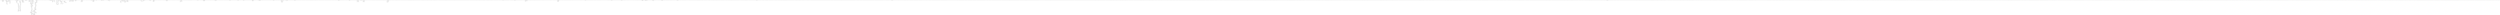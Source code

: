digraph adj {
graph [k=96]
edge [d=-95]
"2+" [l=363 C=2143]
"2-" [l=363 C=2143]
"5+" [l=542 C=4036]
"5-" [l=542 C=4036]
"9+" [l=1611 C=14761]
"9-" [l=1611 C=14761]
"45+" [l=1813 C=21305]
"45-" [l=1813 C=21305]
"51+" [l=1965 C=15809]
"51-" [l=1965 C=15809]
"62+" [l=407 C=2581]
"62-" [l=407 C=2581]
"63+" [l=761 C=5526]
"63-" [l=761 C=5526]
"86+" [l=335 C=2801]
"86-" [l=335 C=2801]
"88+" [l=1663 C=14347]
"88-" [l=1663 C=14347]
"106+" [l=272 C=1254]
"106-" [l=272 C=1254]
"107+" [l=599 C=4118]
"107-" [l=599 C=4118]
"162+" [l=384 C=1651]
"162-" [l=384 C=1651]
"163+" [l=418 C=2442]
"163-" [l=418 C=2442]
"164+" [l=1075 C=7911]
"164-" [l=1075 C=7911]
"170+" [l=2785 C=30880]
"170-" [l=2785 C=30880]
"185+" [l=680 C=4141]
"185-" [l=680 C=4141]
"196+" [l=1553 C=12219]
"196-" [l=1553 C=12219]
"223+" [l=6059 C=103799]
"223-" [l=6059 C=103799]
"231+" [l=699 C=9687]
"231-" [l=699 C=9687]
"237+" [l=188 C=463]
"237-" [l=188 C=463]
"250+" [l=628 C=4732]
"250-" [l=628 C=4732]
"252+" [l=1117 C=9763]
"252-" [l=1117 C=9763]
"262+" [l=2869 C=25177]
"262-" [l=2869 C=25177]
"269+" [l=2854 C=27188]
"269-" [l=2854 C=27188]
"307+" [l=685 C=9252]
"307-" [l=685 C=9252]
"323+" [l=1381 C=10193]
"323-" [l=1381 C=10193]
"329+" [l=850 C=5397]
"329-" [l=850 C=5397]
"339+" [l=887 C=6478]
"339-" [l=887 C=6478]
"350+" [l=334 C=3004]
"350-" [l=334 C=3004]
"354+" [l=2193 C=19932]
"354-" [l=2193 C=19932]
"359+" [l=970 C=8691]
"359-" [l=970 C=8691]
"372+" [l=240 C=921]
"372-" [l=240 C=921]
"375+" [l=100 C=88]
"375-" [l=100 C=88]
"380+" [l=1883 C=14542]
"380-" [l=1883 C=14542]
"391+" [l=1417 C=11100]
"391-" [l=1417 C=11100]
"399+" [l=834 C=7585]
"399-" [l=834 C=7585]
"404+" [l=628 C=4531]
"404-" [l=628 C=4531]
"408+" [l=922 C=6038]
"408-" [l=922 C=6038]
"415+" [l=633 C=4778]
"415-" [l=633 C=4778]
"429+" [l=1320 C=10903]
"429-" [l=1320 C=10903]
"435+" [l=213 C=648]
"435-" [l=213 C=648]
"452+" [l=1693 C=14635]
"452-" [l=1693 C=14635]
"456+" [l=290 C=1510]
"456-" [l=290 C=1510]
"465+" [l=592 C=3884]
"465-" [l=592 C=3884]
"468+" [l=908 C=6669]
"468-" [l=908 C=6669]
"502+" [l=386 C=1877]
"502-" [l=386 C=1877]
"510+" [l=933 C=7870]
"510-" [l=933 C=7870]
"524+" [l=2228 C=20288]
"524-" [l=2228 C=20288]
"536+" [l=807 C=4947]
"536-" [l=807 C=4947]
"542+" [l=1861 C=14867]
"542-" [l=1861 C=14867]
"549+" [l=2264 C=17557]
"549-" [l=2264 C=17557]
"560+" [l=376 C=2469]
"560-" [l=376 C=2469]
"563+" [l=2294 C=18757]
"563-" [l=2294 C=18757]
"572+" [l=2929 C=24201]
"572-" [l=2929 C=24201]
"574+" [l=793 C=10536]
"574-" [l=793 C=10536]
"579+" [l=245 C=1587]
"579-" [l=245 C=1587]
"601+" [l=1173 C=11167]
"601-" [l=1173 C=11167]
"611+" [l=2714 C=21635]
"611-" [l=2714 C=21635]
"620+" [l=621 C=9988]
"620-" [l=621 C=9988]
"626+" [l=1466 C=12475]
"626-" [l=1466 C=12475]
"630+" [l=3488 C=27387]
"630-" [l=3488 C=27387]
"632+" [l=286 C=1794]
"632-" [l=286 C=1794]
"643+" [l=210 C=1011]
"643-" [l=210 C=1011]
"671+" [l=760 C=6408]
"671-" [l=760 C=6408]
"687+" [l=576 C=4070]
"687-" [l=576 C=4070]
"703+" [l=1606 C=11934]
"703-" [l=1606 C=11934]
"712+" [l=1024 C=7619]
"712-" [l=1024 C=7619]
"724+" [l=1927 C=17602]
"724-" [l=1927 C=17602]
"745+" [l=605 C=4800]
"745-" [l=605 C=4800]
"746+" [l=397 C=2089]
"746-" [l=397 C=2089]
"750+" [l=521 C=3867]
"750-" [l=521 C=3867]
"756+" [l=421 C=3020]
"756-" [l=421 C=3020]
"766+" [l=750 C=6424]
"766-" [l=750 C=6424]
"775+" [l=1296 C=11287]
"775-" [l=1296 C=11287]
"787+" [l=368 C=2992]
"787-" [l=368 C=2992]
"792+" [l=1821 C=15890]
"792-" [l=1821 C=15890]
"833+" [l=378 C=4560]
"833-" [l=378 C=4560]
"844+" [l=253 C=926]
"844-" [l=253 C=926]
"855+" [l=248 C=1708]
"855-" [l=248 C=1708]
"860+" [l=1715 C=15975]
"860-" [l=1715 C=15975]
"866+" [l=399 C=2447]
"866-" [l=399 C=2447]
"874+" [l=824 C=5651]
"874-" [l=824 C=5651]
"876+" [l=1397 C=10574]
"876-" [l=1397 C=10574]
"885+" [l=596 C=7836]
"885-" [l=596 C=7836]
"891+" [l=633 C=3639]
"891-" [l=633 C=3639]
"909+" [l=1326 C=10717]
"909-" [l=1326 C=10717]
"912+" [l=1110 C=7561]
"912-" [l=1110 C=7561]
"947+" [l=1034 C=9154]
"947-" [l=1034 C=9154]
"958+" [l=740 C=4413]
"958-" [l=740 C=4413]
"969+" [l=458 C=2915]
"969-" [l=458 C=2915]
"974+" [l=825 C=5315]
"974-" [l=825 C=5315]
"977+" [l=1538 C=11545]
"977-" [l=1538 C=11545]
"996+" [l=861 C=5704]
"996-" [l=861 C=5704]
"1008+" [l=2824 C=25872]
"1008-" [l=2824 C=25872]
"1012+" [l=1832 C=14787]
"1012-" [l=1832 C=14787]
"1016+" [l=3375 C=32072]
"1016-" [l=3375 C=32072]
"1032+" [l=1066 C=8965]
"1032-" [l=1066 C=8965]
"1056+" [l=1877 C=16737]
"1056-" [l=1877 C=16737]
"1060+" [l=1567 C=12540]
"1060-" [l=1567 C=12540]
"1065+" [l=170 C=587]
"1065-" [l=170 C=587]
"1067+" [l=756 C=5972]
"1067-" [l=756 C=5972]
"1087+" [l=572 C=3763]
"1087-" [l=572 C=3763]
"1103+" [l=2913 C=23618]
"1103-" [l=2913 C=23618]
"1106+" [l=699 C=4990]
"1106-" [l=699 C=4990]
"1108+" [l=518 C=2517]
"1108-" [l=518 C=2517]
"1118+" [l=631 C=5141]
"1118-" [l=631 C=5141]
"1126+" [l=252 C=1491]
"1126-" [l=252 C=1491]
"1129+" [l=893 C=4769]
"1129-" [l=893 C=4769]
"1144+" [l=609 C=4727]
"1144-" [l=609 C=4727]
"1145+" [l=673 C=4846]
"1145-" [l=673 C=4846]
"1185+" [l=919 C=6686]
"1185-" [l=919 C=6686]
"1200+" [l=1974 C=27575]
"1200-" [l=1974 C=27575]
"1228+" [l=3153 C=28245]
"1228-" [l=3153 C=28245]
"1231+" [l=1011 C=8142]
"1231-" [l=1011 C=8142]
"1233+" [l=1634 C=17617]
"1233-" [l=1634 C=17617]
"1241+" [l=1575 C=17096]
"1241-" [l=1575 C=17096]
"1254+" [l=208 C=1702]
"1254-" [l=208 C=1702]
"1264+" [l=1503 C=12360]
"1264-" [l=1503 C=12360]
"1265+" [l=1279 C=7914]
"1265-" [l=1279 C=7914]
"1268+" [l=1466 C=11316]
"1268-" [l=1466 C=11316]
"1283+" [l=1754 C=15123]
"1283-" [l=1754 C=15123]
"1296+" [l=475 C=2790]
"1296-" [l=475 C=2790]
"1299+" [l=791 C=6070]
"1299-" [l=791 C=6070]
"1349+" [l=2152 C=16162]
"1349-" [l=2152 C=16162]
"1377+" [l=754 C=6233]
"1377-" [l=754 C=6233]
"1382+" [l=345 C=1662]
"1382-" [l=345 C=1662]
"1388+" [l=887 C=8027]
"1388-" [l=887 C=8027]
"1397+" [l=594 C=4578]
"1397-" [l=594 C=4578]
"1415+" [l=101 C=94]
"1415-" [l=101 C=94]
"1417+" [l=205 C=1408]
"1417-" [l=205 C=1408]
"1418+" [l=313 C=1431]
"1418-" [l=313 C=1431]
"1430+" [l=911 C=6192]
"1430-" [l=911 C=6192]
"1437+" [l=1715 C=13261]
"1437-" [l=1715 C=13261]
"1439+" [l=1318 C=10661]
"1439-" [l=1318 C=10661]
"1440+" [l=243 C=793]
"1440-" [l=243 C=793]
"1441+" [l=119 C=915]
"1441-" [l=119 C=915]
"1448+" [l=360 C=3324]
"1448-" [l=360 C=3324]
"1449+" [l=266 C=1368]
"1449-" [l=266 C=1368]
"1489+" [l=290 C=1131]
"1489-" [l=290 C=1131]
"1508+" [l=358 C=2620]
"1508-" [l=358 C=2620]
"1521+" [l=253 C=1113]
"1521-" [l=253 C=1113]
"1526+" [l=1523 C=10882]
"1526-" [l=1523 C=10882]
"1529+" [l=1271 C=9905]
"1529-" [l=1271 C=9905]
"1531+" [l=257 C=767]
"1531-" [l=257 C=767]
"1541+" [l=3412 C=49370]
"1541-" [l=3412 C=49370]
"1552+" [l=370 C=1860]
"1552-" [l=370 C=1860]
"1558+" [l=467 C=2527]
"1558-" [l=467 C=2527]
"1564+" [l=811 C=6637]
"1564-" [l=811 C=6637]
"1599+" [l=565 C=3539]
"1599-" [l=565 C=3539]
"1600+" [l=496 C=3650]
"1600-" [l=496 C=3650]
"1601+" [l=113 C=715]
"1601-" [l=113 C=715]
"1605+" [l=884 C=7629]
"1605-" [l=884 C=7629]
"1620+" [l=1071 C=9250]
"1620-" [l=1071 C=9250]
"1626+" [l=901 C=6968]
"1626-" [l=901 C=6968]
"1633+" [l=196 C=440]
"1633-" [l=196 C=440]
"1636+" [l=648 C=4619]
"1636-" [l=648 C=4619]
"1651+" [l=344 C=1663]
"1651-" [l=344 C=1663]
"1660+" [l=1127 C=8440]
"1660-" [l=1127 C=8440]
"1665+" [l=1397 C=10549]
"1665-" [l=1397 C=10549]
"1673+" [l=1232 C=8723]
"1673-" [l=1232 C=8723]
"1677+" [l=191 C=1145]
"1677-" [l=191 C=1145]
"1683+" [l=623 C=4586]
"1683-" [l=623 C=4586]
"1693+" [l=666 C=4509]
"1693-" [l=666 C=4509]
"1713+" [l=1195 C=10180]
"1713-" [l=1195 C=10180]
"1728+" [l=927 C=6937]
"1728-" [l=927 C=6937]
"1732+" [l=1948 C=16275]
"1732-" [l=1948 C=16275]
"1733+" [l=191 C=1573]
"1733-" [l=191 C=1573]
"1735+" [l=163 C=944]
"1735-" [l=163 C=944]
"1742+" [l=762 C=6526]
"1742-" [l=762 C=6526]
"1758+" [l=1318 C=11081]
"1758-" [l=1318 C=11081]
"1765+" [l=106 C=186]
"1765-" [l=106 C=186]
"1771+" [l=159 C=557]
"1771-" [l=159 C=557]
"1781+" [l=326 C=2149]
"1781-" [l=326 C=2149]
"1814+" [l=621 C=4163]
"1814-" [l=621 C=4163]
"1827+" [l=1234 C=9544]
"1827-" [l=1234 C=9544]
"1837+" [l=1021 C=7629]
"1837-" [l=1021 C=7629]
"1857+" [l=1315 C=11177]
"1857-" [l=1315 C=11177]
"1862+" [l=420 C=2450]
"1862-" [l=420 C=2450]
"1889+" [l=1249 C=9485]
"1889-" [l=1249 C=9485]
"1901+" [l=835 C=6942]
"1901-" [l=835 C=6942]
"1903+" [l=452 C=3671]
"1903-" [l=452 C=3671]
"1915+" [l=260 C=1045]
"1915-" [l=260 C=1045]
"1920+" [l=468 C=5446]
"1920-" [l=468 C=5446]
"1926+" [l=818 C=5313]
"1926-" [l=818 C=5313]
"1973+" [l=996 C=8152]
"1973-" [l=996 C=8152]
"1976+" [l=684 C=4592]
"1976-" [l=684 C=4592]
"2002+" [l=699 C=4582]
"2002-" [l=699 C=4582]
"2011+" [l=267 C=1410]
"2011-" [l=267 C=1410]
"2013+" [l=244 C=3048]
"2013-" [l=244 C=3048]
"2015+" [l=988 C=7303]
"2015-" [l=988 C=7303]
"2025+" [l=1280 C=10754]
"2025-" [l=1280 C=10754]
"2028+" [l=1984 C=15918]
"2028-" [l=1984 C=15918]
"2046+" [l=287 C=2027]
"2046-" [l=287 C=2027]
"2060+" [l=1313 C=10949]
"2060-" [l=1313 C=10949]
"2061+" [l=1302 C=11127]
"2061-" [l=1302 C=11127]
"2072+" [l=2386 C=17793]
"2072-" [l=2386 C=17793]
"2093+" [l=1562 C=11924]
"2093-" [l=1562 C=11924]
"2095+" [l=1554 C=13216]
"2095-" [l=1554 C=13216]
"2108+" [l=516 C=3336]
"2108-" [l=516 C=3336]
"2110+" [l=219 C=725]
"2110-" [l=219 C=725]
"2113+" [l=703 C=4189]
"2113-" [l=703 C=4189]
"2129+" [l=905 C=6948]
"2129-" [l=905 C=6948]
"2133+" [l=889 C=5703]
"2133-" [l=889 C=5703]
"2135+" [l=895 C=6464]
"2135-" [l=895 C=6464]
"2137+" [l=512 C=3226]
"2137-" [l=512 C=3226]
"2174+" [l=1930 C=16658]
"2174-" [l=1930 C=16658]
"2210+" [l=1107 C=8333]
"2210-" [l=1107 C=8333]
"2213+" [l=268 C=1495]
"2213-" [l=268 C=1495]
"2221+" [l=2266 C=20357]
"2221-" [l=2266 C=20357]
"2228+" [l=1037 C=6470]
"2228-" [l=1037 C=6470]
"2243+" [l=3207 C=25573]
"2243-" [l=3207 C=25573]
"2248+" [l=1035 C=7762]
"2248-" [l=1035 C=7762]
"2258+" [l=179 C=1462]
"2258-" [l=179 C=1462]
"2263+" [l=255 C=1577]
"2263-" [l=255 C=1577]
"2270+" [l=503 C=3957]
"2270-" [l=503 C=3957]
"2271+" [l=367 C=2140]
"2271-" [l=367 C=2140]
"2279+" [l=1917 C=14164]
"2279-" [l=1917 C=14164]
"2283+" [l=1416 C=11237]
"2283-" [l=1416 C=11237]
"2292+" [l=568 C=4493]
"2292-" [l=568 C=4493]
"2298+" [l=461 C=3894]
"2298-" [l=461 C=3894]
"2318+" [l=405 C=4723]
"2318-" [l=405 C=4723]
"2321+" [l=2126 C=18556]
"2321-" [l=2126 C=18556]
"2322+" [l=1318 C=9533]
"2322-" [l=1318 C=9533]
"2325+" [l=1085 C=8012]
"2325-" [l=1085 C=8012]
"2329+" [l=137 C=352]
"2329-" [l=137 C=352]
"2330+" [l=840 C=7087]
"2330-" [l=840 C=7087]
"2334+" [l=191 C=558]
"2334-" [l=191 C=558]
"2349+" [l=258 C=3877]
"2349-" [l=258 C=3877]
"2365+" [l=543 C=3220]
"2365-" [l=543 C=3220]
"2368+" [l=1266 C=10923]
"2368-" [l=1266 C=10923]
"2381+" [l=180 C=831]
"2381-" [l=180 C=831]
"2383+" [l=157 C=1169]
"2383-" [l=157 C=1169]
"2391+" [l=215 C=962]
"2391-" [l=215 C=962]
"2396+" [l=394 C=1879]
"2396-" [l=394 C=1879]
"2401+" [l=947 C=7249]
"2401-" [l=947 C=7249]
"2407+" [l=502 C=2419]
"2407-" [l=502 C=2419]
"2408+" [l=263 C=724]
"2408-" [l=263 C=724]
"2413+" [l=1627 C=13700]
"2413-" [l=1627 C=13700]
"2419+" [l=1054 C=8173]
"2419-" [l=1054 C=8173]
"2425+" [l=1291 C=9087]
"2425-" [l=1291 C=9087]
"2432+" [l=742 C=5238]
"2432-" [l=742 C=5238]
"2448+" [l=153 C=1067]
"2448-" [l=153 C=1067]
"2456+" [l=284 C=873]
"2456-" [l=284 C=873]
"2461+" [l=1058 C=8116]
"2461-" [l=1058 C=8116]
"2465+" [l=1573 C=11117]
"2465-" [l=1573 C=11117]
"2499+" [l=1037 C=8430]
"2499-" [l=1037 C=8430]
"2515+" [l=1822 C=16331]
"2515-" [l=1822 C=16331]
"2522+" [l=393 C=2428]
"2522-" [l=393 C=2428]
"2545+" [l=178 C=905]
"2545-" [l=178 C=905]
"2549+" [l=526 C=3736]
"2549-" [l=526 C=3736]
"2568+" [l=898 C=6546]
"2568-" [l=898 C=6546]
"2593+" [l=603 C=6042]
"2593-" [l=603 C=6042]
"2601+" [l=3059 C=27484]
"2601-" [l=3059 C=27484]
"2608+" [l=501 C=3091]
"2608-" [l=501 C=3091]
"2613+" [l=662 C=4931]
"2613-" [l=662 C=4931]
"2632+" [l=937 C=6513]
"2632-" [l=937 C=6513]
"2635+" [l=2040 C=15932]
"2635-" [l=2040 C=15932]
"2638+" [l=607 C=4830]
"2638-" [l=607 C=4830]
"2644+" [l=465 C=2748]
"2644-" [l=465 C=2748]
"2654+" [l=881 C=6525]
"2654-" [l=881 C=6525]
"2656+" [l=320 C=5010]
"2656-" [l=320 C=5010]
"2658+" [l=415 C=1776]
"2658-" [l=415 C=1776]
"2666+" [l=515 C=3319]
"2666-" [l=515 C=3319]
"2674+" [l=429 C=2862]
"2674-" [l=429 C=2862]
"2683+" [l=127 C=744]
"2683-" [l=127 C=744]
"2685+" [l=117 C=181]
"2685-" [l=117 C=181]
"2696+" [l=295 C=2180]
"2696-" [l=295 C=2180]
"2701+" [l=1438 C=11532]
"2701-" [l=1438 C=11532]
"2705+" [l=327 C=1198]
"2705-" [l=327 C=1198]
"2718+" [l=2427 C=19600]
"2718-" [l=2427 C=19600]
"2728+" [l=535 C=4024]
"2728-" [l=535 C=4024]
"2738+" [l=245 C=554]
"2738-" [l=245 C=554]
"2749+" [l=708 C=4864]
"2749-" [l=708 C=4864]
"2753+" [l=555 C=3141]
"2753-" [l=555 C=3141]
"2766+" [l=1042 C=8084]
"2766-" [l=1042 C=8084]
"2771+" [l=1286 C=9880]
"2771-" [l=1286 C=9880]
"2781+" [l=961 C=6385]
"2781-" [l=961 C=6385]
"2793+" [l=282 C=1937]
"2793-" [l=282 C=1937]
"2806+" [l=698 C=4287]
"2806-" [l=698 C=4287]
"2822+" [l=659 C=4009]
"2822-" [l=659 C=4009]
"2826+" [l=608 C=5020]
"2826-" [l=608 C=5020]
"2829+" [l=2145 C=18443]
"2829-" [l=2145 C=18443]
"2852+" [l=311 C=1316]
"2852-" [l=311 C=1316]
"2855+" [l=199 C=1847]
"2855-" [l=199 C=1847]
"2857+" [l=317 C=1346]
"2857-" [l=317 C=1346]
"2858+" [l=475 C=5847]
"2858-" [l=475 C=5847]
"2863+" [l=538 C=3980]
"2863-" [l=538 C=3980]
"2886+" [l=1096 C=8340]
"2886-" [l=1096 C=8340]
"2930+" [l=211 C=680]
"2930-" [l=211 C=680]
"2941+" [l=927 C=6595]
"2941-" [l=927 C=6595]
"2961+" [l=1628 C=24852]
"2961-" [l=1628 C=24852]
"2987+" [l=838 C=5912]
"2987-" [l=838 C=5912]
"2993+" [l=530 C=3604]
"2993-" [l=530 C=3604]
"3001+" [l=625 C=4719]
"3001-" [l=625 C=4719]
"3048+" [l=1804 C=16039]
"3048-" [l=1804 C=16039]
"3051+" [l=2132 C=31915]
"3051-" [l=2132 C=31915]
"3055+" [l=265 C=1268]
"3055-" [l=265 C=1268]
"3057+" [l=380 C=2211]
"3057-" [l=380 C=2211]
"3059+" [l=372 C=2035]
"3059-" [l=372 C=2035]
"3066+" [l=429 C=4454]
"3066-" [l=429 C=4454]
"3071+" [l=415 C=2424]
"3071-" [l=415 C=2424]
"3073+" [l=2154 C=18910]
"3073-" [l=2154 C=18910]
"3094+" [l=496 C=3306]
"3094-" [l=496 C=3306]
"3115+" [l=905 C=5457]
"3115-" [l=905 C=5457]
"3116+" [l=629 C=3726]
"3116-" [l=629 C=3726]
"3120+" [l=1435 C=13853]
"3120-" [l=1435 C=13853]
"3124+" [l=1133 C=6075]
"3124-" [l=1133 C=6075]
"3130+" [l=778 C=5870]
"3130-" [l=778 C=5870]
"3135+" [l=325 C=2559]
"3135-" [l=325 C=2559]
"3140+" [l=113 C=230]
"3140-" [l=113 C=230]
"3141+" [l=850 C=7685]
"3141-" [l=850 C=7685]
"3143+" [l=297 C=3302]
"3143-" [l=297 C=3302]
"3149+" [l=952 C=6403]
"3149-" [l=952 C=6403]
"3170+" [l=221 C=759]
"3170-" [l=221 C=759]
"3176+" [l=548 C=3570]
"3176-" [l=548 C=3570]
"3179+" [l=1777 C=18032]
"3179-" [l=1777 C=18032]
"3183+" [l=643 C=4618]
"3183-" [l=643 C=4618]
"3186+" [l=968 C=6540]
"3186-" [l=968 C=6540]
"3187+" [l=692 C=4735]
"3187-" [l=692 C=4735]
"3194+" [l=190 C=3388]
"3194-" [l=190 C=3388]
"3198+" [l=1034 C=7546]
"3198-" [l=1034 C=7546]
"3199+" [l=191 C=1194]
"3199-" [l=191 C=1194]
"3203+" [l=236 C=3495]
"3203-" [l=236 C=3495]
"3220+" [l=303 C=2020]
"3220-" [l=303 C=2020]
"3232+" [l=285 C=1747]
"3232-" [l=285 C=1747]
"3250+" [l=3434 C=29604]
"3250-" [l=3434 C=29604]
"3272+" [l=728 C=4830]
"3272-" [l=728 C=4830]
"3274+" [l=775 C=4937]
"3274-" [l=775 C=4937]
"3278+" [l=1467 C=10604]
"3278-" [l=1467 C=10604]
"3281+" [l=848 C=6071]
"3281-" [l=848 C=6071]
"3295+" [l=912 C=12265]
"3295-" [l=912 C=12265]
"3307+" [l=407 C=2514]
"3307-" [l=407 C=2514]
"3308+" [l=566 C=3629]
"3308-" [l=566 C=3629]
"3309+" [l=588 C=3616]
"3309-" [l=588 C=3616]
"3316+" [l=267 C=1812]
"3316-" [l=267 C=1812]
"3318+" [l=206 C=1680]
"3318-" [l=206 C=1680]
"3327+" [l=198 C=1517]
"3327-" [l=198 C=1517]
"3338+" [l=1391 C=13236]
"3338-" [l=1391 C=13236]
"3348+" [l=297 C=1569]
"3348-" [l=297 C=1569]
"3351+" [l=222 C=712]
"3351-" [l=222 C=712]
"3361+" [l=538 C=3073]
"3361-" [l=538 C=3073]
"3365+" [l=669 C=4701]
"3365-" [l=669 C=4701]
"3367+" [l=634 C=3582]
"3367-" [l=634 C=3582]
"3379+" [l=1013 C=6644]
"3379-" [l=1013 C=6644]
"3387+" [l=1497 C=12719]
"3387-" [l=1497 C=12719]
"3388+" [l=1922 C=15225]
"3388-" [l=1922 C=15225]
"3437+" [l=894 C=5717]
"3437-" [l=894 C=5717]
"3443+" [l=253 C=885]
"3443-" [l=253 C=885]
"3456+" [l=1369 C=10767]
"3456-" [l=1369 C=10767]
"3468+" [l=956 C=7612]
"3468-" [l=956 C=7612]
"3472+" [l=652 C=4300]
"3472-" [l=652 C=4300]
"3511+" [l=1518 C=12128]
"3511-" [l=1518 C=12128]
"3524+" [l=1087 C=8016]
"3524-" [l=1087 C=8016]
"3531+" [l=323 C=2145]
"3531-" [l=323 C=2145]
"3533+" [l=638 C=3937]
"3533-" [l=638 C=3937]
"3534+" [l=611 C=3989]
"3534-" [l=611 C=3989]
"3540+" [l=178 C=2273]
"3540-" [l=178 C=2273]
"3558+" [l=985 C=7666]
"3558-" [l=985 C=7666]
"3582+" [l=1013 C=7779]
"3582-" [l=1013 C=7779]
"3588+" [l=372 C=1689]
"3588-" [l=372 C=1689]
"3616+" [l=811 C=5870]
"3616-" [l=811 C=5870]
"3619+" [l=210 C=481]
"3619-" [l=210 C=481]
"3622+" [l=355 C=2187]
"3622-" [l=355 C=2187]
"3624+" [l=1408 C=12334]
"3624-" [l=1408 C=12334]
"3635+" [l=277 C=884]
"3635-" [l=277 C=884]
"3636+" [l=185 C=1131]
"3636-" [l=185 C=1131]
"3639+" [l=182 C=2214]
"3639-" [l=182 C=2214]
"3646+" [l=208 C=484]
"3646-" [l=208 C=484]
"3668+" [l=607 C=3091]
"3668-" [l=607 C=3091]
"3672+" [l=191 C=795]
"3672-" [l=191 C=795]
"3684+" [l=285 C=2560]
"3684-" [l=285 C=2560]
"3686+" [l=810 C=6720]
"3686-" [l=810 C=6720]
"3701+" [l=430 C=3281]
"3701-" [l=430 C=3281]
"3707+" [l=1910 C=15909]
"3707-" [l=1910 C=15909]
"3709+" [l=253 C=1177]
"3709-" [l=253 C=1177]
"3712+" [l=1519 C=12973]
"3712-" [l=1519 C=12973]
"3717+" [l=109 C=787]
"3717-" [l=109 C=787]
"3720+" [l=116 C=628]
"3720-" [l=116 C=628]
"3728+" [l=870 C=6554]
"3728-" [l=870 C=6554]
"3740+" [l=3075 C=26801]
"3740-" [l=3075 C=26801]
"3755+" [l=409 C=1679]
"3755-" [l=409 C=1679]
"3756+" [l=239 C=1097]
"3756-" [l=239 C=1097]
"3759+" [l=298 C=1899]
"3759-" [l=298 C=1899]
"3760+" [l=892 C=5857]
"3760-" [l=892 C=5857]
"3768+" [l=589 C=3931]
"3768-" [l=589 C=3931]
"3769+" [l=2180 C=21053]
"3769-" [l=2180 C=21053]
"3775+" [l=1831 C=15695]
"3775-" [l=1831 C=15695]
"3776+" [l=672 C=3938]
"3776-" [l=672 C=3938]
"3780+" [l=215 C=1433]
"3780-" [l=215 C=1433]
"3791+" [l=484 C=3153]
"3791-" [l=484 C=3153]
"3793+" [l=968 C=7840]
"3793-" [l=968 C=7840]
"3795+" [l=680 C=5005]
"3795-" [l=680 C=5005]
"3811+" [l=958 C=5165]
"3811-" [l=958 C=5165]
"3821+" [l=287 C=1531]
"3821-" [l=287 C=1531]
"3822+" [l=266 C=2416]
"3822-" [l=266 C=2416]
"3826+" [l=386 C=7050]
"3826-" [l=386 C=7050]
"3828+" [l=284 C=3600]
"3828-" [l=284 C=3600]
"3845+" [l=701 C=5879]
"3845-" [l=701 C=5879]
"3847+" [l=1463 C=11329]
"3847-" [l=1463 C=11329]
"3864+" [l=1973 C=17789]
"3864-" [l=1973 C=17789]
"3873+" [l=374 C=2094]
"3873-" [l=374 C=2094]
"3879+" [l=608 C=4436]
"3879-" [l=608 C=4436]
"3892+" [l=369 C=2493]
"3892-" [l=369 C=2493]
"3897+" [l=821 C=5566]
"3897-" [l=821 C=5566]
"3901+" [l=206 C=488]
"3901-" [l=206 C=488]
"3916+" [l=1510 C=15232]
"3916-" [l=1510 C=15232]
"3922+" [l=876 C=11658]
"3922-" [l=876 C=11658]
"3928+" [l=618 C=3740]
"3928-" [l=618 C=3740]
"3929+" [l=474 C=4052]
"3929-" [l=474 C=4052]
"3958+" [l=1940 C=16444]
"3958-" [l=1940 C=16444]
"3960+" [l=793 C=6778]
"3960-" [l=793 C=6778]
"3967+" [l=227 C=673]
"3967-" [l=227 C=673]
"3974+" [l=913 C=6340]
"3974-" [l=913 C=6340]
"3979+" [l=191 C=855]
"3979-" [l=191 C=855]
"3981+" [l=1012 C=7115]
"3981-" [l=1012 C=7115]
"3983+" [l=669 C=4912]
"3983-" [l=669 C=4912]
"3992+" [l=421 C=2438]
"3992-" [l=421 C=2438]
"3997+" [l=684 C=4600]
"3997-" [l=684 C=4600]
"4005+" [l=438 C=2923]
"4005-" [l=438 C=2923]
"4007+" [l=405 C=2707]
"4007-" [l=405 C=2707]
"4030+" [l=1364 C=8945]
"4030-" [l=1364 C=8945]
"4035+" [l=472 C=2929]
"4035-" [l=472 C=2929]
"4043+" [l=1424 C=17590]
"4043-" [l=1424 C=17590]
"4066+" [l=851 C=7612]
"4066-" [l=851 C=7612]
"4079+" [l=204 C=845]
"4079-" [l=204 C=845]
"4083+" [l=904 C=6836]
"4083-" [l=904 C=6836]
"4090+" [l=1030 C=7343]
"4090-" [l=1030 C=7343]
"4093+" [l=219 C=566]
"4093-" [l=219 C=566]
"4094+" [l=145 C=992]
"4094-" [l=145 C=992]
"4124+" [l=970 C=7639]
"4124-" [l=970 C=7639]
"4134+" [l=481 C=2846]
"4134-" [l=481 C=2846]
"4135+" [l=523 C=2609]
"4135-" [l=523 C=2609]
"4158+" [l=1253 C=9514]
"4158-" [l=1253 C=9514]
"4163+" [l=1502 C=11909]
"4163-" [l=1502 C=11909]
"4176+" [l=143 C=696]
"4176-" [l=143 C=696]
"4192+" [l=235 C=1412]
"4192-" [l=235 C=1412]
"4194+" [l=976 C=7379]
"4194-" [l=976 C=7379]
"4198+" [l=208 C=431]
"4198-" [l=208 C=431]
"4200+" [l=399 C=2551]
"4200-" [l=399 C=2551]
"4211+" [l=560 C=3340]
"4211-" [l=560 C=3340]
"4215+" [l=684 C=5217]
"4215-" [l=684 C=5217]
"4227+" [l=179 C=1486]
"4227-" [l=179 C=1486]
"4245+" [l=380 C=3284]
"4245-" [l=380 C=3284]
"4248+" [l=152 C=1400]
"4248-" [l=152 C=1400]
"4262+" [l=1002 C=7030]
"4262-" [l=1002 C=7030]
"4267+" [l=827 C=6468]
"4267-" [l=827 C=6468]
"4279+" [l=675 C=5343]
"4279-" [l=675 C=5343]
"4307+" [l=619 C=11513]
"4307-" [l=619 C=11513]
"4309+" [l=930 C=6931]
"4309-" [l=930 C=6931]
"4315+" [l=969 C=7200]
"4315-" [l=969 C=7200]
"4317+" [l=355 C=2251]
"4317-" [l=355 C=2251]
"4319+" [l=204 C=657]
"4319-" [l=204 C=657]
"4322+" [l=191 C=1475]
"4322-" [l=191 C=1475]
"4343+" [l=891 C=5594]
"4343-" [l=891 C=5594]
"4372+" [l=568 C=3204]
"4372-" [l=568 C=3204]
"4374+" [l=170 C=1675]
"4374-" [l=170 C=1675]
"4383+" [l=345 C=1348]
"4383-" [l=345 C=1348]
"4391+" [l=1637 C=12243]
"4391-" [l=1637 C=12243]
"4399+" [l=1350 C=8722]
"4399-" [l=1350 C=8722]
"4405+" [l=191 C=761]
"4405-" [l=191 C=761]
"4416+" [l=121 C=882]
"4416-" [l=121 C=882]
"4422+" [l=191 C=985]
"4422-" [l=191 C=985]
"4431+" [l=152 C=784]
"4431-" [l=152 C=784]
"4439+" [l=193 C=541]
"4439-" [l=193 C=541]
"4443+" [l=719 C=5192]
"4443-" [l=719 C=5192]
"4446+" [l=904 C=7005]
"4446-" [l=904 C=7005]
"4448+" [l=637 C=4105]
"4448-" [l=637 C=4105]
"4458+" [l=225 C=712]
"4458-" [l=225 C=712]
"4463+" [l=706 C=4525]
"4463-" [l=706 C=4525]
"4477+" [l=640 C=4751]
"4477-" [l=640 C=4751]
"4514+" [l=575 C=3341]
"4514-" [l=575 C=3341]
"4515+" [l=333 C=2220]
"4515-" [l=333 C=2220]
"4524+" [l=213 C=886]
"4524-" [l=213 C=886]
"4567+" [l=418 C=2213]
"4567-" [l=418 C=2213]
"4569+" [l=406 C=1851]
"4569-" [l=406 C=1851]
"4574+" [l=159 C=672]
"4574-" [l=159 C=672]
"4577+" [l=139 C=322]
"4577-" [l=139 C=322]
"4582+" [l=500 C=2797]
"4582-" [l=500 C=2797]
"4584+" [l=756 C=5499]
"4584-" [l=756 C=5499]
"4589+" [l=240 C=976]
"4589-" [l=240 C=976]
"4623+" [l=816 C=6209]
"4623-" [l=816 C=6209]
"4624+" [l=415 C=2813]
"4624-" [l=415 C=2813]
"4634+" [l=1110 C=8387]
"4634-" [l=1110 C=8387]
"4642+" [l=242 C=683]
"4642-" [l=242 C=683]
"4644+" [l=286 C=2726]
"4644-" [l=286 C=2726]
"4647+" [l=362 C=1592]
"4647-" [l=362 C=1592]
"4652+" [l=319 C=3656]
"4652-" [l=319 C=3656]
"4657+" [l=889 C=6091]
"4657-" [l=889 C=6091]
"4664+" [l=417 C=3258]
"4664-" [l=417 C=3258]
"4668+" [l=638 C=4419]
"4668-" [l=638 C=4419]
"4672+" [l=490 C=2796]
"4672-" [l=490 C=2796]
"4676+" [l=171 C=1135]
"4676-" [l=171 C=1135]
"4679+" [l=1279 C=10011]
"4679-" [l=1279 C=10011]
"4683+" [l=474 C=2873]
"4683-" [l=474 C=2873]
"4699+" [l=217 C=809]
"4699-" [l=217 C=809]
"4702+" [l=251 C=945]
"4702-" [l=251 C=945]
"4713+" [l=140 C=751]
"4713-" [l=140 C=751]
"4736+" [l=274 C=3016]
"4736-" [l=274 C=3016]
"4738+" [l=452 C=2971]
"4738-" [l=452 C=2971]
"4740+" [l=513 C=3116]
"4740-" [l=513 C=3116]
"4772+" [l=900 C=6628]
"4772-" [l=900 C=6628]
"4773+" [l=263 C=1432]
"4773-" [l=263 C=1432]
"4779+" [l=583 C=3381]
"4779-" [l=583 C=3381]
"4780+" [l=598 C=4810]
"4780-" [l=598 C=4810]
"4783+" [l=290 C=1750]
"4783-" [l=290 C=1750]
"4786+" [l=250 C=841]
"4786-" [l=250 C=841]
"4810+" [l=1888 C=16389]
"4810-" [l=1888 C=16389]
"4819+" [l=489 C=3357]
"4819-" [l=489 C=3357]
"4828+" [l=824 C=5710]
"4828-" [l=824 C=5710]
"4831+" [l=303 C=2960]
"4831-" [l=303 C=2960]
"4838+" [l=221 C=1360]
"4838-" [l=221 C=1360]
"4841+" [l=838 C=5638]
"4841-" [l=838 C=5638]
"4848+" [l=555 C=4689]
"4848-" [l=555 C=4689]
"4876+" [l=749 C=5941]
"4876-" [l=749 C=5941]
"4886+" [l=329 C=2124]
"4886-" [l=329 C=2124]
"4889+" [l=139 C=646]
"4889-" [l=139 C=646]
"4893+" [l=267 C=2885]
"4893-" [l=267 C=2885]
"4904+" [l=260 C=1223]
"4904-" [l=260 C=1223]
"4920+" [l=537 C=3819]
"4920-" [l=537 C=3819]
"4942+" [l=866 C=9764]
"4942-" [l=866 C=9764]
"4943+" [l=731 C=4911]
"4943-" [l=731 C=4911]
"4946+" [l=242 C=1553]
"4946-" [l=242 C=1553]
"4964+" [l=753 C=4751]
"4964-" [l=753 C=4751]
"4979+" [l=249 C=729]
"4979-" [l=249 C=729]
"4995+" [l=213 C=439]
"4995-" [l=213 C=439]
"4999+" [l=266 C=1402]
"4999-" [l=266 C=1402]
"5000+" [l=130 C=419]
"5000-" [l=130 C=419]
"5002+" [l=128 C=926]
"5002-" [l=128 C=926]
"5003+" [l=123 C=767]
"5003-" [l=123 C=767]
"5017+" [l=571 C=4833]
"5017-" [l=571 C=4833]
"5021+" [l=159 C=904]
"5021-" [l=159 C=904]
"5027+" [l=279 C=1273]
"5027-" [l=279 C=1273]
"5029+" [l=574 C=3145]
"5029-" [l=574 C=3145]
"5032+" [l=328 C=1670]
"5032-" [l=328 C=1670]
"5050+" [l=191 C=883]
"5050-" [l=191 C=883]
"5058+" [l=250 C=823]
"5058-" [l=250 C=823]
"5061+" [l=179 C=634]
"5061-" [l=179 C=634]
"5077+" [l=730 C=7122]
"5077-" [l=730 C=7122]
"5096+" [l=615 C=3359]
"5096-" [l=615 C=3359]
"5097+" [l=315 C=1072]
"5097-" [l=315 C=1072]
"5101+" [l=581 C=3771]
"5101-" [l=581 C=3771]
"5103+" [l=448 C=3013]
"5103-" [l=448 C=3013]
"5105+" [l=343 C=1764]
"5105-" [l=343 C=1764]
"5107+" [l=285 C=1398]
"5107-" [l=285 C=1398]
"5121+" [l=1184 C=9429]
"5121-" [l=1184 C=9429]
"5124+" [l=121 C=328]
"5124-" [l=121 C=328]
"5133+" [l=756 C=5009]
"5133-" [l=756 C=5009]
"5156+" [l=346 C=1488]
"5156-" [l=346 C=1488]
"5172+" [l=292 C=1014]
"5172-" [l=292 C=1014]
"5189+" [l=595 C=3195]
"5189-" [l=595 C=3195]
"5197+" [l=291 C=1958]
"5197-" [l=291 C=1958]
"5204+" [l=233 C=2276]
"5204-" [l=233 C=2276]
"5205+" [l=307 C=1374]
"5205-" [l=307 C=1374]
"5213+" [l=523 C=3112]
"5213-" [l=523 C=3112]
"5220+" [l=628 C=3429]
"5220-" [l=628 C=3429]
"5221+" [l=771 C=5566]
"5221-" [l=771 C=5566]
"5225+" [l=269 C=913]
"5225-" [l=269 C=913]
"5232+" [l=624 C=3348]
"5232-" [l=624 C=3348]
"5233+" [l=195 C=1138]
"5233-" [l=195 C=1138]
"5252+" [l=1260 C=9828]
"5252-" [l=1260 C=9828]
"5253+" [l=426 C=2997]
"5253-" [l=426 C=2997]
"5255+" [l=589 C=3110]
"5255-" [l=589 C=3110]
"5291+" [l=666 C=4633]
"5291-" [l=666 C=4633]
"5294+" [l=361 C=2282]
"5294-" [l=361 C=2282]
"5302+" [l=815 C=6270]
"5302-" [l=815 C=6270]
"5324+" [l=558 C=4137]
"5324-" [l=558 C=4137]
"5336+" [l=348 C=2328]
"5336-" [l=348 C=2328]
"5342+" [l=195 C=386]
"5342-" [l=195 C=386]
"5359+" [l=243 C=534]
"5359-" [l=243 C=534]
"5360+" [l=357 C=1415]
"5360-" [l=357 C=1415]
"5369+" [l=3087 C=26287]
"5369-" [l=3087 C=26287]
"5370+" [l=297 C=1335]
"5370-" [l=297 C=1335]
"5374+" [l=128 C=347]
"5374-" [l=128 C=347]
"5377+" [l=167 C=442]
"5377-" [l=167 C=442]
"5388+" [l=194 C=804]
"5388-" [l=194 C=804]
"5399+" [l=452 C=2587]
"5399-" [l=452 C=2587]
"5414+" [l=340 C=2264]
"5414-" [l=340 C=2264]
"5415+" [l=333 C=1889]
"5415-" [l=333 C=1889]
"5424+" [l=284 C=1283]
"5424-" [l=284 C=1283]
"5443+" [l=294 C=1183]
"5443-" [l=294 C=1183]
"5446+" [l=277 C=1544]
"5446-" [l=277 C=1544]
"5457+" [l=1360 C=11143]
"5457-" [l=1360 C=11143]
"5460+" [l=200 C=879]
"5460-" [l=200 C=879]
"5465+" [l=1542 C=10648]
"5465-" [l=1542 C=10648]
"5468+" [l=731 C=6064]
"5468-" [l=731 C=6064]
"5473+" [l=377 C=1751]
"5473-" [l=377 C=1751]
"5482+" [l=711 C=4784]
"5482-" [l=711 C=4784]
"5493+" [l=326 C=1706]
"5493-" [l=326 C=1706]
"5500+" [l=244 C=909]
"5500-" [l=244 C=909]
"5517+" [l=544 C=4235]
"5517-" [l=544 C=4235]
"5518+" [l=1215 C=9891]
"5518-" [l=1215 C=9891]
"5529+" [l=328 C=1325]
"5529-" [l=328 C=1325]
"5537+" [l=448 C=1912]
"5537-" [l=448 C=1912]
"5538+" [l=245 C=3401]
"5538-" [l=245 C=3401]
"5550+" [l=383 C=3789]
"5550-" [l=383 C=3789]
"5551+" [l=673 C=4599]
"5551-" [l=673 C=4599]
"5558+" [l=191 C=1062]
"5558-" [l=191 C=1062]
"5559+" [l=456 C=2805]
"5559-" [l=456 C=2805]
"5566+" [l=909 C=7502]
"5566-" [l=909 C=7502]
"5569+" [l=244 C=3276]
"5569-" [l=244 C=3276]
"5573+" [l=215 C=919]
"5573-" [l=215 C=919]
"5576+" [l=289 C=1397]
"5576-" [l=289 C=1397]
"5577+" [l=216 C=1239]
"5577-" [l=216 C=1239]
"5579+" [l=495 C=3523]
"5579-" [l=495 C=3523]
"5593+" [l=296 C=1572]
"5593-" [l=296 C=1572]
"5601+" [l=651 C=4793]
"5601-" [l=651 C=4793]
"5605+" [l=193 C=726]
"5605-" [l=193 C=726]
"5612+" [l=191 C=396]
"5612-" [l=191 C=396]
"5619+" [l=442 C=3017]
"5619-" [l=442 C=3017]
"5637+" [l=267 C=1208]
"5637-" [l=267 C=1208]
"5639+" [l=532 C=4373]
"5639-" [l=532 C=4373]
"5642+" [l=439 C=2296]
"5642-" [l=439 C=2296]
"5644+" [l=170 C=2092]
"5644-" [l=170 C=2092]
"5647+" [l=195 C=835]
"5647-" [l=195 C=835]
"5651+" [l=450 C=2961]
"5651-" [l=450 C=2961]
"5658+" [l=807 C=4517]
"5658-" [l=807 C=4517]
"5661+" [l=284 C=1052]
"5661-" [l=284 C=1052]
"5663+" [l=733 C=4521]
"5663-" [l=733 C=4521]
"5700+" [l=283 C=1758]
"5700-" [l=283 C=1758]
"5731+" [l=335 C=2245]
"5731-" [l=335 C=2245]
"5733+" [l=177 C=793]
"5733-" [l=177 C=793]
"5751+" [l=499 C=3160]
"5751-" [l=499 C=3160]
"5771+" [l=528 C=3322]
"5771-" [l=528 C=3322]
"5793+" [l=801 C=5806]
"5793-" [l=801 C=5806]
"5798+" [l=416 C=2145]
"5798-" [l=416 C=2145]
"5799+" [l=229 C=519]
"5799-" [l=229 C=519]
"5802+" [l=783 C=6058]
"5802-" [l=783 C=6058]
"5807+" [l=449 C=2124]
"5807-" [l=449 C=2124]
"5810+" [l=687 C=4100]
"5810-" [l=687 C=4100]
"5811+" [l=225 C=2029]
"5811-" [l=225 C=2029]
"5818+" [l=362 C=1621]
"5818-" [l=362 C=1621]
"5822+" [l=1115 C=10263]
"5822-" [l=1115 C=10263]
"5831+" [l=165 C=2130]
"5831-" [l=165 C=2130]
"5835+" [l=499 C=3294]
"5835-" [l=499 C=3294]
"5850+" [l=1594 C=12797]
"5850-" [l=1594 C=12797]
"5872+" [l=196 C=645]
"5872-" [l=196 C=645]
"5877+" [l=134 C=1211]
"5877-" [l=134 C=1211]
"5882+" [l=333 C=1433]
"5882-" [l=333 C=1433]
"5888+" [l=119 C=386]
"5888-" [l=119 C=386]
"5894+" [l=271 C=1077]
"5894-" [l=271 C=1077]
"5922+" [l=575 C=3550]
"5922-" [l=575 C=3550]
"5926+" [l=337 C=1517]
"5926-" [l=337 C=1517]
"5932+" [l=402 C=1390]
"5932-" [l=402 C=1390]
"5934+" [l=781 C=5417]
"5934-" [l=781 C=5417]
"5949+" [l=211 C=747]
"5949-" [l=211 C=747]
"5954+" [l=197 C=462]
"5954-" [l=197 C=462]
"5966+" [l=677 C=4859]
"5966-" [l=677 C=4859]
"5974+" [l=159 C=1383]
"5974-" [l=159 C=1383]
"5981+" [l=605 C=4571]
"5981-" [l=605 C=4571]
"5984+" [l=191 C=1032]
"5984-" [l=191 C=1032]
"5986+" [l=232 C=686]
"5986-" [l=232 C=686]
"5992+" [l=251 C=1843]
"5992-" [l=251 C=1843]
"5993+" [l=470 C=3464]
"5993-" [l=470 C=3464]
"6003+" [l=420 C=2552]
"6003-" [l=420 C=2552]
"6009+" [l=300 C=2613]
"6009-" [l=300 C=2613]
"6015+" [l=160 C=381]
"6015-" [l=160 C=381]
"6019+" [l=106 C=122]
"6019-" [l=106 C=122]
"6020+" [l=96 C=25]
"6020-" [l=96 C=25]
"6025+" [l=1709 C=15204]
"6025-" [l=1709 C=15204]
"6029+" [l=236 C=936]
"6029-" [l=236 C=936]
"6030+" [l=674 C=7599]
"6030-" [l=674 C=7599]
"6034+" [l=250 C=653]
"6034-" [l=250 C=653]
"6038+" [l=751 C=4874]
"6038-" [l=751 C=4874]
"6039+" [l=706 C=5546]
"6039-" [l=706 C=5546]
"6046+" [l=738 C=4587]
"6046-" [l=738 C=4587]
"6052+" [l=398 C=2079]
"6052-" [l=398 C=2079]
"6057+" [l=567 C=3702]
"6057-" [l=567 C=3702]
"6063+" [l=1154 C=8011]
"6063-" [l=1154 C=8011]
"6071+" [l=271 C=1169]
"6071-" [l=271 C=1169]
"6088+" [l=271 C=1037]
"6088-" [l=271 C=1037]
"6091+" [l=766 C=5926]
"6091-" [l=766 C=5926]
"6092+" [l=117 C=895]
"6092-" [l=117 C=895]
"6098+" [l=588 C=4557]
"6098-" [l=588 C=4557]
"6108+" [l=749 C=5503]
"6108-" [l=749 C=5503]
"6109+" [l=211 C=1286]
"6109-" [l=211 C=1286]
"6113+" [l=398 C=1602]
"6113-" [l=398 C=1602]
"6115+" [l=247 C=833]
"6115-" [l=247 C=833]
"6125+" [l=878 C=5593]
"6125-" [l=878 C=5593]
"6129+" [l=380 C=1795]
"6129-" [l=380 C=1795]
"6130+" [l=191 C=765]
"6130-" [l=191 C=765]
"6131+" [l=160 C=1132]
"6131-" [l=160 C=1132]
"6138+" [l=113 C=525]
"6138-" [l=113 C=525]
"6141+" [l=404 C=2167]
"6141-" [l=404 C=2167]
"6148+" [l=266 C=1415]
"6148-" [l=266 C=1415]
"6149+" [l=277 C=1652]
"6149-" [l=277 C=1652]
"6151+" [l=104 C=120]
"6151-" [l=104 C=120]
"6153+" [l=191 C=1182]
"6153-" [l=191 C=1182]
"6156+" [l=1213 C=8689]
"6156-" [l=1213 C=8689]
"6171+" [l=228 C=1000]
"6171-" [l=228 C=1000]
"6181+" [l=98 C=51]
"6181-" [l=98 C=51]
"6182+" [l=110 C=525]
"6182-" [l=110 C=525]
"6183+" [l=214 C=936]
"6183-" [l=214 C=936]
"6194+" [l=314 C=4162]
"6194-" [l=314 C=4162]
"6196+" [l=598 C=3363]
"6196-" [l=598 C=3363]
"6202+" [l=685 C=4874]
"6202-" [l=685 C=4874]
"6214+" [l=321 C=1975]
"6214-" [l=321 C=1975]
"6220+" [l=474 C=2660]
"6220-" [l=474 C=2660]
"6221+" [l=509 C=3300]
"6221-" [l=509 C=3300]
"6229+" [l=464 C=6105]
"6229-" [l=464 C=6105]
"6233+" [l=315 C=1329]
"6233-" [l=315 C=1329]
"6244+" [l=427 C=2465]
"6244-" [l=427 C=2465]
"6251+" [l=223 C=479]
"6251-" [l=223 C=479]
"6254+" [l=435 C=2133]
"6254-" [l=435 C=2133]
"6256+" [l=279 C=1071]
"6256-" [l=279 C=1071]
"6262+" [l=223 C=811]
"6262-" [l=223 C=811]
"6266+" [l=191 C=703]
"6266-" [l=191 C=703]
"6273+" [l=145 C=884]
"6273-" [l=145 C=884]
"6279+" [l=565 C=2932]
"6279-" [l=565 C=2932]
"6284+" [l=612 C=5125]
"6284-" [l=612 C=5125]
"6289+" [l=308 C=1259]
"6289-" [l=308 C=1259]
"6292+" [l=423 C=2396]
"6292-" [l=423 C=2396]
"6297+" [l=181 C=277]
"6297-" [l=181 C=277]
"6306+" [l=290 C=1313]
"6306-" [l=290 C=1313]
"6309+" [l=675 C=4055]
"6309-" [l=675 C=4055]
"6310+" [l=813 C=4810]
"6310-" [l=813 C=4810]
"6321+" [l=500 C=3818]
"6321-" [l=500 C=3818]
"6332+" [l=455 C=2036]
"6332-" [l=455 C=2036]
"6334+" [l=261 C=593]
"6334-" [l=261 C=593]
"6335+" [l=268 C=1166]
"6335-" [l=268 C=1166]
"6336+" [l=528 C=3275]
"6336-" [l=528 C=3275]
"6340+" [l=538 C=3594]
"6340-" [l=538 C=3594]
"6349+" [l=526 C=3978]
"6349-" [l=526 C=3978]
"6352+" [l=155 C=1696]
"6352-" [l=155 C=1696]
"6353+" [l=919 C=7041]
"6353-" [l=919 C=7041]
"6359+" [l=945 C=8391]
"6359-" [l=945 C=8391]
"6365+" [l=131 C=403]
"6365-" [l=131 C=403]
"6369+" [l=753 C=5064]
"6369-" [l=753 C=5064]
"6370+" [l=1491 C=10945]
"6370-" [l=1491 C=10945]
"6380+" [l=270 C=781]
"6380-" [l=270 C=781]
"6387+" [l=433 C=2702]
"6387-" [l=433 C=2702]
"6393+" [l=455 C=2700]
"6393-" [l=455 C=2700]
"6410+" [l=776 C=6289]
"6410-" [l=776 C=6289]
"6417+" [l=267 C=1140]
"6417-" [l=267 C=1140]
"6419+" [l=654 C=4491]
"6419-" [l=654 C=4491]
"6422+" [l=162 C=927]
"6422-" [l=162 C=927]
"6423+" [l=200 C=957]
"6423-" [l=200 C=957]
"6428+" [l=362 C=2443]
"6428-" [l=362 C=2443]
"6438+" [l=1087 C=7889]
"6438-" [l=1087 C=7889]
"6444+" [l=395 C=1426]
"6444-" [l=395 C=1426]
"6446+" [l=108 C=156]
"6446-" [l=108 C=156]
"6454+" [l=212 C=2711]
"6454-" [l=212 C=2711]
"6472+" [l=176 C=460]
"6472-" [l=176 C=460]
"6475+" [l=292 C=1427]
"6475-" [l=292 C=1427]
"6490+" [l=1071 C=8204]
"6490-" [l=1071 C=8204]
"6494+" [l=476 C=3102]
"6494-" [l=476 C=3102]
"6503+" [l=557 C=3408]
"6503-" [l=557 C=3408]
"6508+" [l=191 C=655]
"6508-" [l=191 C=655]
"6511+" [l=200 C=951]
"6511-" [l=200 C=951]
"6514+" [l=412 C=2957]
"6514-" [l=412 C=2957]
"6518+" [l=154 C=502]
"6518-" [l=154 C=502]
"6523+" [l=410 C=3140]
"6523-" [l=410 C=3140]
"6531+" [l=450 C=2214]
"6531-" [l=450 C=2214]
"6535+" [l=425 C=4091]
"6535-" [l=425 C=4091]
"6537+" [l=554 C=3297]
"6537-" [l=554 C=3297]
"6555+" [l=250 C=1102]
"6555-" [l=250 C=1102]
"6563+" [l=697 C=4864]
"6563-" [l=697 C=4864]
"6573+" [l=601 C=5033]
"6573-" [l=601 C=5033]
"6588+" [l=191 C=724]
"6588-" [l=191 C=724]
"6589+" [l=444 C=3019]
"6589-" [l=444 C=3019]
"6611+" [l=398 C=1488]
"6611-" [l=398 C=1488]
"6624+" [l=434 C=2871]
"6624-" [l=434 C=2871]
"6627+" [l=210 C=428]
"6627-" [l=210 C=428]
"6631+" [l=214 C=953]
"6631-" [l=214 C=953]
"6658+" [l=553 C=4640]
"6658-" [l=553 C=4640]
"6659+" [l=289 C=1024]
"6659-" [l=289 C=1024]
"6663+" [l=350 C=2113]
"6663-" [l=350 C=2113]
"6666+" [l=131 C=1552]
"6666-" [l=131 C=1552]
"6667+" [l=549 C=3264]
"6667-" [l=549 C=3264]
"6668+" [l=247 C=944]
"6668-" [l=247 C=944]
"6675+" [l=258 C=953]
"6675-" [l=258 C=953]
"6680+" [l=544 C=3612]
"6680-" [l=544 C=3612]
"6683+" [l=148 C=366]
"6683-" [l=148 C=366]
"6700+" [l=431 C=2932]
"6700-" [l=431 C=2932]
"6704+" [l=191 C=918]
"6704-" [l=191 C=918]
"6709+" [l=558 C=2696]
"6709-" [l=558 C=2696]
"6714+" [l=115 C=318]
"6714-" [l=115 C=318]
"6720+" [l=103 C=118]
"6720-" [l=103 C=118]
"6722+" [l=98 C=79]
"6722-" [l=98 C=79]
"6724+" [l=253 C=1109]
"6724-" [l=253 C=1109]
"6732+" [l=633 C=4777]
"6732-" [l=633 C=4777]
"6734+" [l=1084 C=8542]
"6734-" [l=1084 C=8542]
"6736+" [l=948 C=7571]
"6736-" [l=948 C=7571]
"6749+" [l=236 C=868]
"6749-" [l=236 C=868]
"6759+" [l=302 C=1583]
"6759-" [l=302 C=1583]
"6768+" [l=196 C=320]
"6768-" [l=196 C=320]
"6771+" [l=745 C=6119]
"6771-" [l=745 C=6119]
"6774+" [l=1196 C=8970]
"6774-" [l=1196 C=8970]
"6787+" [l=735 C=5347]
"6787-" [l=735 C=5347]
"6796+" [l=247 C=3012]
"6796-" [l=247 C=3012]
"6798+" [l=223 C=1026]
"6798-" [l=223 C=1026]
"6818+" [l=291 C=1747]
"6818-" [l=291 C=1747]
"6819+" [l=259 C=1337]
"6819-" [l=259 C=1337]
"6825+" [l=130 C=682]
"6825-" [l=130 C=682]
"6838+" [l=790 C=4908]
"6838-" [l=790 C=4908]
"6848+" [l=412 C=2826]
"6848-" [l=412 C=2826]
"6854+" [l=99 C=43]
"6854-" [l=99 C=43]
"6860+" [l=198 C=1503]
"6860-" [l=198 C=1503]
"6862+" [l=198 C=818]
"6862-" [l=198 C=818]
"6875+" [l=452 C=2921]
"6875-" [l=452 C=2921]
"6882+" [l=319 C=1751]
"6882-" [l=319 C=1751]
"6891+" [l=230 C=772]
"6891-" [l=230 C=772]
"6900+" [l=191 C=773]
"6900-" [l=191 C=773]
"6904+" [l=385 C=1853]
"6904-" [l=385 C=1853]
"6908+" [l=575 C=3814]
"6908-" [l=575 C=3814]
"6915+" [l=454 C=3011]
"6915-" [l=454 C=3011]
"6923+" [l=323 C=854]
"6923-" [l=323 C=854]
"6927+" [l=226 C=559]
"6927-" [l=226 C=559]
"6928+" [l=263 C=1008]
"6928-" [l=263 C=1008]
"6933+" [l=508 C=2567]
"6933-" [l=508 C=2567]
"6934+" [l=174 C=1960]
"6934-" [l=174 C=1960]
"6937+" [l=278 C=1502]
"6937-" [l=278 C=1502]
"6939+" [l=191 C=1133]
"6939-" [l=191 C=1133]
"6941+" [l=311 C=1635]
"6941-" [l=311 C=1635]
"6946+" [l=1532 C=11252]
"6946-" [l=1532 C=11252]
"6950+" [l=845 C=5499]
"6950-" [l=845 C=5499]
"6951+" [l=186 C=1475]
"6951-" [l=186 C=1475]
"6959+" [l=590 C=4647]
"6959-" [l=590 C=4647]
"6976+" [l=180 C=709]
"6976-" [l=180 C=709]
"6980+" [l=251 C=1388]
"6980-" [l=251 C=1388]
"7000+" [l=346 C=2906]
"7000-" [l=346 C=2906]
"7006+" [l=191 C=737]
"7006-" [l=191 C=737]
"7011+" [l=110 C=496]
"7011-" [l=110 C=496]
"7015+" [l=107 C=304]
"7015-" [l=107 C=304]
"7016+" [l=474 C=2501]
"7016-" [l=474 C=2501]
"7020+" [l=123 C=705]
"7020-" [l=123 C=705]
"7026+" [l=565 C=3894]
"7026-" [l=565 C=3894]
"7039+" [l=827 C=6400]
"7039-" [l=827 C=6400]
"7042+" [l=203 C=366]
"7042-" [l=203 C=366]
"7046+" [l=192 C=1029]
"7046-" [l=192 C=1029]
"7050+" [l=152 C=472]
"7050-" [l=152 C=472]
"7063+" [l=402 C=1946]
"7063-" [l=402 C=1946]
"7071+" [l=311 C=1816]
"7071-" [l=311 C=1816]
"7080+" [l=191 C=583]
"7080-" [l=191 C=583]
"7089+" [l=322 C=1321]
"7089-" [l=322 C=1321]
"7100+" [l=208 C=600]
"7100-" [l=208 C=600]
"7112+" [l=628 C=4121]
"7112-" [l=628 C=4121]
"7118+" [l=588 C=4838]
"7118-" [l=588 C=4838]
"7126+" [l=264 C=1099]
"7126-" [l=264 C=1099]
"7128+" [l=134 C=660]
"7128-" [l=134 C=660]
"7136+" [l=241 C=748]
"7136-" [l=241 C=748]
"7158+" [l=221 C=636]
"7158-" [l=221 C=636]
"7164+" [l=213 C=1312]
"7164-" [l=213 C=1312]
"7167+" [l=648 C=4349]
"7167-" [l=648 C=4349]
"7174+" [l=418 C=2487]
"7174-" [l=418 C=2487]
"7175+" [l=295 C=1039]
"7175-" [l=295 C=1039]
"7181+" [l=231 C=1754]
"7181-" [l=231 C=1754]
"7183+" [l=447 C=2511]
"7183-" [l=447 C=2511]
"7194+" [l=382 C=2008]
"7194-" [l=382 C=2008]
"7198+" [l=175 C=1140]
"7198-" [l=175 C=1140]
"7206+" [l=421 C=2517]
"7206-" [l=421 C=2517]
"7207+" [l=339 C=2013]
"7207-" [l=339 C=2013]
"7212+" [l=172 C=851]
"7212-" [l=172 C=851]
"7216+" [l=191 C=1238]
"7216-" [l=191 C=1238]
"7228+" [l=209 C=945]
"7228-" [l=209 C=945]
"7237+" [l=672 C=4572]
"7237-" [l=672 C=4572]
"7241+" [l=524 C=2844]
"7241-" [l=524 C=2844]
"7245+" [l=115 C=197]
"7245-" [l=115 C=197]
"7247+" [l=262 C=1366]
"7247-" [l=262 C=1366]
"7251+" [l=244 C=1056]
"7251-" [l=244 C=1056]
"7254+" [l=146 C=397]
"7254-" [l=146 C=397]
"7269+" [l=628 C=4296]
"7269-" [l=628 C=4296]
"7280+" [l=286 C=998]
"7280-" [l=286 C=998]
"7286+" [l=221 C=1458]
"7286-" [l=221 C=1458]
"7290+" [l=374 C=7733]
"7290-" [l=374 C=7733]
"7297+" [l=870 C=6394]
"7297-" [l=870 C=6394]
"7304+" [l=764 C=4583]
"7304-" [l=764 C=4583]
"7319+" [l=412 C=2072]
"7319-" [l=412 C=2072]
"7323+" [l=278 C=2110]
"7323-" [l=278 C=2110]
"7328+" [l=357 C=1785]
"7328-" [l=357 C=1785]
"7329+" [l=1029 C=7070]
"7329-" [l=1029 C=7070]
"7331+" [l=900 C=7896]
"7331-" [l=900 C=7896]
"7342+" [l=222 C=376]
"7342-" [l=222 C=376]
"7351+" [l=614 C=4325]
"7351-" [l=614 C=4325]
"7358+" [l=245 C=1060]
"7358-" [l=245 C=1060]
"7363+" [l=533 C=3758]
"7363-" [l=533 C=3758]
"7364+" [l=191 C=813]
"7364-" [l=191 C=813]
"7370+" [l=273 C=1048]
"7370-" [l=273 C=1048]
"7375+" [l=335 C=2027]
"7375-" [l=335 C=2027]
"7376+" [l=738 C=4782]
"7376-" [l=738 C=4782]
"7383+" [l=287 C=1334]
"7383-" [l=287 C=1334]
"7393+" [l=108 C=86]
"7393-" [l=108 C=86]
"7401+" [l=121 C=163]
"7401-" [l=121 C=163]
"7402+" [l=182 C=668]
"7402-" [l=182 C=668]
"7405+" [l=375 C=1955]
"7405-" [l=375 C=1955]
"7409+" [l=523 C=3945]
"7409-" [l=523 C=3945]
"7410+" [l=110 C=240]
"7410-" [l=110 C=240]
"7414+" [l=344 C=2298]
"7414-" [l=344 C=2298]
"7419+" [l=606 C=3909]
"7419-" [l=606 C=3909]
"7424+" [l=251 C=1484]
"7424-" [l=251 C=1484]
"7429+" [l=120 C=225]
"7429-" [l=120 C=225]
"7438+" [l=434 C=3241]
"7438-" [l=434 C=3241]
"7441+" [l=349 C=2151]
"7441-" [l=349 C=2151]
"7444+" [l=529 C=2958]
"7444-" [l=529 C=2958]
"7447+" [l=249 C=1091]
"7447-" [l=249 C=1091]
"7452+" [l=197 C=855]
"7452-" [l=197 C=855]
"7456+" [l=378 C=1720]
"7456-" [l=378 C=1720]
"7458+" [l=143 C=557]
"7458-" [l=143 C=557]
"7462+" [l=333 C=2107]
"7462-" [l=333 C=2107]
"7472+" [l=325 C=1647]
"7472-" [l=325 C=1647]
"7476+" [l=191 C=564]
"7476-" [l=191 C=564]
"7487+" [l=133 C=210]
"7487-" [l=133 C=210]
"7494+" [l=272 C=1171]
"7494-" [l=272 C=1171]
"7503+" [l=513 C=2938]
"7503-" [l=513 C=2938]
"7514+" [l=329 C=1543]
"7514-" [l=329 C=1543]
"7523+" [l=234 C=951]
"7523-" [l=234 C=951]
"7526+" [l=272 C=1025]
"7526-" [l=272 C=1025]
"7530+" [l=208 C=1114]
"7530-" [l=208 C=1114]
"7537+" [l=261 C=2198]
"7537-" [l=261 C=2198]
"7539+" [l=292 C=1280]
"7539-" [l=292 C=1280]
"7554+" [l=434 C=2785]
"7554-" [l=434 C=2785]
"7559+" [l=138 C=1001]
"7559-" [l=138 C=1001]
"7560+" [l=596 C=3717]
"7560-" [l=596 C=3717]
"7579+" [l=162 C=1254]
"7579-" [l=162 C=1254]
"7582+" [l=191 C=729]
"7582-" [l=191 C=729]
"7587+" [l=298 C=1099]
"7587-" [l=298 C=1099]
"7589+" [l=212 C=648]
"7589-" [l=212 C=648]
"7607+" [l=682 C=3845]
"7607-" [l=682 C=3845]
"7610+" [l=489 C=3325]
"7610-" [l=489 C=3325]
"7611+" [l=225 C=906]
"7611-" [l=225 C=906]
"7622+" [l=225 C=1123]
"7622-" [l=225 C=1123]
"7628+" [l=605 C=3450]
"7628-" [l=605 C=3450]
"7631+" [l=468 C=3784]
"7631-" [l=468 C=3784]
"7647+" [l=442 C=3022]
"7647-" [l=442 C=3022]
"7651+" [l=496 C=3007]
"7651-" [l=496 C=3007]
"7654+" [l=252 C=533]
"7654-" [l=252 C=533]
"7673+" [l=113 C=385]
"7673-" [l=113 C=385]
"7685+" [l=212 C=621]
"7685-" [l=212 C=621]
"7689+" [l=647 C=4900]
"7689-" [l=647 C=4900]
"7695+" [l=368 C=2406]
"7695-" [l=368 C=2406]
"7706+" [l=213 C=812]
"7706-" [l=213 C=812]
"7736+" [l=324 C=1803]
"7736-" [l=324 C=1803]
"7749+" [l=287 C=1075]
"7749-" [l=287 C=1075]
"7750+" [l=306 C=1995]
"7750-" [l=306 C=1995]
"7753+" [l=276 C=1147]
"7753-" [l=276 C=1147]
"7764+" [l=498 C=3571]
"7764-" [l=498 C=3571]
"7768+" [l=217 C=864]
"7768-" [l=217 C=864]
"7770+" [l=191 C=709]
"7770-" [l=191 C=709]
"7773+" [l=292 C=1278]
"7773-" [l=292 C=1278]
"7786+" [l=320 C=1917]
"7786-" [l=320 C=1917]
"7792+" [l=191 C=700]
"7792-" [l=191 C=700]
"7793+" [l=118 C=638]
"7793-" [l=118 C=638]
"7799+" [l=241 C=662]
"7799-" [l=241 C=662]
"7813+" [l=874 C=6055]
"7813-" [l=874 C=6055]
"7830+" [l=162 C=961]
"7830-" [l=162 C=961]
"7831+" [l=455 C=2846]
"7831-" [l=455 C=2846]
"7832+" [l=149 C=434]
"7832-" [l=149 C=434]
"7836+" [l=320 C=1433]
"7836-" [l=320 C=1433]
"7842+" [l=334 C=1615]
"7842-" [l=334 C=1615]
"7846+" [l=333 C=2393]
"7846-" [l=333 C=2393]
"7851+" [l=260 C=1305]
"7851-" [l=260 C=1305]
"7855+" [l=270 C=1659]
"7855-" [l=270 C=1659]
"7861+" [l=255 C=948]
"7861-" [l=255 C=948]
"7865+" [l=292 C=1556]
"7865-" [l=292 C=1556]
"7871+" [l=337 C=1760]
"7871-" [l=337 C=1760]
"7886+" [l=134 C=590]
"7886-" [l=134 C=590]
"7887+" [l=127 C=453]
"7887-" [l=127 C=453]
"7902+" [l=233 C=723]
"7902-" [l=233 C=723]
"7906+" [l=124 C=965]
"7906-" [l=124 C=965]
"7911+" [l=193 C=304]
"7911-" [l=193 C=304]
"7917+" [l=346 C=2352]
"7917-" [l=346 C=2352]
"7928+" [l=209 C=540]
"7928-" [l=209 C=540]
"7933+" [l=191 C=1151]
"7933-" [l=191 C=1151]
"7938+" [l=193 C=664]
"7938-" [l=193 C=664]
"7943+" [l=300 C=1903]
"7943-" [l=300 C=1903]
"7952+" [l=248 C=993]
"7952-" [l=248 C=993]
"7960+" [l=199 C=532]
"7960-" [l=199 C=532]
"7962+" [l=122 C=95]
"7962-" [l=122 C=95]
"7968+" [l=211 C=644]
"7968-" [l=211 C=644]
"7971+" [l=155 C=315]
"7971-" [l=155 C=315]
"7973+" [l=195 C=594]
"7973-" [l=195 C=594]
"7981+" [l=145 C=1267]
"7981-" [l=145 C=1267]
"7985+" [l=491 C=3111]
"7985-" [l=491 C=3111]
"7989+" [l=220 C=738]
"7989-" [l=220 C=738]
"7995+" [l=466 C=2533]
"7995-" [l=466 C=2533]
"8005+" [l=269 C=1785]
"8005-" [l=269 C=1785]
"8009+" [l=317 C=1496]
"8009-" [l=317 C=1496]
"8024+" [l=176 C=784]
"8024-" [l=176 C=784]
"8029+" [l=206 C=908]
"8029-" [l=206 C=908]
"8031+" [l=191 C=541]
"8031-" [l=191 C=541]
"8032+" [l=366 C=1994]
"8032-" [l=366 C=1994]
"8044+" [l=147 C=530]
"8044-" [l=147 C=530]
"8046+" [l=191 C=1085]
"8046-" [l=191 C=1085]
"8048+" [l=124 C=794]
"8048-" [l=124 C=794]
"8050+" [l=354 C=1988]
"8050-" [l=354 C=1988]
"8053+" [l=240 C=663]
"8053-" [l=240 C=663]
"8062+" [l=167 C=611]
"8062-" [l=167 C=611]
"8063+" [l=133 C=447]
"8063-" [l=133 C=447]
"8079+" [l=756 C=4573]
"8079-" [l=756 C=4573]
"8091+" [l=317 C=769]
"8091-" [l=317 C=769]
"8094+" [l=357 C=1399]
"8094-" [l=357 C=1399]
"8099+" [l=368 C=1452]
"8099-" [l=368 C=1452]
"8107+" [l=234 C=646]
"8107-" [l=234 C=646]
"8113+" [l=289 C=1038]
"8113-" [l=289 C=1038]
"8121+" [l=222 C=1221]
"8121-" [l=222 C=1221]
"8123+" [l=364 C=2207]
"8123-" [l=364 C=2207]
"8127+" [l=462 C=3096]
"8127-" [l=462 C=3096]
"8135+" [l=339 C=1692]
"8135-" [l=339 C=1692]
"8138+" [l=115 C=377]
"8138-" [l=115 C=377]
"8143+" [l=225 C=1006]
"8143-" [l=225 C=1006]
"8165+" [l=146 C=317]
"8165-" [l=146 C=317]
"8170+" [l=140 C=808]
"8170-" [l=140 C=808]
"8173+" [l=269 C=896]
"8173-" [l=269 C=896]
"8179+" [l=438 C=2236]
"8179-" [l=438 C=2236]
"8185+" [l=250 C=955]
"8185-" [l=250 C=955]
"8188+" [l=207 C=893]
"8188-" [l=207 C=893]
"8197+" [l=204 C=512]
"8197-" [l=204 C=512]
"8198+" [l=302 C=1211]
"8198-" [l=302 C=1211]
"8202+" [l=209 C=1842]
"8202-" [l=209 C=1842]
"8207+" [l=195 C=751]
"8207-" [l=195 C=751]
"8215+" [l=99 C=83]
"8215-" [l=99 C=83]
"8240+" [l=176 C=1146]
"8240-" [l=176 C=1146]
"8242+" [l=498 C=2576]
"8242-" [l=498 C=2576]
"8246+" [l=180 C=467]
"8246-" [l=180 C=467]
"8249+" [l=305 C=1084]
"8249-" [l=305 C=1084]
"8252+" [l=210 C=396]
"8252-" [l=210 C=396]
"8254+" [l=190 C=617]
"8254-" [l=190 C=617]
"8255+" [l=215 C=1063]
"8255-" [l=215 C=1063]
"8265+" [l=346 C=1920]
"8265-" [l=346 C=1920]
"8266+" [l=136 C=570]
"8266-" [l=136 C=570]
"8270+" [l=121 C=106]
"8270-" [l=121 C=106]
"8271+" [l=292 C=1723]
"8271-" [l=292 C=1723]
"8273+" [l=110 C=114]
"8273-" [l=110 C=114]
"8276+" [l=113 C=288]
"8276-" [l=113 C=288]
"8277+" [l=256 C=908]
"8277-" [l=256 C=908]
"8279+" [l=344 C=2274]
"8279-" [l=344 C=2274]
"8285+" [l=107 C=562]
"8285-" [l=107 C=562]
"8291+" [l=271 C=994]
"8291-" [l=271 C=994]
"8305+" [l=614 C=4314]
"8305-" [l=614 C=4314]
"8307+" [l=200 C=624]
"8307-" [l=200 C=624]
"8319+" [l=202 C=431]
"8319-" [l=202 C=431]
"8324+" [l=119 C=493]
"8324-" [l=119 C=493]
"8329+" [l=167 C=1307]
"8329-" [l=167 C=1307]
"8333+" [l=200 C=536]
"8333-" [l=200 C=536]
"8352+" [l=299 C=1609]
"8352-" [l=299 C=1609]
"8360+" [l=191 C=1020]
"8360-" [l=191 C=1020]
"8366+" [l=218 C=624]
"8366-" [l=218 C=624]
"8383+" [l=247 C=982]
"8383-" [l=247 C=982]
"8385+" [l=194 C=1007]
"8385-" [l=194 C=1007]
"8388+" [l=191 C=580]
"8388-" [l=191 C=580]
"8391+" [l=563 C=3761]
"8391-" [l=563 C=3761]
"8392+" [l=543 C=3162]
"8392-" [l=543 C=3162]
"8393+" [l=101 C=127]
"8393-" [l=101 C=127]
"8397+" [l=224 C=632]
"8397-" [l=224 C=632]
"8407+" [l=199 C=567]
"8407-" [l=199 C=567]
"8408+" [l=191 C=649]
"8408-" [l=191 C=649]
"8409+" [l=345 C=1512]
"8409-" [l=345 C=1512]
"8419+" [l=269 C=1562]
"8419-" [l=269 C=1562]
"8424+" [l=155 C=401]
"8424-" [l=155 C=401]
"8428+" [l=203 C=664]
"8428-" [l=203 C=664]
"8432+" [l=198 C=792]
"8432-" [l=198 C=792]
"8433+" [l=110 C=335]
"8433-" [l=110 C=335]
"8438+" [l=464 C=5927]
"8438-" [l=464 C=5927]
"8439+" [l=236 C=1011]
"8439-" [l=236 C=1011]
"8441+" [l=158 C=820]
"8441-" [l=158 C=820]
"8443+" [l=323 C=1209]
"8443-" [l=323 C=1209]
"8455+" [l=236 C=637]
"8455-" [l=236 C=637]
"8462+" [l=119 C=247]
"8462-" [l=119 C=247]
"8463+" [l=412 C=2321]
"8463-" [l=412 C=2321]
"8469+" [l=128 C=510]
"8469-" [l=128 C=510]
"8470+" [l=403 C=2754]
"8470-" [l=403 C=2754]
"8471+" [l=104 C=233]
"8471-" [l=104 C=233]
"8472+" [l=219 C=565]
"8472-" [l=219 C=565]
"8480+" [l=291 C=1774]
"8480-" [l=291 C=1774]
"8500+" [l=228 C=1094]
"8500-" [l=228 C=1094]
"8503+" [l=328 C=1406]
"8503-" [l=328 C=1406]
"8513+" [l=200 C=568]
"8513-" [l=200 C=568]
"8515+" [l=111 C=254]
"8515-" [l=111 C=254]
"8533+" [l=113 C=56]
"8533-" [l=113 C=56]
"8535+" [l=199 C=1131]
"8535-" [l=199 C=1131]
"8545+" [l=144 C=551]
"8545-" [l=144 C=551]
"8546+" [l=385 C=1561]
"8546-" [l=385 C=1561]
"8549+" [l=334 C=1384]
"8549-" [l=334 C=1384]
"8555+" [l=248 C=684]
"8555-" [l=248 C=684]
"8557+" [l=236 C=852]
"8557-" [l=236 C=852]
"8559+" [l=191 C=881]
"8559-" [l=191 C=881]
"8560+" [l=219 C=661]
"8560-" [l=219 C=661]
"8562+" [l=281 C=950]
"8562-" [l=281 C=950]
"8568+" [l=276 C=1011]
"8568-" [l=276 C=1011]
"8581+" [l=145 C=1064]
"8581-" [l=145 C=1064]
"8584+" [l=225 C=657]
"8584-" [l=225 C=657]
"8585+" [l=191 C=347]
"8585-" [l=191 C=347]
"8587+" [l=486 C=3018]
"8587-" [l=486 C=3018]
"8588+" [l=251 C=1195]
"8588-" [l=251 C=1195]
"8589+" [l=193 C=685]
"8589-" [l=193 C=685]
"8593+" [l=103 C=89]
"8593-" [l=103 C=89]
"8615+" [l=191 C=655]
"8615-" [l=191 C=655]
"8618+" [l=198 C=387]
"8618-" [l=198 C=387]
"8624+" [l=126 C=970]
"8624-" [l=126 C=970]
"8630+" [l=191 C=771]
"8630-" [l=191 C=771]
"8636+" [l=167 C=1213]
"8636-" [l=167 C=1213]
"8638+" [l=199 C=511]
"8638-" [l=199 C=511]
"8649+" [l=191 C=1587]
"8649-" [l=191 C=1587]
"8650+" [l=191 C=771]
"8650-" [l=191 C=771]
"8653+" [l=194 C=311]
"8653-" [l=194 C=311]
"8657+" [l=185 C=480]
"8657-" [l=185 C=480]
"8665+" [l=231 C=613]
"8665-" [l=231 C=613]
"8677+" [l=125 C=401]
"8677-" [l=125 C=401]
"8679+" [l=300 C=1472]
"8679-" [l=300 C=1472]
"8690+" [l=447 C=3044]
"8690-" [l=447 C=3044]
"8694+" [l=327 C=2096]
"8694-" [l=327 C=2096]
"8695+" [l=229 C=636]
"8695-" [l=229 C=636]
"8701+" [l=387 C=1815]
"8701-" [l=387 C=1815]
"8704+" [l=195 C=714]
"8704-" [l=195 C=714]
"8708+" [l=337 C=2316]
"8708-" [l=337 C=2316]
"8709+" [l=220 C=681]
"8709-" [l=220 C=681]
"8713+" [l=107 C=39]
"8713-" [l=107 C=39]
"8720+" [l=220 C=434]
"8720-" [l=220 C=434]
"8722+" [l=313 C=2257]
"8722-" [l=313 C=2257]
"8729+" [l=202 C=525]
"8729-" [l=202 C=525]
"8730+" [l=112 C=143]
"8730-" [l=112 C=143]
"8731+" [l=105 C=272]
"8731-" [l=105 C=272]
"8733+" [l=107 C=157]
"8733-" [l=107 C=157]
"8734+" [l=176 C=579]
"8734-" [l=176 C=579]
"8735+" [l=119 C=191]
"8735-" [l=119 C=191]
"8741+" [l=440 C=2809]
"8741-" [l=440 C=2809]
"8744+" [l=141 C=259]
"8744-" [l=141 C=259]
"8750+" [l=265 C=1008]
"8750-" [l=265 C=1008]
"8752+" [l=244 C=1111]
"8752-" [l=244 C=1111]
"8758+" [l=243 C=788]
"8758-" [l=243 C=788]
"8765+" [l=209 C=856]
"8765-" [l=209 C=856]
"8784+" [l=286 C=2249]
"8784-" [l=286 C=2249]
"8789+" [l=207 C=492]
"8789-" [l=207 C=492]
"8792+" [l=276 C=1082]
"8792-" [l=276 C=1082]
"8794+" [l=222 C=786]
"8794-" [l=222 C=786]
"8798+" [l=232 C=853]
"8798-" [l=232 C=853]
"8799+" [l=117 C=440]
"8799-" [l=117 C=440]
"8801+" [l=208 C=401]
"8801-" [l=208 C=401]
"8809+" [l=269 C=1566]
"8809-" [l=269 C=1566]
"8810+" [l=365 C=1925]
"8810-" [l=365 C=1925]
"8814+" [l=491 C=3129]
"8814-" [l=491 C=3129]
"8823+" [l=369 C=1478]
"8823-" [l=369 C=1478]
"8826+" [l=266 C=1149]
"8826-" [l=266 C=1149]
"8830+" [l=418 C=1353]
"8830-" [l=418 C=1353]
"8832+" [l=268 C=1049]
"8832-" [l=268 C=1049]
"8834+" [l=273 C=1718]
"8834-" [l=273 C=1718]
"8842+" [l=194 C=360]
"8842-" [l=194 C=360]
"8851+" [l=238 C=946]
"8851-" [l=238 C=946]
"8861+" [l=221 C=1105]
"8861-" [l=221 C=1105]
"8867+" [l=282 C=1461]
"8867-" [l=282 C=1461]
"8868+" [l=107 C=302]
"8868-" [l=107 C=302]
"8873+" [l=341 C=1758]
"8873-" [l=341 C=1758]
"8880+" [l=134 C=186]
"8880-" [l=134 C=186]
"8884+" [l=119 C=125]
"8884-" [l=119 C=125]
"8889+" [l=275 C=851]
"8889-" [l=275 C=851]
"8895+" [l=196 C=334]
"8895-" [l=196 C=334]
"8897+" [l=355 C=1954]
"8897-" [l=355 C=1954]
"8901+" [l=191 C=1675]
"8901-" [l=191 C=1675]
"8902+" [l=196 C=540]
"8902-" [l=196 C=540]
"8905+" [l=364 C=2281]
"8905-" [l=364 C=2281]
"8909+" [l=317 C=1858]
"8909-" [l=317 C=1858]
"8914+" [l=127 C=350]
"8914-" [l=127 C=350]
"8918+" [l=228 C=556]
"8918-" [l=228 C=556]
"8919+" [l=191 C=969]
"8919-" [l=191 C=969]
"8920+" [l=220 C=575]
"8920-" [l=220 C=575]
"8932+" [l=193 C=407]
"8932-" [l=193 C=407]
"8941+" [l=213 C=532]
"8941-" [l=213 C=532]
"8945+" [l=287 C=889]
"8945-" [l=287 C=889]
"8949+" [l=152 C=428]
"8949-" [l=152 C=428]
"8952+" [l=226 C=776]
"8952-" [l=226 C=776]
"8958+" [l=307 C=1864]
"8958-" [l=307 C=1864]
"8959+" [l=200 C=606]
"8959-" [l=200 C=606]
"8973+" [l=167 C=2220]
"8973-" [l=167 C=2220]
"8975+" [l=291 C=1146]
"8975-" [l=291 C=1146]
"8976+" [l=284 C=1374]
"8976-" [l=284 C=1374]
"8984+" [l=221 C=569]
"8984-" [l=221 C=569]
"8985+" [l=563 C=3280]
"8985-" [l=563 C=3280]
"8988+" [l=420 C=2528]
"8988-" [l=420 C=2528]
"8996+" [l=127 C=296]
"8996-" [l=127 C=296]
"9008+" [l=170 C=613]
"9008-" [l=170 C=613]
"9009+" [l=125 C=733]
"9009-" [l=125 C=733]
"9010+" [l=194 C=552]
"9010-" [l=194 C=552]
"9012+" [l=218 C=471]
"9012-" [l=218 C=471]
"9019+" [l=311 C=1564]
"9019-" [l=311 C=1564]
"9020+" [l=290 C=1633]
"9020-" [l=290 C=1633]
"9022+" [l=230 C=952]
"9022-" [l=230 C=952]
"9025+" [l=299 C=1229]
"9025-" [l=299 C=1229]
"9028+" [l=412 C=2094]
"9028-" [l=412 C=2094]
"9031+" [l=256 C=741]
"9031-" [l=256 C=741]
"9032+" [l=109 C=220]
"9032-" [l=109 C=220]
"9036+" [l=218 C=714]
"9036-" [l=218 C=714]
"9037+" [l=183 C=656]
"9037-" [l=183 C=656]
"9046+" [l=291 C=1091]
"9046-" [l=291 C=1091]
"9047+" [l=243 C=801]
"9047-" [l=243 C=801]
"9052+" [l=98 C=26]
"9052-" [l=98 C=26]
"9053+" [l=362 C=1498]
"9053-" [l=362 C=1498]
"9054+" [l=321 C=1296]
"9054-" [l=321 C=1296]
"9056+" [l=104 C=104]
"9056-" [l=104 C=104]
"9058+" [l=123 C=424]
"9058-" [l=123 C=424]
"9059+" [l=134 C=438]
"9059-" [l=134 C=438]
"9061+" [l=339 C=1888]
"9061-" [l=339 C=1888]
"9063+" [l=191 C=582]
"9063-" [l=191 C=582]
"9079+" [l=226 C=1035]
"9079-" [l=226 C=1035]
"9080+" [l=196 C=493]
"9080-" [l=196 C=493]
"9083+" [l=263 C=693]
"9083-" [l=263 C=693]
"9085+" [l=231 C=785]
"9085-" [l=231 C=785]
"9092+" [l=168 C=972]
"9092-" [l=168 C=972]
"9109+" [l=100 C=90]
"9109-" [l=100 C=90]
"9114+" [l=114 C=189]
"9114-" [l=114 C=189]
"9118+" [l=336 C=1318]
"9118-" [l=336 C=1318]
"9119+" [l=257 C=899]
"9119-" [l=257 C=899]
"9123+" [l=269 C=1401]
"9123-" [l=269 C=1401]
"9128+" [l=268 C=584]
"9128-" [l=268 C=584]
"9144+" [l=656 C=5191]
"9144-" [l=656 C=5191]
"9147+" [l=191 C=622]
"9147-" [l=191 C=622]
"9148+" [l=191 C=412]
"9148-" [l=191 C=412]
"9152+" [l=201 C=439]
"9152-" [l=201 C=439]
"9159+" [l=217 C=775]
"9159-" [l=217 C=775]
"9165+" [l=99 C=49]
"9165-" [l=99 C=49]
"9167+" [l=125 C=169]
"9167-" [l=125 C=169]
"9174+" [l=432 C=2435]
"9174-" [l=432 C=2435]
"9191+" [l=205 C=816]
"9191-" [l=205 C=816]
"9194+" [l=155 C=554]
"9194-" [l=155 C=554]
"9195+" [l=208 C=704]
"9195-" [l=208 C=704]
"9199+" [l=220 C=579]
"9199-" [l=220 C=579]
"9205+" [l=203 C=357]
"9205-" [l=203 C=357]
"9213+" [l=191 C=690]
"9213-" [l=191 C=690]
"9221+" [l=338 C=1606]
"9221-" [l=338 C=1606]
"9223+" [l=218 C=846]
"9223-" [l=218 C=846]
"9227+" [l=208 C=764]
"9227-" [l=208 C=764]
"9230+" [l=119 C=696]
"9230-" [l=119 C=696]
"9232+" [l=152 C=313]
"9232-" [l=152 C=313]
"9246+" [l=353 C=1158]
"9246-" [l=353 C=1158]
"9259+" [l=159 C=354]
"9259-" [l=159 C=354]
"9260+" [l=190 C=853]
"9260-" [l=190 C=853]
"9264+" [l=99 C=29]
"9264-" [l=99 C=29]
"9266+" [l=103 C=115]
"9266-" [l=103 C=115]
"9268+" [l=149 C=635]
"9268-" [l=149 C=635]
"9272+" [l=246 C=1793]
"9272-" [l=246 C=1793]
"9276+" [l=125 C=194]
"9276-" [l=125 C=194]
"9286+" [l=265 C=716]
"9286-" [l=265 C=716]
"9289+" [l=204 C=581]
"9289-" [l=204 C=581]
"9294+" [l=219 C=934]
"9294-" [l=219 C=934]
"9297+" [l=200 C=581]
"9297-" [l=200 C=581]
"9301+" [l=281 C=782]
"9301-" [l=281 C=782]
"9307+" [l=202 C=447]
"9307-" [l=202 C=447]
"9314+" [l=215 C=786]
"9314-" [l=215 C=786]
"9315+" [l=215 C=1094]
"9315-" [l=215 C=1094]
"9317+" [l=109 C=277]
"9317-" [l=109 C=277]
"9318+" [l=180 C=930]
"9318-" [l=180 C=930]
"9320+" [l=265 C=1582]
"9320-" [l=265 C=1582]
"9321+" [l=261 C=1385]
"9321-" [l=261 C=1385]
"9323+" [l=291 C=1627]
"9323-" [l=291 C=1627]
"9326+" [l=206 C=545]
"9326-" [l=206 C=545]
"9327+" [l=191 C=823]
"9327-" [l=191 C=823]
"9329+" [l=106 C=121]
"9329-" [l=106 C=121]
"9336+" [l=202 C=784]
"9336-" [l=202 C=784]
"9348+" [l=191 C=779]
"9348-" [l=191 C=779]
"9350+" [l=207 C=546]
"9350-" [l=207 C=546]
"9353+" [l=328 C=1838]
"9353-" [l=328 C=1838]
"9361+" [l=119 C=435]
"9361-" [l=119 C=435]
"9362+" [l=255 C=867]
"9362-" [l=255 C=867]
"9369+" [l=278 C=1597]
"9369-" [l=278 C=1597]
"9376+" [l=142 C=289]
"9376-" [l=142 C=289]
"9384+" [l=193 C=292]
"9384-" [l=193 C=292]
"9387+" [l=117 C=178]
"9387-" [l=117 C=178]
"9388+" [l=194 C=897]
"9388-" [l=194 C=897]
"9406+" [l=234 C=1616]
"9406-" [l=234 C=1616]
"9408+" [l=278 C=1228]
"9408-" [l=278 C=1228]
"9411+" [l=211 C=397]
"9411-" [l=211 C=397]
"9426+" [l=191 C=812]
"9426-" [l=191 C=812]
"9428+" [l=205 C=378]
"9428-" [l=205 C=378]
"9429+" [l=146 C=427]
"9429-" [l=146 C=427]
"9433+" [l=224 C=624]
"9433-" [l=224 C=624]
"9434+" [l=279 C=617]
"9434-" [l=279 C=617]
"9438+" [l=134 C=784]
"9438-" [l=134 C=784]
"9456+" [l=194 C=864]
"9456-" [l=194 C=864]
"9463+" [l=191 C=862]
"9463-" [l=191 C=862]
"9475+" [l=254 C=902]
"9475-" [l=254 C=902]
"9477+" [l=276 C=1236]
"9477-" [l=276 C=1236]
"9484+" [l=318 C=1824]
"9484-" [l=318 C=1824]
"9501+" [l=191 C=603]
"9501-" [l=191 C=603]
"9503+" [l=222 C=942]
"9503-" [l=222 C=942]
"9506+" [l=98 C=27]
"9506-" [l=98 C=27]
"9512+" [l=124 C=409]
"9512-" [l=124 C=409]
"9513+" [l=98 C=49]
"9513-" [l=98 C=49]
"9521+" [l=244 C=846]
"9521-" [l=244 C=846]
"9524+" [l=229 C=719]
"9524-" [l=229 C=719]
"9536+" [l=200 C=845]
"9536-" [l=200 C=845]
"9539+" [l=217 C=315]
"9539-" [l=217 C=315]
"9549+" [l=183 C=689]
"9549-" [l=183 C=689]
"9550+" [l=99 C=182]
"9550-" [l=99 C=182]
"9553+" [l=111 C=183]
"9553-" [l=111 C=183]
"9554+" [l=167 C=897]
"9554-" [l=167 C=897]
"9564+" [l=119 C=216]
"9564-" [l=119 C=216]
"9566+" [l=153 C=304]
"9566-" [l=153 C=304]
"9578+" [l=198 C=485]
"9578-" [l=198 C=485]
"9592+" [l=233 C=1076]
"9592-" [l=233 C=1076]
"9600+" [l=228 C=1077]
"9600-" [l=228 C=1077]
"9603+" [l=207 C=386]
"9603-" [l=207 C=386]
"9604+" [l=191 C=808]
"9604-" [l=191 C=808]
"9605+" [l=115 C=368]
"9605-" [l=115 C=368]
"9606+" [l=191 C=728]
"9606-" [l=191 C=728]
"9613+" [l=209 C=364]
"9613-" [l=209 C=364]
"9618+" [l=203 C=380]
"9618-" [l=203 C=380]
"9619+" [l=109 C=304]
"9619-" [l=109 C=304]
"9620+" [l=116 C=240]
"9620-" [l=116 C=240]
"9622+" [l=231 C=847]
"9622-" [l=231 C=847]
"9626+" [l=221 C=950]
"9626-" [l=221 C=950]
"9631+" [l=104 C=85]
"9631-" [l=104 C=85]
"9642+" [l=121 C=110]
"9642-" [l=121 C=110]
"9643+" [l=191 C=831]
"9643-" [l=191 C=831]
"9649+" [l=192 C=524]
"9649-" [l=192 C=524]
"9651+" [l=215 C=706]
"9651-" [l=215 C=706]
"9653+" [l=303 C=1112]
"9653-" [l=303 C=1112]
"9661+" [l=213 C=580]
"9661-" [l=213 C=580]
"9669+" [l=265 C=971]
"9669-" [l=265 C=971]
"9671+" [l=208 C=433]
"9671-" [l=208 C=433]
"9674+" [l=110 C=258]
"9674-" [l=110 C=258]
"9676+" [l=119 C=273]
"9676-" [l=119 C=273]
"9689+" [l=278 C=1102]
"9689-" [l=278 C=1102]
"9696+" [l=322 C=871]
"9696-" [l=322 C=871]
"9699+" [l=360 C=2011]
"9699-" [l=360 C=2011]
"9701+" [l=147 C=290]
"9701-" [l=147 C=290]
"9703+" [l=315 C=1138]
"9703-" [l=315 C=1138]
"9711+" [l=204 C=413]
"9711-" [l=204 C=413]
"9715+" [l=191 C=654]
"9715-" [l=191 C=654]
"9732+" [l=242 C=729]
"9732-" [l=242 C=729]
"9740+" [l=96 C=53]
"9740-" [l=96 C=53]
"9745+" [l=205 C=536]
"9745-" [l=205 C=536]
"9754+" [l=247 C=909]
"9754-" [l=247 C=909]
"9756+" [l=231 C=705]
"9756-" [l=231 C=705]
"9758+" [l=202 C=622]
"9758-" [l=202 C=622]
"9766+" [l=191 C=982]
"9766-" [l=191 C=982]
"9769+" [l=246 C=669]
"9769-" [l=246 C=669]
"9771+" [l=209 C=422]
"9771-" [l=209 C=422]
"9779+" [l=107 C=191]
"9779-" [l=107 C=191]
"9782+" [l=201 C=519]
"9782-" [l=201 C=519]
"9783+" [l=97 C=33]
"9783-" [l=97 C=33]
"9789+" [l=131 C=300]
"9789-" [l=131 C=300]
"9790+" [l=117 C=112]
"9790-" [l=117 C=112]
"9809+" [l=208 C=433]
"9809-" [l=208 C=433]
"9813+" [l=213 C=384]
"9813-" [l=213 C=384]
"9816+" [l=220 C=345]
"9816-" [l=220 C=345]
"9818+" [l=119 C=106]
"9818-" [l=119 C=106]
"9820+" [l=201 C=781]
"9820-" [l=201 C=781]
"9824+" [l=196 C=571]
"9824-" [l=196 C=571]
"9826+" [l=205 C=316]
"9826-" [l=205 C=316]
"9827+" [l=217 C=711]
"9827-" [l=217 C=711]
"9830+" [l=207 C=659]
"9830-" [l=207 C=659]
"9834+" [l=124 C=192]
"9834-" [l=124 C=192]
"9835+" [l=196 C=464]
"9835-" [l=196 C=464]
"9836+" [l=307 C=1166]
"9836-" [l=307 C=1166]
"9838+" [l=191 C=680]
"9838-" [l=191 C=680]
"9844+" [l=209 C=723]
"9844-" [l=209 C=723]
"9847+" [l=205 C=516]
"9847-" [l=205 C=516]
"9855+" [l=214 C=505]
"9855-" [l=214 C=505]
"9859+" [l=209 C=568]
"9859-" [l=209 C=568]
"9861+" [l=198 C=916]
"9861-" [l=198 C=916]
"9864+" [l=242 C=699]
"9864-" [l=242 C=699]
"9866+" [l=204 C=723]
"9866-" [l=204 C=723]
"9868+" [l=239 C=921]
"9868-" [l=239 C=921]
"9870+" [l=233 C=785]
"9870-" [l=233 C=785]
"9875+" [l=207 C=736]
"9875-" [l=207 C=736]
"9877+" [l=128 C=405]
"9877-" [l=128 C=405]
"9884+" [l=191 C=267]
"9884-" [l=191 C=267]
"9885+" [l=210 C=342]
"9885-" [l=210 C=342]
"9890+" [l=122 C=155]
"9890-" [l=122 C=155]
"9894+" [l=100 C=101]
"9894-" [l=100 C=101]
"9896+" [l=205 C=491]
"9896-" [l=205 C=491]
"9898+" [l=236 C=674]
"9898-" [l=236 C=674]
"9912+" [l=211 C=511]
"9912-" [l=211 C=511]
"9920+" [l=98 C=24]
"9920-" [l=98 C=24]
"9925+" [l=232 C=566]
"9925-" [l=232 C=566]
"9930+" [l=241 C=812]
"9930-" [l=241 C=812]
"9931+" [l=214 C=618]
"9931-" [l=214 C=618]
"9933+" [l=191 C=353]
"9933-" [l=191 C=353]
"9934+" [l=253 C=772]
"9934-" [l=253 C=772]
"9939+" [l=203 C=515]
"9939-" [l=203 C=515]
"9949+" [l=201 C=363]
"9949-" [l=201 C=363]
"9954+" [l=185 C=475]
"9954-" [l=185 C=475]
"9955+" [l=212 C=504]
"9955-" [l=212 C=504]
"9956+" [l=191 C=539]
"9956-" [l=191 C=539]
"9961+" [l=200 C=334]
"9961-" [l=200 C=334]
"9965+" [l=201 C=312]
"9965-" [l=201 C=312]
"9966+" [l=107 C=84]
"9966-" [l=107 C=84]
"9968+" [l=97 C=26]
"9968-" [l=97 C=26]
"9975+" [l=195 C=513]
"9975-" [l=195 C=513]
"9979+" [l=107 C=40]
"9979-" [l=107 C=40]
"9980+" [l=116 C=63]
"9980-" [l=116 C=63]
"9982+" [l=128 C=109]
"9982-" [l=128 C=109]
"9983+" [l=117 C=66]
"9983-" [l=117 C=66]
"9991+" [l=100 C=26]
"9991-" [l=100 C=26]
"9992+" [l=106 C=27]
"9992-" [l=106 C=27]
"9994+" [l=108 C=48]
"9994-" [l=108 C=48]
"9997+" [l=192 C=401]
"9997-" [l=192 C=401]
"10000+" [l=106 C=44]
"10000-" [l=106 C=44]
"10007+" [l=1832 C=19773]
"10007-" [l=1832 C=19773]
"10008+" [l=1366 C=11128]
"10008-" [l=1366 C=11128]
"10009+" [l=3661 C=28221]
"10009-" [l=3661 C=28221]
"10010+" [l=4441 C=46878]
"10010-" [l=4441 C=46878]
"10011+" [l=2363 C=19802]
"10011-" [l=2363 C=19802]
"10012+" [l=6695 C=56221]
"10012-" [l=6695 C=56221]
"10013+" [l=1634 C=11704]
"10013-" [l=1634 C=11704]
"10014+" [l=2468 C=22178]
"10014-" [l=2468 C=22178]
"10015+" [l=4275 C=34783]
"10015-" [l=4275 C=34783]
"10016+" [l=6490 C=97691]
"10016-" [l=6490 C=97691]
"10017+" [l=1577 C=14210]
"10017-" [l=1577 C=14210]
"10018+" [l=698 C=5402]
"10018-" [l=698 C=5402]
"10019+" [l=2743 C=22761]
"10019-" [l=2743 C=22761]
"10020+" [l=7394 C=62487]
"10020-" [l=7394 C=62487]
"10021+" [l=1858 C=14600]
"10021-" [l=1858 C=14600]
"10022+" [l=6415 C=58830]
"10022-" [l=6415 C=58830]
"10023+" [l=2853 C=24252]
"10023-" [l=2853 C=24252]
"10024+" [l=2025 C=18118]
"10024-" [l=2025 C=18118]
"10025+" [l=6599 C=53522]
"10025-" [l=6599 C=53522]
"10026+" [l=7629 C=65165]
"10026-" [l=7629 C=65165]
"10027+" [l=3548 C=32674]
"10027-" [l=3548 C=32674]
"10028+" [l=957 C=7948]
"10028-" [l=957 C=7948]
"10029+" [l=2493 C=21856]
"10029-" [l=2493 C=21856]
"10030+" [l=1138 C=6202]
"10030-" [l=1138 C=6202]
"10031+" [l=3983 C=36754]
"10031-" [l=3983 C=36754]
"10032+" [l=4749 C=38364]
"10032-" [l=4749 C=38364]
"10033+" [l=7603 C=65270]
"10033-" [l=7603 C=65270]
"10034+" [l=2488 C=20438]
"10034-" [l=2488 C=20438]
"10035+" [l=3871 C=32200]
"10035-" [l=3871 C=32200]
"10036+" [l=734 C=5475]
"10036-" [l=734 C=5475]
"10037+" [l=1552 C=10964]
"10037-" [l=1552 C=10964]
"10038+" [l=2312 C=18945]
"10038-" [l=2312 C=18945]
"10039+" [l=2304 C=17952]
"10039-" [l=2304 C=17952]
"10040+" [l=644 C=6412]
"10040-" [l=644 C=6412]
"10041+" [l=1771 C=12524]
"10041-" [l=1771 C=12524]
"10042+" [l=2486 C=20607]
"10042-" [l=2486 C=20607]
"10043+" [l=5741 C=42467]
"10043-" [l=5741 C=42467]
"10044+" [l=3236 C=28262]
"10044-" [l=3236 C=28262]
"10045+" [l=630 C=4826]
"10045-" [l=630 C=4826]
"10046+" [l=3165 C=20259]
"10046-" [l=3165 C=20259]
"10047+" [l=1173 C=15115]
"10047-" [l=1173 C=15115]
"10048+" [l=7673 C=64786]
"10048-" [l=7673 C=64786]
"10049+" [l=1651 C=12712]
"10049-" [l=1651 C=12712]
"10050+" [l=7506 C=111047]
"10050-" [l=7506 C=111047]
"10051+" [l=4833 C=39526]
"10051-" [l=4833 C=39526]
"10052+" [l=5300 C=40290]
"10052-" [l=5300 C=40290]
"10053+" [l=7806 C=63834]
"10053-" [l=7806 C=63834]
"10054+" [l=12916 C=187847]
"10054-" [l=12916 C=187847]
"10055+" [l=6451 C=51040]
"10055-" [l=6451 C=51040]
"10056+" [l=5132 C=56263]
"10056-" [l=5132 C=56263]
"10057+" [l=6372 C=98177]
"10057-" [l=6372 C=98177]
"10058+" [l=2891 C=23587]
"10058-" [l=2891 C=23587]
"10059+" [l=1318 C=9559]
"10059-" [l=1318 C=9559]
"10060+" [l=2725 C=25292]
"10060-" [l=2725 C=25292]
"10061+" [l=1707 C=13713]
"10061-" [l=1707 C=13713]
"10062+" [l=6720 C=76043]
"10062-" [l=6720 C=76043]
"10063+" [l=2250 C=19821]
"10063-" [l=2250 C=19821]
"10064+" [l=2465 C=19687]
"10064-" [l=2465 C=19687]
"10065+" [l=1553 C=12574]
"10065-" [l=1553 C=12574]
"10066+" [l=751 C=4717]
"10066-" [l=751 C=4717]
"10067+" [l=934 C=6036]
"10067-" [l=934 C=6036]
"10068+" [l=2432 C=21125]
"10068-" [l=2432 C=21125]
"10069+" [l=2195 C=16731]
"10069-" [l=2195 C=16731]
"10070+" [l=4857 C=43286]
"10070-" [l=4857 C=43286]
"10071+" [l=1399 C=11379]
"10071-" [l=1399 C=11379]
"10072+" [l=2528 C=19686]
"10072-" [l=2528 C=19686]
"10073+" [l=1687 C=10313]
"10073-" [l=1687 C=10313]
"10074+" [l=3930 C=34066]
"10074-" [l=3930 C=34066]
"10075+" [l=2336 C=19131]
"10075-" [l=2336 C=19131]
"10076+" [l=3538 C=33649]
"10076-" [l=3538 C=33649]
"10077+" [l=3469 C=38257]
"10077-" [l=3469 C=38257]
"10078+" [l=7726 C=70062]
"10078-" [l=7726 C=70062]
"10079+" [l=2050 C=16222]
"10079-" [l=2050 C=16222]
"10080+" [l=2988 C=21679]
"10080-" [l=2988 C=21679]
"10081+" [l=1033 C=6892]
"10081-" [l=1033 C=6892]
"10082+" [l=1499 C=9820]
"10082-" [l=1499 C=9820]
"10083+" [l=14229 C=122625]
"10083-" [l=14229 C=122625]
"10084+" [l=1810 C=13655]
"10084-" [l=1810 C=13655]
"10085+" [l=3974 C=32379]
"10085-" [l=3974 C=32379]
"10086+" [l=1752 C=13942]
"10086-" [l=1752 C=13942]
"10087+" [l=8862 C=70838]
"10087-" [l=8862 C=70838]
"10088+" [l=11762 C=102025]
"10088-" [l=11762 C=102025]
"10089+" [l=997 C=6809]
"10089-" [l=997 C=6809]
"10090+" [l=3586 C=30556]
"10090-" [l=3586 C=30556]
"10091+" [l=1088 C=7688]
"10091-" [l=1088 C=7688]
"10092+" [l=2716 C=20706]
"10092-" [l=2716 C=20706]
"10093+" [l=4715 C=50525]
"10093-" [l=4715 C=50525]
"10094+" [l=1712 C=13837]
"10094-" [l=1712 C=13837]
"10095+" [l=3236 C=30372]
"10095-" [l=3236 C=30372]
"10096+" [l=620 C=3874]
"10096-" [l=620 C=3874]
"10097+" [l=3322 C=32607]
"10097-" [l=3322 C=32607]
"10098+" [l=4770 C=41839]
"10098-" [l=4770 C=41839]
"10099+" [l=2535 C=21371]
"10099-" [l=2535 C=21371]
"10100+" [l=2214 C=16623]
"10100-" [l=2214 C=16623]
"10101+" [l=2755 C=20349]
"10101-" [l=2755 C=20349]
"10102+" [l=2764 C=23297]
"10102-" [l=2764 C=23297]
"10103+" [l=7218 C=58650]
"10103-" [l=7218 C=58650]
"10104+" [l=2196 C=17180]
"10104-" [l=2196 C=17180]
"10105+" [l=1496 C=13055]
"10105-" [l=1496 C=13055]
"10106+" [l=4018 C=31933]
"10106-" [l=4018 C=31933]
"10107+" [l=1982 C=14953]
"10107-" [l=1982 C=14953]
"10108+" [l=2994 C=20819]
"10108-" [l=2994 C=20819]
"10109+" [l=4134 C=35064]
"10109-" [l=4134 C=35064]
"10110+" [l=1010 C=5248]
"10110-" [l=1010 C=5248]
"10111+" [l=4038 C=34818]
"10111-" [l=4038 C=34818]
"10112+" [l=3518 C=28387]
"10112-" [l=3518 C=28387]
"10113+" [l=2818 C=23508]
"10113-" [l=2818 C=23508]
"10114+" [l=7313 C=66649]
"10114-" [l=7313 C=66649]
"10115+" [l=1418 C=12333]
"10115-" [l=1418 C=12333]
"10116+" [l=1829 C=11829]
"10116-" [l=1829 C=11829]
"10117+" [l=11664 C=112487]
"10117-" [l=11664 C=112487]
"10118+" [l=599 C=4668]
"10118-" [l=599 C=4668]
"10119+" [l=1284 C=11234]
"10119-" [l=1284 C=11234]
"10120+" [l=2399 C=17194]
"10120-" [l=2399 C=17194]
"10121+" [l=9168 C=71257]
"10121-" [l=9168 C=71257]
"10122+" [l=3811 C=30077]
"10122-" [l=3811 C=30077]
"10123+" [l=3560 C=30174]
"10123-" [l=3560 C=30174]
"10124+" [l=14422 C=118505]
"10124-" [l=14422 C=118505]
"10125+" [l=5877 C=50180]
"10125-" [l=5877 C=50180]
"10126+" [l=6159 C=48055]
"10126-" [l=6159 C=48055]
"10127+" [l=1283 C=11091]
"10127-" [l=1283 C=11091]
"10128+" [l=1763 C=13412]
"10128-" [l=1763 C=13412]
"10129+" [l=2733 C=19340]
"10129-" [l=2733 C=19340]
"10130+" [l=1288 C=9822]
"10130-" [l=1288 C=9822]
"10131+" [l=1823 C=14662]
"10131-" [l=1823 C=14662]
"10132+" [l=1101 C=6617]
"10132-" [l=1101 C=6617]
"10133+" [l=2952 C=24644]
"10133-" [l=2952 C=24644]
"10134+" [l=810 C=4775]
"10134-" [l=810 C=4775]
"10135+" [l=2546 C=20006]
"10135-" [l=2546 C=20006]
"10136+" [l=1611 C=10774]
"10136-" [l=1611 C=10774]
"10137+" [l=3416 C=24809]
"10137-" [l=3416 C=24809]
"10138+" [l=10470 C=116863]
"10138-" [l=10470 C=116863]
"10139+" [l=1955 C=16871]
"10139-" [l=1955 C=16871]
"10140+" [l=1554 C=11694]
"10140-" [l=1554 C=11694]
"10141+" [l=5279 C=42461]
"10141-" [l=5279 C=42461]
"10142+" [l=3288 C=28885]
"10142-" [l=3288 C=28885]
"10143+" [l=4857 C=40537]
"10143-" [l=4857 C=40537]
"10144+" [l=6283 C=54719]
"10144-" [l=6283 C=54719]
"10145+" [l=2118 C=14298]
"10145-" [l=2118 C=14298]
"10146+" [l=1018 C=8367]
"10146-" [l=1018 C=8367]
"10147+" [l=2910 C=24001]
"10147-" [l=2910 C=24001]
"10148+" [l=4198 C=35012]
"10148-" [l=4198 C=35012]
"10149+" [l=6502 C=87007]
"10149-" [l=6502 C=87007]
"10150+" [l=3332 C=29340]
"10150-" [l=3332 C=29340]
"10151+" [l=5516 C=43651]
"10151-" [l=5516 C=43651]
"10152+" [l=2222 C=16326]
"10152-" [l=2222 C=16326]
"10153+" [l=3142 C=24368]
"10153-" [l=3142 C=24368]
"10154+" [l=1642 C=12922]
"10154-" [l=1642 C=12922]
"10155+" [l=3863 C=29397]
"10155-" [l=3863 C=29397]
"10156+" [l=1651 C=12074]
"10156-" [l=1651 C=12074]
"10157+" [l=4302 C=35302]
"10157-" [l=4302 C=35302]
"10158+" [l=2203 C=15560]
"10158-" [l=2203 C=15560]
"10159+" [l=12826 C=112871]
"10159-" [l=12826 C=112871]
"10160+" [l=2221 C=16893]
"10160-" [l=2221 C=16893]
"10161+" [l=3365 C=28136]
"10161-" [l=3365 C=28136]
"10162+" [l=3911 C=32894]
"10162-" [l=3911 C=32894]
"10163+" [l=805 C=5182]
"10163-" [l=805 C=5182]
"10164+" [l=7867 C=68312]
"10164-" [l=7867 C=68312]
"10165+" [l=981 C=6216]
"10165-" [l=981 C=6216]
"10166+" [l=1951 C=13335]
"10166-" [l=1951 C=13335]
"10167+" [l=2652 C=20452]
"10167-" [l=2652 C=20452]
"10168+" [l=5216 C=38521]
"10168-" [l=5216 C=38521]
"10169+" [l=4339 C=33850]
"10169-" [l=4339 C=33850]
"10170+" [l=3124 C=25300]
"10170-" [l=3124 C=25300]
"10171+" [l=2667 C=20776]
"10171-" [l=2667 C=20776]
"10172+" [l=1881 C=15042]
"10172-" [l=1881 C=15042]
"10173+" [l=1236 C=9328]
"10173-" [l=1236 C=9328]
"10174+" [l=2775 C=24428]
"10174-" [l=2775 C=24428]
"10175+" [l=5391 C=42722]
"10175-" [l=5391 C=42722]
"10176+" [l=4669 C=44006]
"10176-" [l=4669 C=44006]
"10177+" [l=2673 C=15796]
"10177-" [l=2673 C=15796]
"10178+" [l=1857 C=14229]
"10178-" [l=1857 C=14229]
"10179+" [l=2379 C=19375]
"10179-" [l=2379 C=19375]
"10180+" [l=2863 C=22082]
"10180-" [l=2863 C=22082]
"10181+" [l=2878 C=22847]
"10181-" [l=2878 C=22847]
"10182+" [l=3936 C=32153]
"10182-" [l=3936 C=32153]
"10183+" [l=4058 C=33966]
"10183-" [l=4058 C=33966]
"10184+" [l=3389 C=28339]
"10184-" [l=3389 C=28339]
"10185+" [l=13513 C=115395]
"10185-" [l=13513 C=115395]
"10186+" [l=1093 C=7962]
"10186-" [l=1093 C=7962]
"10187+" [l=2055 C=14097]
"10187-" [l=2055 C=14097]
"10188+" [l=845 C=5443]
"10188-" [l=845 C=5443]
"10189+" [l=2559 C=20487]
"10189-" [l=2559 C=20487]
"10190+" [l=3255 C=25813]
"10190-" [l=3255 C=25813]
"10191+" [l=9336 C=73394]
"10191-" [l=9336 C=73394]
"10192+" [l=1805 C=12960]
"10192-" [l=1805 C=12960]
"10193+" [l=3092 C=27721]
"10193-" [l=3092 C=27721]
"10194+" [l=4755 C=39429]
"10194-" [l=4755 C=39429]
"10195+" [l=2690 C=22142]
"10195-" [l=2690 C=22142]
"10196+" [l=3389 C=26295]
"10196-" [l=3389 C=26295]
"10197+" [l=7290 C=66713]
"10197-" [l=7290 C=66713]
"10198+" [l=2426 C=18583]
"10198-" [l=2426 C=18583]
"10199+" [l=1627 C=12398]
"10199-" [l=1627 C=12398]
"10200+" [l=1048 C=7631]
"10200-" [l=1048 C=7631]
"10201+" [l=1758 C=16751]
"10201-" [l=1758 C=16751]
"10202+" [l=1633 C=12271]
"10202-" [l=1633 C=12271]
"10203+" [l=5547 C=44472]
"10203-" [l=5547 C=44472]
"10204+" [l=2188 C=18939]
"10204-" [l=2188 C=18939]
"10205+" [l=2693 C=21254]
"10205-" [l=2693 C=21254]
"10206+" [l=7569 C=69551]
"10206-" [l=7569 C=69551]
"10207+" [l=3406 C=28657]
"10207-" [l=3406 C=28657]
"10208+" [l=5781 C=48584]
"10208-" [l=5781 C=48584]
"10209+" [l=3655 C=29014]
"10209-" [l=3655 C=29014]
"10210+" [l=1522 C=11940]
"10210-" [l=1522 C=11940]
"10211+" [l=2037 C=16845]
"10211-" [l=2037 C=16845]
"10212+" [l=6052 C=49962]
"10212-" [l=6052 C=49962]
"10213+" [l=2411 C=21321]
"10213-" [l=2411 C=21321]
"10214+" [l=2578 C=21224]
"10214-" [l=2578 C=21224]
"10215+" [l=10955 C=95267]
"10215-" [l=10955 C=95267]
"10216+" [l=2814 C=24391]
"10216-" [l=2814 C=24391]
"10217+" [l=3489 C=27561]
"10217-" [l=3489 C=27561]
"10218+" [l=5528 C=45111]
"10218-" [l=5528 C=45111]
"10219+" [l=3523 C=29110]
"10219-" [l=3523 C=29110]
"10220+" [l=3144 C=26088]
"10220-" [l=3144 C=26088]
"10221+" [l=1782 C=14876]
"10221-" [l=1782 C=14876]
"10222+" [l=10996 C=97706]
"10222-" [l=10996 C=97706]
"10223+" [l=1206 C=8984]
"10223-" [l=1206 C=8984]
"10224+" [l=3413 C=27105]
"10224-" [l=3413 C=27105]
"10225+" [l=8957 C=85267]
"10225-" [l=8957 C=85267]
"10226+" [l=3342 C=27581]
"10226-" [l=3342 C=27581]
"10227+" [l=2107 C=18826]
"10227-" [l=2107 C=18826]
"10228+" [l=1991 C=15358]
"10228-" [l=1991 C=15358]
"10229+" [l=5660 C=43253]
"10229-" [l=5660 C=43253]
"10230+" [l=1213 C=9845]
"10230-" [l=1213 C=9845]
"10231+" [l=3951 C=31208]
"10231-" [l=3951 C=31208]
"10232+" [l=5062 C=42550]
"10232-" [l=5062 C=42550]
"10233+" [l=1908 C=14679]
"10233-" [l=1908 C=14679]
"10234+" [l=3633 C=28244]
"10234-" [l=3633 C=28244]
"10235+" [l=2510 C=19619]
"10235-" [l=2510 C=19619]
"10236+" [l=3448 C=27687]
"10236-" [l=3448 C=27687]
"10237+" [l=3812 C=31661]
"10237-" [l=3812 C=31661]
"10238+" [l=3378 C=26438]
"10238-" [l=3378 C=26438]
"10239+" [l=2275 C=17888]
"10239-" [l=2275 C=17888]
"10240+" [l=9275 C=81869]
"10240-" [l=9275 C=81869]
"10241+" [l=5745 C=44241]
"10241-" [l=5745 C=44241]
"10242+" [l=6519 C=52703]
"10242-" [l=6519 C=52703]
"10243+" [l=2913 C=20471]
"10243-" [l=2913 C=20471]
"10244+" [l=2658 C=25272]
"10244-" [l=2658 C=25272]
"10245+" [l=2067 C=17271]
"10245-" [l=2067 C=17271]
"10246+" [l=9143 C=77019]
"10246-" [l=9143 C=77019]
"10247+" [l=7625 C=64597]
"10247-" [l=7625 C=64597]
"10248+" [l=6097 C=47736]
"10248-" [l=6097 C=47736]
"10249+" [l=4152 C=36341]
"10249-" [l=4152 C=36341]
"10250+" [l=2838 C=21375]
"10250-" [l=2838 C=21375]
"10251+" [l=4859 C=36774]
"10251-" [l=4859 C=36774]
"10252+" [l=15216 C=135470]
"10252-" [l=15216 C=135470]
"10253+" [l=2862 C=22789]
"10253-" [l=2862 C=22789]
"10254+" [l=1587 C=12230]
"10254-" [l=1587 C=12230]
"10255+" [l=2616 C=22457]
"10255-" [l=2616 C=22457]
"10256+" [l=1315 C=10515]
"10256-" [l=1315 C=10515]
"10257+" [l=6197 C=48300]
"10257-" [l=6197 C=48300]
"10258+" [l=1782 C=16491]
"10258-" [l=1782 C=16491]
"10259+" [l=1967 C=13081]
"10259-" [l=1967 C=13081]
"10260+" [l=1693 C=14636]
"10260-" [l=1693 C=14636]
"10261+" [l=2731 C=21468]
"10261-" [l=2731 C=21468]
"10262+" [l=5793 C=49365]
"10262-" [l=5793 C=49365]
"10263+" [l=7061 C=58385]
"10263-" [l=7061 C=58385]
"10264+" [l=1387 C=11612]
"10264-" [l=1387 C=11612]
"10265+" [l=1944 C=12950]
"10265-" [l=1944 C=12950]
"10266+" [l=3064 C=23308]
"10266-" [l=3064 C=23308]
"10267+" [l=2258 C=18519]
"10267-" [l=2258 C=18519]
"10268+" [l=3060 C=25344]
"10268-" [l=3060 C=25344]
"10269+" [l=2446 C=17961]
"10269-" [l=2446 C=17961]
"10270+" [l=4630 C=35034]
"10270-" [l=4630 C=35034]
"10271+" [l=5893 C=49615]
"10271-" [l=5893 C=49615]
"10272+" [l=967 C=6844]
"10272-" [l=967 C=6844]
"10273+" [l=2302 C=18616]
"10273-" [l=2302 C=18616]
"10274+" [l=2227 C=18293]
"10274-" [l=2227 C=18293]
"10275+" [l=1766 C=15257]
"10275-" [l=1766 C=15257]
"10276+" [l=2304 C=15457]
"10276-" [l=2304 C=15457]
"10277+" [l=1741 C=11079]
"10277-" [l=1741 C=11079]
"10278+" [l=2389 C=19870]
"10278-" [l=2389 C=19870]
"10279+" [l=1810 C=14584]
"10279-" [l=1810 C=14584]
"10280+" [l=2332 C=19982]
"10280-" [l=2332 C=19982]
"10281+" [l=2047 C=15412]
"10281-" [l=2047 C=15412]
"10282+" [l=3225 C=25733]
"10282-" [l=3225 C=25733]
"10283+" [l=1242 C=8866]
"10283-" [l=1242 C=8866]
"10284+" [l=2070 C=17205]
"10284-" [l=2070 C=17205]
"10285+" [l=7761 C=60435]
"10285-" [l=7761 C=60435]
"10286+" [l=2123 C=16163]
"10286-" [l=2123 C=16163]
"10287+" [l=1807 C=10829]
"10287-" [l=1807 C=10829]
"10288+" [l=1457 C=11067]
"10288-" [l=1457 C=11067]
"10289+" [l=1518 C=11774]
"10289-" [l=1518 C=11774]
"10290+" [l=11703 C=96592]
"10290-" [l=11703 C=96592]
"10291+" [l=1740 C=13302]
"10291-" [l=1740 C=13302]
"10292+" [l=3704 C=31526]
"10292-" [l=3704 C=31526]
"10293+" [l=2178 C=17794]
"10293-" [l=2178 C=17794]
"10294+" [l=3445 C=26933]
"10294-" [l=3445 C=26933]
"10295+" [l=2021 C=16630]
"10295-" [l=2021 C=16630]
"10296+" [l=3836 C=30768]
"10296-" [l=3836 C=30768]
"10297+" [l=3462 C=27940]
"10297-" [l=3462 C=27940]
"10298+" [l=10323 C=86673]
"10298-" [l=10323 C=86673]
"10299+" [l=1845 C=14325]
"10299-" [l=1845 C=14325]
"10300+" [l=2618 C=20882]
"10300-" [l=2618 C=20882]
"10301+" [l=3841 C=28592]
"10301-" [l=3841 C=28592]
"10302+" [l=4458 C=37442]
"10302-" [l=4458 C=37442]
"10303+" [l=2309 C=18059]
"10303-" [l=2309 C=18059]
"10304+" [l=1156 C=8328]
"10304-" [l=1156 C=8328]
"10305+" [l=2319 C=17899]
"10305-" [l=2319 C=17899]
"10306+" [l=4930 C=45635]
"10306-" [l=4930 C=45635]
"10307+" [l=1520 C=11183]
"10307-" [l=1520 C=11183]
"10308+" [l=1705 C=12631]
"10308-" [l=1705 C=12631]
"10309+" [l=1126 C=10964]
"10309-" [l=1126 C=10964]
"10310+" [l=3435 C=26337]
"10310-" [l=3435 C=26337]
"10311+" [l=2085 C=17067]
"10311-" [l=2085 C=17067]
"10312+" [l=4576 C=40097]
"10312-" [l=4576 C=40097]
"10313+" [l=13202 C=112004]
"10313-" [l=13202 C=112004]
"10314+" [l=4396 C=41707]
"10314-" [l=4396 C=41707]
"10315+" [l=659 C=4489]
"10315-" [l=659 C=4489]
"10316+" [l=5056 C=39936]
"10316-" [l=5056 C=39936]
"10317+" [l=2113 C=15346]
"10317-" [l=2113 C=15346]
"10318+" [l=4307 C=34428]
"10318-" [l=4307 C=34428]
"10319+" [l=1650 C=13732]
"10319-" [l=1650 C=13732]
"10320+" [l=1302 C=10580]
"10320-" [l=1302 C=10580]
"10321+" [l=3887 C=31500]
"10321-" [l=3887 C=31500]
"10322+" [l=2842 C=23980]
"10322-" [l=2842 C=23980]
"10323+" [l=835 C=7040]
"10323-" [l=835 C=7040]
"10324+" [l=897 C=5713]
"10324-" [l=897 C=5713]
"10325+" [l=664 C=3605]
"10325-" [l=664 C=3605]
"10326+" [l=2546 C=20100]
"10326-" [l=2546 C=20100]
"10327+" [l=6179 C=53716]
"10327-" [l=6179 C=53716]
"10328+" [l=692 C=5599]
"10328-" [l=692 C=5599]
"10329+" [l=721 C=4728]
"10329-" [l=721 C=4728]
"10330+" [l=9236 C=82111]
"10330-" [l=9236 C=82111]
"10331+" [l=290 C=1356]
"10331-" [l=290 C=1356]
"10332+" [l=1394 C=10517]
"10332-" [l=1394 C=10517]
"10333+" [l=4599 C=35312]
"10333-" [l=4599 C=35312]
"10334+" [l=885 C=5223]
"10334-" [l=885 C=5223]
"10335+" [l=881 C=5028]
"10335-" [l=881 C=5028]
"10336+" [l=2994 C=22985]
"10336-" [l=2994 C=22985]
"10337+" [l=870 C=6291]
"10337-" [l=870 C=6291]
"10338+" [l=3469 C=29300]
"10338-" [l=3469 C=29300]
"10339+" [l=7304 C=66586]
"10339-" [l=7304 C=66586]
"10340+" [l=4198 C=38754]
"10340-" [l=4198 C=38754]
"10341+" [l=10685 C=91158]
"10341-" [l=10685 C=91158]
"10342+" [l=1169 C=12151]
"10342-" [l=1169 C=12151]
"10343+" [l=754 C=10649]
"10343-" [l=754 C=10649]
"10344+" [l=2490 C=18361]
"10344-" [l=2490 C=18361]
"10345+" [l=2242 C=17210]
"10345-" [l=2242 C=17210]
"10346+" [l=1890 C=14482]
"10346-" [l=1890 C=14482]
"10347+" [l=2330 C=19161]
"10347-" [l=2330 C=19161]
"10348+" [l=6607 C=63351]
"10348-" [l=6607 C=63351]
"10349+" [l=3871 C=36732]
"10349-" [l=3871 C=36732]
"10350+" [l=2157 C=17159]
"10350-" [l=2157 C=17159]
"10351+" [l=1136 C=7725]
"10351-" [l=1136 C=7725]
"10352+" [l=8116 C=69250]
"10352-" [l=8116 C=69250]
"10353+" [l=3220 C=25084]
"10353-" [l=3220 C=25084]
"10354+" [l=4669 C=38158]
"10354-" [l=4669 C=38158]
"10355+" [l=5343 C=46618]
"10355-" [l=5343 C=46618]
"10356+" [l=1797 C=14659]
"10356-" [l=1797 C=14659]
"10357+" [l=3198 C=24913]
"10357-" [l=3198 C=24913]
"10358+" [l=2220 C=19545]
"10358-" [l=2220 C=19545]
"10359+" [l=4819 C=39087]
"10359-" [l=4819 C=39087]
"10360+" [l=2568 C=19675]
"10360-" [l=2568 C=19675]
"10361+" [l=1510 C=11739]
"10361-" [l=1510 C=11739]
"10362+" [l=1259 C=9330]
"10362-" [l=1259 C=9330]
"10363+" [l=6755 C=57270]
"10363-" [l=6755 C=57270]
"10364+" [l=9134 C=73754]
"10364-" [l=9134 C=73754]
"10365+" [l=1825 C=14087]
"10365-" [l=1825 C=14087]
"10366+" [l=2683 C=21683]
"10366-" [l=2683 C=21683]
"10367+" [l=4638 C=34624]
"10367-" [l=4638 C=34624]
"10368+" [l=1751 C=13933]
"10368-" [l=1751 C=13933]
"10369+" [l=1751 C=12458]
"10369-" [l=1751 C=12458]
"10370+" [l=2626 C=21030]
"10370-" [l=2626 C=21030]
"10371+" [l=490 C=2311]
"10371-" [l=490 C=2311]
"10372+" [l=6593 C=52658]
"10372-" [l=6593 C=52658]
"10373+" [l=5175 C=43093]
"10373-" [l=5175 C=43093]
"10374+" [l=1937 C=14059]
"10374-" [l=1937 C=14059]
"10375+" [l=2814 C=23137]
"10375-" [l=2814 C=23137]
"10376+" [l=1056 C=6699]
"10376-" [l=1056 C=6699]
"10377+" [l=890 C=5599]
"10377-" [l=890 C=5599]
"10378+" [l=4511 C=34469]
"10378-" [l=4511 C=34469]
"10379+" [l=3085 C=22121]
"10379-" [l=3085 C=22121]
"10380+" [l=2126 C=18883]
"10380-" [l=2126 C=18883]
"10381+" [l=2456 C=19319]
"10381-" [l=2456 C=19319]
"10382+" [l=1332 C=8901]
"10382-" [l=1332 C=8901]
"10383+" [l=5848 C=63410]
"10383-" [l=5848 C=63410]
"10384+" [l=3394 C=28755]
"10384-" [l=3394 C=28755]
"10385+" [l=3085 C=26016]
"10385-" [l=3085 C=26016]
"10386+" [l=1199 C=8090]
"10386-" [l=1199 C=8090]
"10387+" [l=1261 C=8617]
"10387-" [l=1261 C=8617]
"10388+" [l=1998 C=15569]
"10388-" [l=1998 C=15569]
"10389+" [l=5202 C=46669]
"10389-" [l=5202 C=46669]
"10390+" [l=2377 C=18101]
"10390-" [l=2377 C=18101]
"10391+" [l=2861 C=21403]
"10391-" [l=2861 C=21403]
"10392+" [l=7559 C=59864]
"10392-" [l=7559 C=59864]
"10393+" [l=3309 C=27815]
"10393-" [l=3309 C=27815]
"10394+" [l=2013 C=17247]
"10394-" [l=2013 C=17247]
"10395+" [l=5014 C=43137]
"10395-" [l=5014 C=43137]
"10396+" [l=2438 C=18497]
"10396-" [l=2438 C=18497]
"10397+" [l=2909 C=23776]
"10397-" [l=2909 C=23776]
"10398+" [l=916 C=6833]
"10398-" [l=916 C=6833]
"10399+" [l=10541 C=90558]
"10399-" [l=10541 C=90558]
"10400+" [l=3987 C=31833]
"10400-" [l=3987 C=31833]
"10401+" [l=510 C=3751]
"10401-" [l=510 C=3751]
"10402+" [l=2387 C=16109]
"10402-" [l=2387 C=16109]
"10403+" [l=1460 C=10922]
"10403-" [l=1460 C=10922]
"10404+" [l=1675 C=12026]
"10404-" [l=1675 C=12026]
"10405+" [l=852 C=5007]
"10405-" [l=852 C=5007]
"10406+" [l=1621 C=13192]
"10406-" [l=1621 C=13192]
"10407+" [l=1386 C=9302]
"10407-" [l=1386 C=9302]
"10408+" [l=1832 C=14543]
"10408-" [l=1832 C=14543]
"10409+" [l=7035 C=48917]
"10409-" [l=7035 C=48917]
"10410+" [l=1636 C=12712]
"10410-" [l=1636 C=12712]
"10411+" [l=1444 C=10213]
"10411-" [l=1444 C=10213]
"10412+" [l=5675 C=45150]
"10412-" [l=5675 C=45150]
"10413+" [l=4619 C=37528]
"10413-" [l=4619 C=37528]
"10414+" [l=2397 C=17401]
"10414-" [l=2397 C=17401]
"10415+" [l=4836 C=39124]
"10415-" [l=4836 C=39124]
"10416+" [l=323 C=1465]
"10416-" [l=323 C=1465]
"10417+" [l=6327 C=56739]
"10417-" [l=6327 C=56739]
"10418+" [l=1167 C=7562]
"10418-" [l=1167 C=7562]
"10419+" [l=4101 C=36536]
"10419-" [l=4101 C=36536]
"10420+" [l=2780 C=18826]
"10420-" [l=2780 C=18826]
"10421+" [l=1261 C=9744]
"10421-" [l=1261 C=9744]
"10422+" [l=3813 C=29171]
"10422-" [l=3813 C=29171]
"10423+" [l=3013 C=24675]
"10423-" [l=3013 C=24675]
"10424+" [l=1514 C=10960]
"10424-" [l=1514 C=10960]
"10425+" [l=1332 C=10013]
"10425-" [l=1332 C=10013]
"10426+" [l=4315 C=37021]
"10426-" [l=4315 C=37021]
"10427+" [l=1769 C=14523]
"10427-" [l=1769 C=14523]
"10428+" [l=4534 C=39082]
"10428-" [l=4534 C=39082]
"10429+" [l=2783 C=23400]
"10429-" [l=2783 C=23400]
"10430+" [l=4062 C=35396]
"10430-" [l=4062 C=35396]
"10431+" [l=5307 C=41284]
"10431-" [l=5307 C=41284]
"10432+" [l=11822 C=98770]
"10432-" [l=11822 C=98770]
"10433+" [l=1616 C=13674]
"10433-" [l=1616 C=13674]
"10434+" [l=1698 C=13224]
"10434-" [l=1698 C=13224]
"10435+" [l=334 C=1220]
"10435-" [l=334 C=1220]
"10436+" [l=10093 C=82360]
"10436-" [l=10093 C=82360]
"10437+" [l=4637 C=36184]
"10437-" [l=4637 C=36184]
"10438+" [l=6198 C=71874]
"10438-" [l=6198 C=71874]
"10439+" [l=913 C=7688]
"10439-" [l=913 C=7688]
"10440+" [l=604 C=4425]
"10440-" [l=604 C=4425]
"10441+" [l=4115 C=35983]
"10441-" [l=4115 C=35983]
"10442+" [l=2670 C=22457]
"10442-" [l=2670 C=22457]
"10443+" [l=1236 C=12379]
"10443-" [l=1236 C=12379]
"10444+" [l=4170 C=33909]
"10444-" [l=4170 C=33909]
"10445+" [l=6195 C=54343]
"10445-" [l=6195 C=54343]
"10446+" [l=916 C=10335]
"10446-" [l=916 C=10335]
"10447+" [l=1272 C=10651]
"10447-" [l=1272 C=10651]
"10448+" [l=1147 C=10319]
"10448-" [l=1147 C=10319]
"10449+" [l=652 C=3949]
"10449-" [l=652 C=3949]
"10450+" [l=9273 C=72372]
"10450-" [l=9273 C=72372]
"10451+" [l=875 C=5874]
"10451-" [l=875 C=5874]
"10452+" [l=12179 C=98905]
"10452-" [l=12179 C=98905]
"10453+" [l=2027 C=15427]
"10453-" [l=2027 C=15427]
"10454+" [l=1132 C=8546]
"10454-" [l=1132 C=8546]
"10455+" [l=5280 C=44463]
"10455-" [l=5280 C=44463]
"10456+" [l=4697 C=34928]
"10456-" [l=4697 C=34928]
"10457+" [l=1110 C=9255]
"10457-" [l=1110 C=9255]
"10458+" [l=1958 C=17252]
"10458-" [l=1958 C=17252]
"10459+" [l=468 C=2827]
"10459-" [l=468 C=2827]
"10460+" [l=2960 C=21958]
"10460-" [l=2960 C=21958]
"10461+" [l=3472 C=31877]
"10461-" [l=3472 C=31877]
"10462+" [l=1075 C=7717]
"10462-" [l=1075 C=7717]
"10463+" [l=4881 C=37367]
"10463-" [l=4881 C=37367]
"10464+" [l=1730 C=14981]
"10464-" [l=1730 C=14981]
"10465+" [l=1145 C=8383]
"10465-" [l=1145 C=8383]
"10466+" [l=2707 C=19791]
"10466-" [l=2707 C=19791]
"10467+" [l=3517 C=29051]
"10467-" [l=3517 C=29051]
"10468+" [l=4138 C=30860]
"10468-" [l=4138 C=30860]
"10469+" [l=2433 C=20935]
"10469-" [l=2433 C=20935]
"10470+" [l=3410 C=25001]
"10470-" [l=3410 C=25001]
"10471+" [l=2029 C=15089]
"10471-" [l=2029 C=15089]
"10472+" [l=1595 C=12542]
"10472-" [l=1595 C=12542]
"10473+" [l=1309 C=9687]
"10473-" [l=1309 C=9687]
"10474+" [l=1855 C=16013]
"10474-" [l=1855 C=16013]
"10475+" [l=1229 C=10474]
"10475-" [l=1229 C=10474]
"10476+" [l=6294 C=55023]
"10476-" [l=6294 C=55023]
"10477+" [l=2156 C=18731]
"10477-" [l=2156 C=18731]
"10478+" [l=1621 C=10936]
"10478-" [l=1621 C=10936]
"10479+" [l=4869 C=38435]
"10479-" [l=4869 C=38435]
"10480+" [l=8736 C=81361]
"10480-" [l=8736 C=81361]
"10481+" [l=1757 C=14553]
"10481-" [l=1757 C=14553]
"10482+" [l=3159 C=27625]
"10482-" [l=3159 C=27625]
"10483+" [l=1216 C=8537]
"10483-" [l=1216 C=8537]
"10484+" [l=3295 C=24958]
"10484-" [l=3295 C=24958]
"10485+" [l=1860 C=14447]
"10485-" [l=1860 C=14447]
"10486+" [l=5195 C=43715]
"10486-" [l=5195 C=43715]
"10487+" [l=5891 C=45600]
"10487-" [l=5891 C=45600]
"10488+" [l=1271 C=10041]
"10488-" [l=1271 C=10041]
"10489+" [l=2861 C=19982]
"10489-" [l=2861 C=19982]
"10490+" [l=2972 C=23952]
"10490-" [l=2972 C=23952]
"10491+" [l=2198 C=19054]
"10491-" [l=2198 C=19054]
"10492+" [l=2778 C=22230]
"10492-" [l=2778 C=22230]
"10493+" [l=1563 C=11976]
"10493-" [l=1563 C=11976]
"10494+" [l=1266 C=8555]
"10494-" [l=1266 C=8555]
"10495+" [l=887 C=5789]
"10495-" [l=887 C=5789]
"10496+" [l=4508 C=36571]
"10496-" [l=4508 C=36571]
"10497+" [l=6752 C=52887]
"10497-" [l=6752 C=52887]
"10498+" [l=1121 C=8834]
"10498-" [l=1121 C=8834]
"10499+" [l=528 C=3242]
"10499-" [l=528 C=3242]
"10500+" [l=999 C=8398]
"10500-" [l=999 C=8398]
"10501+" [l=8924 C=70515]
"10501-" [l=8924 C=70515]
"10502+" [l=2652 C=16776]
"10502-" [l=2652 C=16776]
"10503+" [l=5241 C=39832]
"10503-" [l=5241 C=39832]
"10504+" [l=5983 C=51017]
"10504-" [l=5983 C=51017]
"10505+" [l=1918 C=13582]
"10505-" [l=1918 C=13582]
"10506+" [l=1962 C=13126]
"10506-" [l=1962 C=13126]
"10507+" [l=1671 C=14594]
"10507-" [l=1671 C=14594]
"10508+" [l=6689 C=54958]
"10508-" [l=6689 C=54958]
"10509+" [l=5444 C=39666]
"10509-" [l=5444 C=39666]
"10510+" [l=1229 C=8297]
"10510-" [l=1229 C=8297]
"10511+" [l=3224 C=28648]
"10511-" [l=3224 C=28648]
"10512+" [l=1574 C=12266]
"10512-" [l=1574 C=12266]
"10513+" [l=2206 C=17977]
"10513-" [l=2206 C=17977]
"10514+" [l=10050 C=88439]
"10514-" [l=10050 C=88439]
"10515+" [l=2292 C=18215]
"10515-" [l=2292 C=18215]
"10516+" [l=2906 C=19463]
"10516-" [l=2906 C=19463]
"10517+" [l=4766 C=42918]
"10517-" [l=4766 C=42918]
"10518+" [l=5810 C=45349]
"10518-" [l=5810 C=45349]
"10519+" [l=5258 C=48109]
"10519-" [l=5258 C=48109]
"10520+" [l=797 C=4209]
"10520-" [l=797 C=4209]
"10521+" [l=194 C=2069]
"10521-" [l=194 C=2069]
"10522+" [l=2840 C=18565]
"10522-" [l=2840 C=18565]
"10523+" [l=1527 C=12548]
"10523-" [l=1527 C=12548]
"10524+" [l=3241 C=30763]
"10524-" [l=3241 C=30763]
"10525+" [l=1825 C=15407]
"10525-" [l=1825 C=15407]
"10526+" [l=2151 C=13982]
"10526-" [l=2151 C=13982]
"10527+" [l=4524 C=38173]
"10527-" [l=4524 C=38173]
"10528+" [l=1667 C=13171]
"10528-" [l=1667 C=13171]
"10529+" [l=4035 C=34740]
"10529-" [l=4035 C=34740]
"10530+" [l=999 C=6118]
"10530-" [l=999 C=6118]
"10531+" [l=7879 C=62764]
"10531-" [l=7879 C=62764]
"10532+" [l=1209 C=9798]
"10532-" [l=1209 C=9798]
"10533+" [l=1348 C=10362]
"10533-" [l=1348 C=10362]
"10534+" [l=2357 C=19752]
"10534-" [l=2357 C=19752]
"10535+" [l=9107 C=81341]
"10535-" [l=9107 C=81341]
"10536+" [l=631 C=4117]
"10536-" [l=631 C=4117]
"10537+" [l=1267 C=10046]
"10537-" [l=1267 C=10046]
"10538+" [l=1446 C=10394]
"10538-" [l=1446 C=10394]
"10539+" [l=3943 C=35357]
"10539-" [l=3943 C=35357]
"10540+" [l=2788 C=24338]
"10540-" [l=2788 C=24338]
"10541+" [l=1131 C=8402]
"10541-" [l=1131 C=8402]
"10542+" [l=2399 C=19233]
"10542-" [l=2399 C=19233]
"10543+" [l=25417 C=222987]
"10543-" [l=25417 C=222987]
"10544+" [l=1549 C=10856]
"10544-" [l=1549 C=10856]
"10545+" [l=1907 C=15545]
"10545-" [l=1907 C=15545]
"10546+" [l=1941 C=14332]
"10546-" [l=1941 C=14332]
"10547+" [l=3754 C=31039]
"10547-" [l=3754 C=31039]
"10548+" [l=4925 C=42302]
"10548-" [l=4925 C=42302]
"10549+" [l=9429 C=83045]
"10549-" [l=9429 C=83045]
"10550+" [l=1217 C=13762]
"10550-" [l=1217 C=13762]
"10551+" [l=3434 C=27500]
"10551-" [l=3434 C=27500]
"10552+" [l=692 C=3343]
"10552-" [l=692 C=3343]
"10553+" [l=3376 C=27673]
"10553-" [l=3376 C=27673]
"10554+" [l=527 C=3822]
"10554-" [l=527 C=3822]
"10555+" [l=1601 C=11323]
"10555-" [l=1601 C=11323]
"10556+" [l=4361 C=33330]
"10556-" [l=4361 C=33330]
"10557+" [l=6328 C=53064]
"10557-" [l=6328 C=53064]
"10558+" [l=6383 C=47912]
"10558-" [l=6383 C=47912]
"10559+" [l=1233 C=7904]
"10559-" [l=1233 C=7904]
"10560+" [l=6661 C=63703]
"10560-" [l=6661 C=63703]
"10561+" [l=7213 C=59955]
"10561-" [l=7213 C=59955]
"10562+" [l=1835 C=14036]
"10562-" [l=1835 C=14036]
"10563+" [l=3126 C=27705]
"10563-" [l=3126 C=27705]
"10564+" [l=5753 C=51512]
"10564-" [l=5753 C=51512]
"10565+" [l=7433 C=66375]
"10565-" [l=7433 C=66375]
"10566+" [l=3887 C=30956]
"10566-" [l=3887 C=30956]
"10567+" [l=2207 C=17035]
"10567-" [l=2207 C=17035]
"10568+" [l=2102 C=14048]
"10568-" [l=2102 C=14048]
"10569+" [l=3601 C=26177]
"10569-" [l=3601 C=26177]
"10570+" [l=7359 C=59808]
"10570-" [l=7359 C=59808]
"10571+" [l=1501 C=10924]
"10571-" [l=1501 C=10924]
"10572+" [l=3930 C=35668]
"10572-" [l=3930 C=35668]
"10573+" [l=4476 C=34118]
"10573-" [l=4476 C=34118]
"10574+" [l=1707 C=16423]
"10574-" [l=1707 C=16423]
"10575+" [l=4387 C=35201]
"10575-" [l=4387 C=35201]
"10576+" [l=1333 C=9462]
"10576-" [l=1333 C=9462]
"10577+" [l=5821 C=48566]
"10577-" [l=5821 C=48566]
"10578+" [l=2656 C=18585]
"10578-" [l=2656 C=18585]
"10579+" [l=2695 C=22022]
"10579-" [l=2695 C=22022]
"10580+" [l=5267 C=40309]
"10580-" [l=5267 C=40309]
"10581+" [l=2031 C=15649]
"10581-" [l=2031 C=15649]
"10582+" [l=5161 C=40737]
"10582-" [l=5161 C=40737]
"10583+" [l=4456 C=40412]
"10583-" [l=4456 C=40412]
"10584+" [l=1311 C=11698]
"10584-" [l=1311 C=11698]
"10585+" [l=1344 C=9839]
"10585-" [l=1344 C=9839]
"10586+" [l=1838 C=13439]
"10586-" [l=1838 C=13439]
"10587+" [l=1251 C=7469]
"10587-" [l=1251 C=7469]
"10588+" [l=13364 C=118273]
"10588-" [l=13364 C=118273]
"10589+" [l=7862 C=68252]
"10589-" [l=7862 C=68252]
"10590+" [l=1359 C=8505]
"10590-" [l=1359 C=8505]
"10591+" [l=1234 C=9968]
"10591-" [l=1234 C=9968]
"10592+" [l=2807 C=24729]
"10592-" [l=2807 C=24729]
"10593+" [l=2008 C=14109]
"10593-" [l=2008 C=14109]
"10594+" [l=1304 C=9657]
"10594-" [l=1304 C=9657]
"10595+" [l=2521 C=22143]
"10595-" [l=2521 C=22143]
"10596+" [l=3237 C=22958]
"10596-" [l=3237 C=22958]
"10597+" [l=818 C=5484]
"10597-" [l=818 C=5484]
"10598+" [l=1381 C=10514]
"10598-" [l=1381 C=10514]
"10599+" [l=3530 C=30586]
"10599-" [l=3530 C=30586]
"10600+" [l=782 C=6350]
"10600-" [l=782 C=6350]
"10601+" [l=2308 C=15596]
"10601-" [l=2308 C=15596]
"10602+" [l=3855 C=32809]
"10602-" [l=3855 C=32809]
"10603+" [l=1710 C=12379]
"10603-" [l=1710 C=12379]
"10604+" [l=974 C=7228]
"10604-" [l=974 C=7228]
"10605+" [l=7495 C=59868]
"10605-" [l=7495 C=59868]
"10606+" [l=2186 C=17072]
"10606-" [l=2186 C=17072]
"10607+" [l=1080 C=8811]
"10607-" [l=1080 C=8811]
"10608+" [l=2315 C=19076]
"10608-" [l=2315 C=19076]
"10609+" [l=1649 C=12380]
"10609-" [l=1649 C=12380]
"10610+" [l=1876 C=14275]
"10610-" [l=1876 C=14275]
"10611+" [l=1364 C=10386]
"10611-" [l=1364 C=10386]
"10612+" [l=2814 C=23245]
"10612-" [l=2814 C=23245]
"10613+" [l=2068 C=15651]
"10613-" [l=2068 C=15651]
"10614+" [l=1078 C=6550]
"10614-" [l=1078 C=6550]
"10615+" [l=1643 C=14245]
"10615-" [l=1643 C=14245]
"10616+" [l=2385 C=20434]
"10616-" [l=2385 C=20434]
"10617+" [l=727 C=5310]
"10617-" [l=727 C=5310]
"10618+" [l=2532 C=19084]
"10618-" [l=2532 C=19084]
"10619+" [l=2489 C=18488]
"10619-" [l=2489 C=18488]
"10620+" [l=2712 C=20259]
"10620-" [l=2712 C=20259]
"10621+" [l=8548 C=72717]
"10621-" [l=8548 C=72717]
"10622+" [l=1171 C=7609]
"10622-" [l=1171 C=7609]
"10623+" [l=2127 C=17998]
"10623-" [l=2127 C=17998]
"10624+" [l=721 C=5425]
"10624-" [l=721 C=5425]
"10625+" [l=1765 C=14215]
"10625-" [l=1765 C=14215]
"10626+" [l=1851 C=17114]
"10626-" [l=1851 C=17114]
"10627+" [l=4639 C=36688]
"10627-" [l=4639 C=36688]
"10628+" [l=6057 C=54482]
"10628-" [l=6057 C=54482]
"10629+" [l=4650 C=38592]
"10629-" [l=4650 C=38592]
"10630+" [l=1743 C=12156]
"10630-" [l=1743 C=12156]
"10631+" [l=2762 C=24672]
"10631-" [l=2762 C=24672]
"10632+" [l=816 C=6232]
"10632-" [l=816 C=6232]
"10633+" [l=1899 C=14417]
"10633-" [l=1899 C=14417]
"10634+" [l=1371 C=11654]
"10634-" [l=1371 C=11654]
"10635+" [l=1665 C=10373]
"10635-" [l=1665 C=10373]
"10636+" [l=974 C=6546]
"10636-" [l=974 C=6546]
"10637+" [l=1691 C=11215]
"10637-" [l=1691 C=11215]
"10638+" [l=5109 C=40450]
"10638-" [l=5109 C=40450]
"10639+" [l=670 C=4325]
"10639-" [l=670 C=4325]
"10640+" [l=3922 C=34421]
"10640-" [l=3922 C=34421]
"10641+" [l=1826 C=13389]
"10641-" [l=1826 C=13389]
"10642+" [l=2432 C=17377]
"10642-" [l=2432 C=17377]
"10643+" [l=6562 C=49594]
"10643-" [l=6562 C=49594]
"10644+" [l=356 C=1430]
"10644-" [l=356 C=1430]
"10645+" [l=3420 C=27517]
"10645-" [l=3420 C=27517]
"10646+" [l=1888 C=13925]
"10646-" [l=1888 C=13925]
"10647+" [l=1084 C=8466]
"10647-" [l=1084 C=8466]
"10648+" [l=3272 C=29749]
"10648-" [l=3272 C=29749]
"10649+" [l=1388 C=9504]
"10649-" [l=1388 C=9504]
"10650+" [l=1120 C=8014]
"10650-" [l=1120 C=8014]
"10651+" [l=3237 C=30244]
"10651-" [l=3237 C=30244]
"10652+" [l=3368 C=26751]
"10652-" [l=3368 C=26751]
"10653+" [l=2189 C=15633]
"10653-" [l=2189 C=15633]
"10654+" [l=1859 C=18931]
"10654-" [l=1859 C=18931]
"10655+" [l=1610 C=12783]
"10655-" [l=1610 C=12783]
"10656+" [l=3300 C=27468]
"10656-" [l=3300 C=27468]
"10657+" [l=5349 C=45709]
"10657-" [l=5349 C=45709]
"10658+" [l=2181 C=16685]
"10658-" [l=2181 C=16685]
"10659+" [l=5907 C=51247]
"10659-" [l=5907 C=51247]
"10660+" [l=773 C=5410]
"10660-" [l=773 C=5410]
"10661+" [l=1375 C=9621]
"10661-" [l=1375 C=9621]
"10662+" [l=1861 C=14430]
"10662-" [l=1861 C=14430]
"10663+" [l=2868 C=22714]
"10663-" [l=2868 C=22714]
"10664+" [l=455 C=2680]
"10664-" [l=455 C=2680]
"10665+" [l=2283 C=29680]
"10665-" [l=2283 C=29680]
"10666+" [l=548 C=2576]
"10666-" [l=548 C=2576]
"10667+" [l=900 C=6116]
"10667-" [l=900 C=6116]
"10668+" [l=2092 C=18386]
"10668-" [l=2092 C=18386]
"10669+" [l=1887 C=15166]
"10669-" [l=1887 C=15166]
"10670+" [l=1962 C=14143]
"10670-" [l=1962 C=14143]
"10671+" [l=686 C=4171]
"10671-" [l=686 C=4171]
"10672+" [l=623 C=3866]
"10672-" [l=623 C=3866]
"10673+" [l=3981 C=31297]
"10673-" [l=3981 C=31297]
"10674+" [l=1923 C=14459]
"10674-" [l=1923 C=14459]
"10675+" [l=1789 C=13561]
"10675-" [l=1789 C=13561]
"10676+" [l=6190 C=53495]
"10676-" [l=6190 C=53495]
"10677+" [l=2112 C=13624]
"10677-" [l=2112 C=13624]
"10678+" [l=1842 C=15260]
"10678-" [l=1842 C=15260]
"10679+" [l=2520 C=22469]
"10679-" [l=2520 C=22469]
"10680+" [l=1621 C=11153]
"10680-" [l=1621 C=11153]
"10681+" [l=1957 C=15348]
"10681-" [l=1957 C=15348]
"10682+" [l=3424 C=27634]
"10682-" [l=3424 C=27634]
"10683+" [l=2888 C=20919]
"10683-" [l=2888 C=20919]
"10684+" [l=1365 C=9676]
"10684-" [l=1365 C=9676]
"10685+" [l=3009 C=25206]
"10685-" [l=3009 C=25206]
"10686+" [l=1002 C=6110]
"10686-" [l=1002 C=6110]
"10687+" [l=967 C=5642]
"10687-" [l=967 C=5642]
"10688+" [l=1266 C=9450]
"10688-" [l=1266 C=9450]
"10689+" [l=4779 C=42813]
"10689-" [l=4779 C=42813]
"10690+" [l=4429 C=38465]
"10690-" [l=4429 C=38465]
"10691+" [l=2312 C=17818]
"10691-" [l=2312 C=17818]
"10692+" [l=777 C=4377]
"10692-" [l=777 C=4377]
"10693+" [l=4031 C=33848]
"10693-" [l=4031 C=33848]
"10694+" [l=1042 C=7908]
"10694-" [l=1042 C=7908]
"10695+" [l=3563 C=28154]
"10695-" [l=3563 C=28154]
"10696+" [l=1868 C=15023]
"10696-" [l=1868 C=15023]
"10697+" [l=1698 C=14149]
"10697-" [l=1698 C=14149]
"10698+" [l=1162 C=6818]
"10698-" [l=1162 C=6818]
"10699+" [l=6236 C=47882]
"10699-" [l=6236 C=47882]
"10700+" [l=667 C=4485]
"10700-" [l=667 C=4485]
"10701+" [l=5450 C=44138]
"10701-" [l=5450 C=44138]
"10702+" [l=1312 C=8923]
"10702-" [l=1312 C=8923]
"10703+" [l=1775 C=14197]
"10703-" [l=1775 C=14197]
"10704+" [l=1283 C=8910]
"10704-" [l=1283 C=8910]
"10705+" [l=9139 C=70900]
"10705-" [l=9139 C=70900]
"10706+" [l=1249 C=8268]
"10706-" [l=1249 C=8268]
"10707+" [l=2183 C=17952]
"10707-" [l=2183 C=17952]
"10708+" [l=3485 C=29960]
"10708-" [l=3485 C=29960]
"10709+" [l=5496 C=46367]
"10709-" [l=5496 C=46367]
"10710+" [l=1185 C=8179]
"10710-" [l=1185 C=8179]
"10711+" [l=7510 C=60563]
"10711-" [l=7510 C=60563]
"10712+" [l=1504 C=11391]
"10712-" [l=1504 C=11391]
"10713+" [l=5956 C=48446]
"10713-" [l=5956 C=48446]
"10714+" [l=3404 C=26147]
"10714-" [l=3404 C=26147]
"10715+" [l=2033 C=16414]
"10715-" [l=2033 C=16414]
"10716+" [l=2000 C=13308]
"10716-" [l=2000 C=13308]
"10717+" [l=618 C=3743]
"10717-" [l=618 C=3743]
"10718+" [l=1556 C=11559]
"10718-" [l=1556 C=11559]
"10719+" [l=6263 C=50628]
"10719-" [l=6263 C=50628]
"10720+" [l=1233 C=8407]
"10720-" [l=1233 C=8407]
"10721+" [l=7159 C=56638]
"10721-" [l=7159 C=56638]
"10722+" [l=973 C=6671]
"10722-" [l=973 C=6671]
"10723+" [l=2630 C=19389]
"10723-" [l=2630 C=19389]
"10724+" [l=3604 C=25773]
"10724-" [l=3604 C=25773]
"10725+" [l=1374 C=9731]
"10725-" [l=1374 C=9731]
"10726+" [l=1804 C=11825]
"10726-" [l=1804 C=11825]
"10727+" [l=1941 C=16120]
"10727-" [l=1941 C=16120]
"10728+" [l=4481 C=38104]
"10728-" [l=4481 C=38104]
"10729+" [l=1837 C=15253]
"10729-" [l=1837 C=15253]
"10730+" [l=2771 C=21202]
"10730-" [l=2771 C=21202]
"10731+" [l=1993 C=14224]
"10731-" [l=1993 C=14224]
"10732+" [l=2876 C=25599]
"10732-" [l=2876 C=25599]
"10733+" [l=3166 C=24566]
"10733-" [l=3166 C=24566]
"10734+" [l=5355 C=46305]
"10734-" [l=5355 C=46305]
"10735+" [l=986 C=6543]
"10735-" [l=986 C=6543]
"10736+" [l=1239 C=9986]
"10736-" [l=1239 C=9986]
"10737+" [l=2003 C=14958]
"10737-" [l=2003 C=14958]
"10738+" [l=1076 C=6660]
"10738-" [l=1076 C=6660]
"10739+" [l=1359 C=11553]
"10739-" [l=1359 C=11553]
"10740+" [l=6808 C=61035]
"10740-" [l=6808 C=61035]
"10741+" [l=5195 C=47350]
"10741-" [l=5195 C=47350]
"10742+" [l=3927 C=30423]
"10742-" [l=3927 C=30423]
"10743+" [l=3163 C=20815]
"10743-" [l=3163 C=20815]
"10744+" [l=4012 C=33452]
"10744-" [l=4012 C=33452]
"10745+" [l=1841 C=16196]
"10745-" [l=1841 C=16196]
"10746+" [l=1451 C=11142]
"10746-" [l=1451 C=11142]
"10747+" [l=9492 C=81460]
"10747-" [l=9492 C=81460]
"10748+" [l=2629 C=20114]
"10748-" [l=2629 C=20114]
"10749+" [l=1096 C=7518]
"10749-" [l=1096 C=7518]
"10750+" [l=1545 C=11717]
"10750-" [l=1545 C=11717]
"10751+" [l=4317 C=35640]
"10751-" [l=4317 C=35640]
"10752+" [l=4453 C=40433]
"10752-" [l=4453 C=40433]
"10753+" [l=6677 C=56131]
"10753-" [l=6677 C=56131]
"10754+" [l=1563 C=10811]
"10754-" [l=1563 C=10811]
"10755+" [l=1290 C=8008]
"10755-" [l=1290 C=8008]
"10756+" [l=3295 C=25688]
"10756-" [l=3295 C=25688]
"10757+" [l=953 C=6967]
"10757-" [l=953 C=6967]
"10758+" [l=9365 C=87264]
"10758-" [l=9365 C=87264]
"10759+" [l=1813 C=14329]
"10759-" [l=1813 C=14329]
"10760+" [l=885 C=7548]
"10760-" [l=885 C=7548]
"10761+" [l=5055 C=40432]
"10761-" [l=5055 C=40432]
"10762+" [l=5337 C=42905]
"10762-" [l=5337 C=42905]
"10763+" [l=8570 C=65303]
"10763-" [l=8570 C=65303]
"10764+" [l=9674 C=78193]
"10764-" [l=9674 C=78193]
"10765+" [l=1382 C=11492]
"10765-" [l=1382 C=11492]
"10766+" [l=2844 C=21888]
"10766-" [l=2844 C=21888]
"10767+" [l=2267 C=18823]
"10767-" [l=2267 C=18823]
"10768+" [l=607 C=4232]
"10768-" [l=607 C=4232]
"10769+" [l=1564 C=10477]
"10769-" [l=1564 C=10477]
"10770+" [l=10343 C=88908]
"10770-" [l=10343 C=88908]
"10771+" [l=2581 C=20649]
"10771-" [l=2581 C=20649]
"10772+" [l=2099 C=14756]
"10772-" [l=2099 C=14756]
"10773+" [l=4301 C=32593]
"10773-" [l=4301 C=32593]
"10774+" [l=1848 C=13856]
"10774-" [l=1848 C=13856]
"10775+" [l=2084 C=13920]
"10775-" [l=2084 C=13920]
"10776+" [l=3253 C=23979]
"10776-" [l=3253 C=23979]
"10777+" [l=2550 C=23176]
"10777-" [l=2550 C=23176]
"10778+" [l=2230 C=18779]
"10778-" [l=2230 C=18779]
"10779+" [l=4114 C=33881]
"10779-" [l=4114 C=33881]
"10780+" [l=2333 C=19255]
"10780-" [l=2333 C=19255]
"10781+" [l=2424 C=18773]
"10781-" [l=2424 C=18773]
"10782+" [l=2368 C=19107]
"10782-" [l=2368 C=19107]
"10783+" [l=4928 C=42797]
"10783-" [l=4928 C=42797]
"10784+" [l=4294 C=33875]
"10784-" [l=4294 C=33875]
"10785+" [l=2098 C=13854]
"10785-" [l=2098 C=13854]
"10786+" [l=2854 C=24470]
"10786-" [l=2854 C=24470]
"10787+" [l=6590 C=55328]
"10787-" [l=6590 C=55328]
"10788+" [l=3040 C=26164]
"10788-" [l=3040 C=26164]
"10789+" [l=2061 C=15465]
"10789-" [l=2061 C=15465]
"10790+" [l=1067 C=7974]
"10790-" [l=1067 C=7974]
"10791+" [l=2525 C=18919]
"10791-" [l=2525 C=18919]
"10792+" [l=3803 C=32228]
"10792-" [l=3803 C=32228]
"10793+" [l=1078 C=8410]
"10793-" [l=1078 C=8410]
"10794+" [l=2727 C=21976]
"10794-" [l=2727 C=21976]
"10795+" [l=1718 C=12781]
"10795-" [l=1718 C=12781]
"10796+" [l=2533 C=24248]
"10796-" [l=2533 C=24248]
"10797+" [l=8596 C=66797]
"10797-" [l=8596 C=66797]
"10798+" [l=1340 C=8439]
"10798-" [l=1340 C=8439]
"10799+" [l=3665 C=25686]
"10799-" [l=3665 C=25686]
"10800+" [l=1473 C=10722]
"10800-" [l=1473 C=10722]
"10801+" [l=2309 C=19459]
"10801-" [l=2309 C=19459]
"10802+" [l=3647 C=29212]
"10802-" [l=3647 C=29212]
"10803+" [l=958 C=7350]
"10803-" [l=958 C=7350]
"10804+" [l=1840 C=14798]
"10804-" [l=1840 C=14798]
"10805+" [l=4203 C=36793]
"10805-" [l=4203 C=36793]
"10806+" [l=2019 C=15881]
"10806-" [l=2019 C=15881]
"10807+" [l=2125 C=14800]
"10807-" [l=2125 C=14800]
"10808+" [l=602 C=3487]
"10808-" [l=602 C=3487]
"10809+" [l=4818 C=39547]
"10809-" [l=4818 C=39547]
"10810+" [l=2573 C=20607]
"10810-" [l=2573 C=20607]
"10811+" [l=1767 C=15234]
"10811-" [l=1767 C=15234]
"10812+" [l=1144 C=8420]
"10812-" [l=1144 C=8420]
"10813+" [l=1773 C=12240]
"10813-" [l=1773 C=12240]
"10814+" [l=7245 C=58341]
"10814-" [l=7245 C=58341]
"10815+" [l=1933 C=14518]
"10815-" [l=1933 C=14518]
"10816+" [l=599 C=4988]
"10816-" [l=599 C=4988]
"10817+" [l=1073 C=7452]
"10817-" [l=1073 C=7452]
"10818+" [l=2698 C=20759]
"10818-" [l=2698 C=20759]
"10819+" [l=6920 C=54721]
"10819-" [l=6920 C=54721]
"10820+" [l=5184 C=44907]
"10820-" [l=5184 C=44907]
"10821+" [l=3773 C=32825]
"10821-" [l=3773 C=32825]
"10822+" [l=4205 C=35514]
"10822-" [l=4205 C=35514]
"10823+" [l=2965 C=23050]
"10823-" [l=2965 C=23050]
"10824+" [l=2848 C=21433]
"10824-" [l=2848 C=21433]
"10825+" [l=3856 C=32023]
"10825-" [l=3856 C=32023]
"10826+" [l=1211 C=8100]
"10826-" [l=1211 C=8100]
"10827+" [l=2069 C=15274]
"10827-" [l=2069 C=15274]
"10828+" [l=753 C=3979]
"10828-" [l=753 C=3979]
"10829+" [l=4514 C=40864]
"10829-" [l=4514 C=40864]
"10830+" [l=9841 C=78570]
"10830-" [l=9841 C=78570]
"10831+" [l=4264 C=35960]
"10831-" [l=4264 C=35960]
"10832+" [l=2471 C=18482]
"10832-" [l=2471 C=18482]
"10833+" [l=2481 C=17620]
"10833-" [l=2481 C=17620]
"10834+" [l=2339 C=20900]
"10834-" [l=2339 C=20900]
"10835+" [l=6025 C=52073]
"10835-" [l=6025 C=52073]
"10836+" [l=1897 C=14375]
"10836-" [l=1897 C=14375]
"10837+" [l=1859 C=12869]
"10837-" [l=1859 C=12869]
"10838+" [l=18877 C=162486]
"10838-" [l=18877 C=162486]
"10839+" [l=3495 C=25490]
"10839-" [l=3495 C=25490]
"10840+" [l=3096 C=22603]
"10840-" [l=3096 C=22603]
"10841+" [l=6023 C=48480]
"10841-" [l=6023 C=48480]
"10842+" [l=4546 C=34869]
"10842-" [l=4546 C=34869]
"10843+" [l=1117 C=7813]
"10843-" [l=1117 C=7813]
"10844+" [l=4531 C=38496]
"10844-" [l=4531 C=38496]
"10845+" [l=521 C=4094]
"10845-" [l=521 C=4094]
"10846+" [l=1511 C=10223]
"10846-" [l=1511 C=10223]
"10847+" [l=1307 C=9324]
"10847-" [l=1307 C=9324]
"10848+" [l=622 C=3728]
"10848-" [l=622 C=3728]
"10849+" [l=883 C=6960]
"10849-" [l=883 C=6960]
"10850+" [l=6934 C=60480]
"10850-" [l=6934 C=60480]
"10851+" [l=1364 C=10595]
"10851-" [l=1364 C=10595]
"10852+" [l=1450 C=8358]
"10852-" [l=1450 C=8358]
"10853+" [l=3053 C=26042]
"10853-" [l=3053 C=26042]
"10854+" [l=1572 C=9387]
"10854-" [l=1572 C=9387]
"10855+" [l=337 C=2886]
"10855-" [l=337 C=2886]
"10856+" [l=328 C=996]
"10856-" [l=328 C=996]
"10857+" [l=2776 C=21354]
"10857-" [l=2776 C=21354]
"10858+" [l=2699 C=19827]
"10858-" [l=2699 C=19827]
"10859+" [l=1910 C=14454]
"10859-" [l=1910 C=14454]
"10860+" [l=1735 C=13163]
"10860-" [l=1735 C=13163]
"10861+" [l=1294 C=9021]
"10861-" [l=1294 C=9021]
"10862+" [l=3445 C=27621]
"10862-" [l=3445 C=27621]
"10863+" [l=4994 C=41524]
"10863-" [l=4994 C=41524]
"10864+" [l=1428 C=12610]
"10864-" [l=1428 C=12610]
"10865+" [l=6650 C=53456]
"10865-" [l=6650 C=53456]
"10866+" [l=4696 C=36867]
"10866-" [l=4696 C=36867]
"10867+" [l=1466 C=9983]
"10867-" [l=1466 C=9983]
"10868+" [l=2495 C=22458]
"10868-" [l=2495 C=22458]
"10869+" [l=789 C=5483]
"10869-" [l=789 C=5483]
"10870+" [l=7996 C=63545]
"10870-" [l=7996 C=63545]
"10871+" [l=1013 C=8502]
"10871-" [l=1013 C=8502]
"10872+" [l=5741 C=55126]
"10872-" [l=5741 C=55126]
"10873+" [l=4013 C=35732]
"10873-" [l=4013 C=35732]
"10874+" [l=2323 C=22976]
"10874-" [l=2323 C=22976]
"10875+" [l=2671 C=20117]
"10875-" [l=2671 C=20117]
"10876+" [l=2110 C=15369]
"10876-" [l=2110 C=15369]
"10877+" [l=1862 C=13044]
"10877-" [l=1862 C=13044]
"10878+" [l=6465 C=57131]
"10878-" [l=6465 C=57131]
"10879+" [l=6378 C=51713]
"10879-" [l=6378 C=51713]
"10880+" [l=5485 C=49725]
"10880-" [l=5485 C=49725]
"10881+" [l=2011 C=13653]
"10881-" [l=2011 C=13653]
"10882+" [l=2117 C=16958]
"10882-" [l=2117 C=16958]
"10883+" [l=7430 C=59396]
"10883-" [l=7430 C=59396]
"10884+" [l=7748 C=65366]
"10884-" [l=7748 C=65366]
"10885+" [l=4240 C=32499]
"10885-" [l=4240 C=32499]
"10886+" [l=10983 C=93270]
"10886-" [l=10983 C=93270]
"10887+" [l=4865 C=40427]
"10887-" [l=4865 C=40427]
"10888+" [l=892 C=5921]
"10888-" [l=892 C=5921]
"10889+" [l=3849 C=33526]
"10889-" [l=3849 C=33526]
"10890+" [l=1426 C=10842]
"10890-" [l=1426 C=10842]
"10891+" [l=3220 C=24493]
"10891-" [l=3220 C=24493]
"10892+" [l=2504 C=20475]
"10892-" [l=2504 C=20475]
"10893+" [l=1349 C=9485]
"10893-" [l=1349 C=9485]
"10894+" [l=2575 C=21908]
"10894-" [l=2575 C=21908]
"10895+" [l=5089 C=41706]
"10895-" [l=5089 C=41706]
"10896+" [l=3731 C=32018]
"10896-" [l=3731 C=32018]
"10897+" [l=6361 C=49536]
"10897-" [l=6361 C=49536]
"10898+" [l=559 C=3824]
"10898-" [l=559 C=3824]
"10899+" [l=2098 C=16391]
"10899-" [l=2098 C=16391]
"10900+" [l=1360 C=10077]
"10900-" [l=1360 C=10077]
"10901+" [l=855 C=5812]
"10901-" [l=855 C=5812]
"10902+" [l=1338 C=9325]
"10902-" [l=1338 C=9325]
"10903+" [l=1767 C=13728]
"10903-" [l=1767 C=13728]
"10904+" [l=2627 C=20047]
"10904-" [l=2627 C=20047]
"10905+" [l=3606 C=30027]
"10905-" [l=3606 C=30027]
"10906+" [l=3938 C=32756]
"10906-" [l=3938 C=32756]
"10907+" [l=9926 C=73385]
"10907-" [l=9926 C=73385]
"10908+" [l=2418 C=18737]
"10908-" [l=2418 C=18737]
"10909+" [l=4830 C=39259]
"10909-" [l=4830 C=39259]
"10910+" [l=1369 C=10209]
"10910-" [l=1369 C=10209]
"10911+" [l=322 C=889]
"10911-" [l=322 C=889]
"10912+" [l=535 C=2448]
"10912-" [l=535 C=2448]
"10913+" [l=1372 C=12082]
"10913-" [l=1372 C=12082]
"10914+" [l=1165 C=8203]
"10914-" [l=1165 C=8203]
"10915+" [l=3117 C=22671]
"10915-" [l=3117 C=22671]
"10916+" [l=1399 C=10281]
"10916-" [l=1399 C=10281]
"10917+" [l=6389 C=50305]
"10917-" [l=6389 C=50305]
"10918+" [l=8843 C=83671]
"10918-" [l=8843 C=83671]
"10919+" [l=1558 C=12270]
"10919-" [l=1558 C=12270]
"10920+" [l=2155 C=13344]
"10920-" [l=2155 C=13344]
"10921+" [l=1683 C=11464]
"10921-" [l=1683 C=11464]
"10922+" [l=2428 C=17725]
"10922-" [l=2428 C=17725]
"10923+" [l=5268 C=43907]
"10923-" [l=5268 C=43907]
"10924+" [l=5111 C=41854]
"10924-" [l=5111 C=41854]
"10925+" [l=3764 C=31867]
"10925-" [l=3764 C=31867]
"10926+" [l=3923 C=35206]
"10926-" [l=3923 C=35206]
"10927+" [l=2122 C=15301]
"10927-" [l=2122 C=15301]
"10928+" [l=611 C=3674]
"10928-" [l=611 C=3674]
"10929+" [l=2072 C=17020]
"10929-" [l=2072 C=17020]
"10930+" [l=4296 C=38986]
"10930-" [l=4296 C=38986]
"10931+" [l=2200 C=16764]
"10931-" [l=2200 C=16764]
"10932+" [l=4405 C=36820]
"10932-" [l=4405 C=36820]
"10933+" [l=4857 C=40984]
"10933-" [l=4857 C=40984]
"10934+" [l=2782 C=20491]
"10934-" [l=2782 C=20491]
"10935+" [l=1949 C=12743]
"10935-" [l=1949 C=12743]
"10936+" [l=9414 C=84510]
"10936-" [l=9414 C=84510]
"10937+" [l=717 C=4359]
"10937-" [l=717 C=4359]
"10938+" [l=957 C=5649]
"10938-" [l=957 C=5649]
"10939+" [l=3583 C=31850]
"10939-" [l=3583 C=31850]
"10940+" [l=3363 C=27451]
"10940-" [l=3363 C=27451]
"10941+" [l=951 C=6174]
"10941-" [l=951 C=6174]
"10942+" [l=1651 C=12573]
"10942-" [l=1651 C=12573]
"10943+" [l=1533 C=13681]
"10943-" [l=1533 C=13681]
"10944+" [l=1859 C=11641]
"10944-" [l=1859 C=11641]
"10945+" [l=852 C=5632]
"10945-" [l=852 C=5632]
"10946+" [l=7932 C=60351]
"10946-" [l=7932 C=60351]
"10947+" [l=884 C=7183]
"10947-" [l=884 C=7183]
"10948+" [l=994 C=4985]
"10948-" [l=994 C=4985]
"10949+" [l=3134 C=23783]
"10949-" [l=3134 C=23783]
"10950+" [l=3041 C=24706]
"10950-" [l=3041 C=24706]
"10951+" [l=1482 C=9633]
"10951-" [l=1482 C=9633]
"10952+" [l=6349 C=54265]
"10952-" [l=6349 C=54265]
"10953+" [l=1625 C=12471]
"10953-" [l=1625 C=12471]
"10954+" [l=3449 C=27327]
"10954-" [l=3449 C=27327]
"10955+" [l=616 C=3938]
"10955-" [l=616 C=3938]
"10956+" [l=3410 C=29699]
"10956-" [l=3410 C=29699]
"10957+" [l=927 C=7193]
"10957-" [l=927 C=7193]
"10958+" [l=2163 C=17520]
"10958-" [l=2163 C=17520]
"10959+" [l=1666 C=12667]
"10959-" [l=1666 C=12667]
"10960+" [l=821 C=5347]
"10960-" [l=821 C=5347]
"10961+" [l=4380 C=34142]
"10961-" [l=4380 C=34142]
"10962+" [l=1771 C=12040]
"10962-" [l=1771 C=12040]
"10963+" [l=419 C=1499]
"10963-" [l=419 C=1499]
"10964+" [l=376 C=2972]
"10964-" [l=376 C=2972]
"10965+" [l=3292 C=27242]
"10965-" [l=3292 C=27242]
"10966+" [l=3622 C=26322]
"10966-" [l=3622 C=26322]
"10967+" [l=832 C=6562]
"10967-" [l=832 C=6562]
"10968+" [l=488 C=2837]
"10968-" [l=488 C=2837]
"10969+" [l=1572 C=12014]
"10969-" [l=1572 C=12014]
"10970+" [l=3869 C=34120]
"10970-" [l=3869 C=34120]
"10971+" [l=1028 C=5482]
"10971-" [l=1028 C=5482]
"10972+" [l=2572 C=19790]
"10972-" [l=2572 C=19790]
"10973+" [l=3709 C=27272]
"10973-" [l=3709 C=27272]
"10974+" [l=4358 C=33805]
"10974-" [l=4358 C=33805]
"10975+" [l=2695 C=20111]
"10975-" [l=2695 C=20111]
"10976+" [l=5046 C=43485]
"10976-" [l=5046 C=43485]
"10977+" [l=3731 C=31925]
"10977-" [l=3731 C=31925]
"10978+" [l=3121 C=25801]
"10978-" [l=3121 C=25801]
"10979+" [l=2180 C=14797]
"10979-" [l=2180 C=14797]
"10980+" [l=5066 C=41366]
"10980-" [l=5066 C=41366]
"10981+" [l=6012 C=51414]
"10981-" [l=6012 C=51414]
"10982+" [l=2625 C=19751]
"10982-" [l=2625 C=19751]
"10983+" [l=2002 C=15371]
"10983-" [l=2002 C=15371]
"10984+" [l=1853 C=14476]
"10984-" [l=1853 C=14476]
"10985+" [l=3319 C=26869]
"10985-" [l=3319 C=26869]
"10986+" [l=3162 C=24400]
"10986-" [l=3162 C=24400]
"10987+" [l=1309 C=9420]
"10987-" [l=1309 C=9420]
"10988+" [l=1503 C=11834]
"10988-" [l=1503 C=11834]
"10989+" [l=575 C=3254]
"10989-" [l=575 C=3254]
"10990+" [l=6478 C=53260]
"10990-" [l=6478 C=53260]
"10991+" [l=728 C=4017]
"10991-" [l=728 C=4017]
"10992+" [l=1152 C=7577]
"10992-" [l=1152 C=7577]
"10993+" [l=2855 C=21091]
"10993-" [l=2855 C=21091]
"10994+" [l=556 C=3653]
"10994-" [l=556 C=3653]
"10995+" [l=1282 C=8046]
"10995-" [l=1282 C=8046]
"10996+" [l=1030 C=6415]
"10996-" [l=1030 C=6415]
"10997+" [l=526 C=3178]
"10997-" [l=526 C=3178]
"10998+" [l=2456 C=19857]
"10998-" [l=2456 C=19857]
"10999+" [l=5453 C=44834]
"10999-" [l=5453 C=44834]
"11000+" [l=1656 C=10841]
"11000-" [l=1656 C=10841]
"11001+" [l=1618 C=13697]
"11001-" [l=1618 C=13697]
"11002+" [l=300 C=2829]
"11002-" [l=300 C=2829]
"11003+" [l=1305 C=9785]
"11003-" [l=1305 C=9785]
"11004+" [l=1584 C=12622]
"11004-" [l=1584 C=12622]
"11005+" [l=2282 C=18299]
"11005-" [l=2282 C=18299]
"11006+" [l=4012 C=33225]
"11006-" [l=4012 C=33225]
"11007+" [l=2847 C=22146]
"11007-" [l=2847 C=22146]
"11008+" [l=781 C=7115]
"11008-" [l=781 C=7115]
"11009+" [l=2615 C=19572]
"11009-" [l=2615 C=19572]
"11010+" [l=989 C=6941]
"11010-" [l=989 C=6941]
"11011+" [l=1136 C=10700]
"11011-" [l=1136 C=10700]
"11012+" [l=4777 C=41525]
"11012-" [l=4777 C=41525]
"11013+" [l=6463 C=50655]
"11013-" [l=6463 C=50655]
"11014+" [l=5835 C=45938]
"11014-" [l=5835 C=45938]
"11015+" [l=2761 C=22112]
"11015-" [l=2761 C=22112]
"11016+" [l=7015 C=59891]
"11016-" [l=7015 C=59891]
"11017+" [l=3026 C=22828]
"11017-" [l=3026 C=22828]
"11018+" [l=4585 C=39128]
"11018-" [l=4585 C=39128]
"11019+" [l=6832 C=63271]
"11019-" [l=6832 C=63271]
"11020+" [l=588 C=2768]
"11020-" [l=588 C=2768]
"11021+" [l=6118 C=52329]
"11021-" [l=6118 C=52329]
"11022+" [l=1717 C=12857]
"11022-" [l=1717 C=12857]
"11023+" [l=4030 C=31742]
"11023-" [l=4030 C=31742]
"11024+" [l=2367 C=17005]
"11024-" [l=2367 C=17005]
"11025+" [l=4096 C=33592]
"11025-" [l=4096 C=33592]
"11026+" [l=3172 C=26203]
"11026-" [l=3172 C=26203]
"11027+" [l=3060 C=23366]
"11027-" [l=3060 C=23366]
"11028+" [l=5289 C=44749]
"11028-" [l=5289 C=44749]
"11029+" [l=3340 C=26682]
"11029-" [l=3340 C=26682]
"11030+" [l=1889 C=18177]
"11030-" [l=1889 C=18177]
"11031+" [l=6244 C=48743]
"11031-" [l=6244 C=48743]
"11032+" [l=4081 C=32131]
"11032-" [l=4081 C=32131]
"11033+" [l=4806 C=40796]
"11033-" [l=4806 C=40796]
"11034+" [l=2017 C=15204]
"11034-" [l=2017 C=15204]
"11035+" [l=393 C=1764]
"11035-" [l=393 C=1764]
"11036+" [l=4841 C=43648]
"11036-" [l=4841 C=43648]
"11037+" [l=2884 C=21305]
"11037-" [l=2884 C=21305]
"11038+" [l=3262 C=28778]
"11038-" [l=3262 C=28778]
"11039+" [l=1624 C=11761]
"11039-" [l=1624 C=11761]
"11040+" [l=2205 C=16328]
"11040-" [l=2205 C=16328]
"11041+" [l=3071 C=22453]
"11041-" [l=3071 C=22453]
"11042+" [l=1671 C=12848]
"11042-" [l=1671 C=12848]
"11043+" [l=6948 C=60534]
"11043-" [l=6948 C=60534]
"11044+" [l=1869 C=13424]
"11044-" [l=1869 C=13424]
"11045+" [l=689 C=4074]
"11045-" [l=689 C=4074]
"11046+" [l=3489 C=28825]
"11046-" [l=3489 C=28825]
"11047+" [l=1557 C=11753]
"11047-" [l=1557 C=11753]
"11048+" [l=4911 C=38372]
"11048-" [l=4911 C=38372]
"11049+" [l=3704 C=32645]
"11049-" [l=3704 C=32645]
"11050+" [l=2946 C=25543]
"11050-" [l=2946 C=25543]
"11051+" [l=6210 C=54782]
"11051-" [l=6210 C=54782]
"11052+" [l=2189 C=14800]
"11052-" [l=2189 C=14800]
"11053+" [l=1265 C=7768]
"11053-" [l=1265 C=7768]
"11054+" [l=934 C=5325]
"11054-" [l=934 C=5325]
"11055+" [l=1471 C=10066]
"11055-" [l=1471 C=10066]
"11056+" [l=1285 C=8322]
"11056-" [l=1285 C=8322]
"11057+" [l=1630 C=12333]
"11057-" [l=1630 C=12333]
"11058+" [l=3169 C=26744]
"11058-" [l=3169 C=26744]
"11059+" [l=1738 C=14262]
"11059-" [l=1738 C=14262]
"11060+" [l=4161 C=32447]
"11060-" [l=4161 C=32447]
"11061+" [l=2564 C=17034]
"11061-" [l=2564 C=17034]
"11062+" [l=1452 C=11344]
"11062-" [l=1452 C=11344]
"11063+" [l=2944 C=23932]
"11063-" [l=2944 C=23932]
"11064+" [l=5531 C=41985]
"11064-" [l=5531 C=41985]
"11065+" [l=3508 C=31545]
"11065-" [l=3508 C=31545]
"11066+" [l=742 C=5344]
"11066-" [l=742 C=5344]
"11067+" [l=5829 C=41852]
"11067-" [l=5829 C=41852]
"11068+" [l=2676 C=21076]
"11068-" [l=2676 C=21076]
"11069+" [l=1419 C=10205]
"11069-" [l=1419 C=10205]
"11070+" [l=783 C=4867]
"11070-" [l=783 C=4867]
"11071+" [l=2048 C=16320]
"11071-" [l=2048 C=16320]
"11072+" [l=1184 C=7087]
"11072-" [l=1184 C=7087]
"11073+" [l=722 C=4903]
"11073-" [l=722 C=4903]
"11074+" [l=1299 C=11074]
"11074-" [l=1299 C=11074]
"11075+" [l=3141 C=27469]
"11075-" [l=3141 C=27469]
"11076+" [l=2138 C=17466]
"11076-" [l=2138 C=17466]
"11077+" [l=4312 C=42386]
"11077-" [l=4312 C=42386]
"11078+" [l=2917 C=26544]
"11078-" [l=2917 C=26544]
"11079+" [l=3589 C=30294]
"11079-" [l=3589 C=30294]
"11080+" [l=1573 C=13005]
"11080-" [l=1573 C=13005]
"11081+" [l=2736 C=22839]
"11081-" [l=2736 C=22839]
"11082+" [l=1092 C=7871]
"11082-" [l=1092 C=7871]
"11083+" [l=1647 C=12958]
"11083-" [l=1647 C=12958]
"11084+" [l=5488 C=44667]
"11084-" [l=5488 C=44667]
"11085+" [l=6767 C=56508]
"11085-" [l=6767 C=56508]
"11086+" [l=2021 C=13620]
"11086-" [l=2021 C=13620]
"11087+" [l=1051 C=6527]
"11087-" [l=1051 C=6527]
"11088+" [l=3669 C=33556]
"11088-" [l=3669 C=33556]
"11089+" [l=4547 C=39788]
"11089-" [l=4547 C=39788]
"11090+" [l=1953 C=15418]
"11090-" [l=1953 C=15418]
"11091+" [l=2107 C=17022]
"11091-" [l=2107 C=17022]
"11092+" [l=807 C=5572]
"11092-" [l=807 C=5572]
"11093+" [l=1227 C=8367]
"11093-" [l=1227 C=8367]
"11094+" [l=918 C=6227]
"11094-" [l=918 C=6227]
"11095+" [l=4665 C=34262]
"11095-" [l=4665 C=34262]
"11096+" [l=5449 C=43457]
"11096-" [l=5449 C=43457]
"11097+" [l=4331 C=35482]
"11097-" [l=4331 C=35482]
"11098+" [l=1009 C=6487]
"11098-" [l=1009 C=6487]
"11099+" [l=1530 C=12843]
"11099-" [l=1530 C=12843]
"11100+" [l=8898 C=73726]
"11100-" [l=8898 C=73726]
"11101+" [l=1014 C=6375]
"11101-" [l=1014 C=6375]
"11102+" [l=9899 C=83849]
"11102-" [l=9899 C=83849]
"11103+" [l=2026 C=12641]
"11103-" [l=2026 C=12641]
"11104+" [l=2323 C=17327]
"11104-" [l=2323 C=17327]
"11105+" [l=9400 C=82041]
"11105-" [l=9400 C=82041]
"11106+" [l=4347 C=31688]
"11106-" [l=4347 C=31688]
"11107+" [l=2219 C=19220]
"11107-" [l=2219 C=19220]
"11108+" [l=11944 C=107941]
"11108-" [l=11944 C=107941]
"11109+" [l=1598 C=12405]
"11109-" [l=1598 C=12405]
"11110+" [l=3985 C=33815]
"11110-" [l=3985 C=33815]
"11111+" [l=3259 C=25137]
"11111-" [l=3259 C=25137]
"11112+" [l=5816 C=48917]
"11112-" [l=5816 C=48917]
"11113+" [l=3067 C=24035]
"11113-" [l=3067 C=24035]
"11114+" [l=2283 C=19233]
"11114-" [l=2283 C=19233]
"11115+" [l=1045 C=8158]
"11115-" [l=1045 C=8158]
"11116+" [l=1009 C=7405]
"11116-" [l=1009 C=7405]
"11117+" [l=2755 C=19067]
"11117-" [l=2755 C=19067]
"11118+" [l=1156 C=6711]
"11118-" [l=1156 C=6711]
"11119+" [l=4269 C=34640]
"11119-" [l=4269 C=34640]
"11120+" [l=1617 C=10121]
"11120-" [l=1617 C=10121]
"11121+" [l=7972 C=71741]
"11121-" [l=7972 C=71741]
"11122+" [l=2882 C=17340]
"11122-" [l=2882 C=17340]
"11123+" [l=1098 C=7627]
"11123-" [l=1098 C=7627]
"11124+" [l=4621 C=37022]
"11124-" [l=4621 C=37022]
"11125+" [l=4023 C=32948]
"11125-" [l=4023 C=32948]
"11126+" [l=2031 C=18278]
"11126-" [l=2031 C=18278]
"11127+" [l=4889 C=42673]
"11127-" [l=4889 C=42673]
"11128+" [l=2020 C=15390]
"11128-" [l=2020 C=15390]
"11129+" [l=2898 C=21377]
"11129-" [l=2898 C=21377]
"11130+" [l=1056 C=7635]
"11130-" [l=1056 C=7635]
"11131+" [l=1776 C=12047]
"11131-" [l=1776 C=12047]
"11132+" [l=6642 C=59429]
"11132-" [l=6642 C=59429]
"11133+" [l=4529 C=36306]
"11133-" [l=4529 C=36306]
"11134+" [l=5485 C=50494]
"11134-" [l=5485 C=50494]
"11135+" [l=1774 C=14062]
"11135-" [l=1774 C=14062]
"11136+" [l=1489 C=12534]
"11136-" [l=1489 C=12534]
"11137+" [l=2449 C=16391]
"11137-" [l=2449 C=16391]
"11138+" [l=2318 C=14373]
"11138-" [l=2318 C=14373]
"11139+" [l=2928 C=24887]
"11139-" [l=2928 C=24887]
"11140+" [l=748 C=5400]
"11140-" [l=748 C=5400]
"11141+" [l=980 C=7250]
"11141-" [l=980 C=7250]
"11142+" [l=3604 C=26648]
"11142-" [l=3604 C=26648]
"11143+" [l=3658 C=30670]
"11143-" [l=3658 C=30670]
"11144+" [l=3961 C=36497]
"11144-" [l=3961 C=36497]
"11145+" [l=2501 C=18727]
"11145-" [l=2501 C=18727]
"11146+" [l=3241 C=26305]
"11146-" [l=3241 C=26305]
"11147+" [l=3168 C=22984]
"11147-" [l=3168 C=22984]
"11148+" [l=391 C=2037]
"11148-" [l=391 C=2037]
"11149+" [l=388 C=1714]
"11149-" [l=388 C=1714]
"11150+" [l=2942 C=22354]
"11150-" [l=2942 C=22354]
"11151+" [l=2822 C=22358]
"11151-" [l=2822 C=22358]
"11152+" [l=3311 C=24710]
"11152-" [l=3311 C=24710]
"11153+" [l=2071 C=16244]
"11153-" [l=2071 C=16244]
"11154+" [l=2142 C=16544]
"11154-" [l=2142 C=16544]
"11155+" [l=7616 C=65644]
"11155-" [l=7616 C=65644]
"11156+" [l=7355 C=61735]
"11156-" [l=7355 C=61735]
"11157+" [l=843 C=5990]
"11157-" [l=843 C=5990]
"11158+" [l=1631 C=12520]
"11158-" [l=1631 C=12520]
"11159+" [l=3889 C=30611]
"11159-" [l=3889 C=30611]
"11160+" [l=3036 C=23033]
"11160-" [l=3036 C=23033]
"11161+" [l=3640 C=29123]
"11161-" [l=3640 C=29123]
"11162+" [l=2363 C=17008]
"11162-" [l=2363 C=17008]
"11163+" [l=4438 C=37099]
"11163-" [l=4438 C=37099]
"11164+" [l=896 C=5803]
"11164-" [l=896 C=5803]
"11165+" [l=1009 C=6265]
"11165-" [l=1009 C=6265]
"11166+" [l=4079 C=31397]
"11166-" [l=4079 C=31397]
"11167+" [l=3442 C=30307]
"11167-" [l=3442 C=30307]
"11168+" [l=1202 C=11329]
"11168-" [l=1202 C=11329]
"11169+" [l=4484 C=37938]
"11169-" [l=4484 C=37938]
"11170+" [l=3982 C=31673]
"11170-" [l=3982 C=31673]
"11171+" [l=1942 C=15371]
"11171-" [l=1942 C=15371]
"11172+" [l=2501 C=20260]
"11172-" [l=2501 C=20260]
"11173+" [l=184 C=3680]
"11173-" [l=184 C=3680]
"11174+" [l=11429 C=90622]
"11174-" [l=11429 C=90622]
"11175+" [l=4046 C=34608]
"11175-" [l=4046 C=34608]
"11176+" [l=462 C=2486]
"11176-" [l=462 C=2486]
"11177+" [l=2976 C=21817]
"11177-" [l=2976 C=21817]
"11178+" [l=1863 C=12684]
"11178-" [l=1863 C=12684]
"11179+" [l=454 C=2410]
"11179-" [l=454 C=2410]
"11180+" [l=853 C=5595]
"11180-" [l=853 C=5595]
"11181+" [l=3909 C=28244]
"11181-" [l=3909 C=28244]
"11182+" [l=1195 C=7353]
"11182-" [l=1195 C=7353]
"11183+" [l=1848 C=12340]
"11183-" [l=1848 C=12340]
"11184+" [l=3159 C=22482]
"11184-" [l=3159 C=22482]
"11185+" [l=1146 C=7948]
"11185-" [l=1146 C=7948]
"11186+" [l=9707 C=86810]
"11186-" [l=9707 C=86810]
"11187+" [l=7212 C=54348]
"11187-" [l=7212 C=54348]
"11188+" [l=858 C=4939]
"11188-" [l=858 C=4939]
"11189+" [l=1943 C=14621]
"11189-" [l=1943 C=14621]
"11190+" [l=1226 C=9214]
"11190-" [l=1226 C=9214]
"11191+" [l=1768 C=13280]
"11191-" [l=1768 C=13280]
"11192+" [l=3112 C=23303]
"11192-" [l=3112 C=23303]
"11193+" [l=2382 C=19500]
"11193-" [l=2382 C=19500]
"11194+" [l=2785 C=22895]
"11194-" [l=2785 C=22895]
"11195+" [l=914 C=11605]
"11195-" [l=914 C=11605]
"11196+" [l=2427 C=18077]
"11196-" [l=2427 C=18077]
"11197+" [l=1785 C=14928]
"11197-" [l=1785 C=14928]
"11198+" [l=4521 C=36577]
"11198-" [l=4521 C=36577]
"11199+" [l=2037 C=16340]
"11199-" [l=2037 C=16340]
"11200+" [l=2327 C=20244]
"11200-" [l=2327 C=20244]
"11201+" [l=1186 C=7330]
"11201-" [l=1186 C=7330]
"11202+" [l=737 C=5134]
"11202-" [l=737 C=5134]
"11203+" [l=1630 C=12523]
"11203-" [l=1630 C=12523]
"11204+" [l=2893 C=20616]
"11204-" [l=2893 C=20616]
"11205+" [l=948 C=8400]
"11205-" [l=948 C=8400]
"11206+" [l=3300 C=29770]
"11206-" [l=3300 C=29770]
"11207+" [l=1090 C=6921]
"11207-" [l=1090 C=6921]
"11208+" [l=1623 C=13524]
"11208-" [l=1623 C=13524]
"11209+" [l=2360 C=18855]
"11209-" [l=2360 C=18855]
"11210+" [l=966 C=5943]
"11210-" [l=966 C=5943]
"11211+" [l=1611 C=13638]
"11211-" [l=1611 C=13638]
"11212+" [l=1563 C=10849]
"11212-" [l=1563 C=10849]
"11213+" [l=5326 C=42105]
"11213-" [l=5326 C=42105]
"11214+" [l=2943 C=26040]
"11214-" [l=2943 C=26040]
"11215+" [l=1133 C=7773]
"11215-" [l=1133 C=7773]
"11216+" [l=1641 C=11445]
"11216-" [l=1641 C=11445]
"11217+" [l=537 C=4119]
"11217-" [l=537 C=4119]
"11218+" [l=6228 C=49152]
"11218-" [l=6228 C=49152]
"11219+" [l=2362 C=20325]
"11219-" [l=2362 C=20325]
"11220+" [l=1523 C=11951]
"11220-" [l=1523 C=11951]
"11221+" [l=2054 C=14540]
"11221-" [l=2054 C=14540]
"11222+" [l=2749 C=22839]
"11222-" [l=2749 C=22839]
"11223+" [l=785 C=3938]
"11223-" [l=785 C=3938]
"11224+" [l=1719 C=13381]
"11224-" [l=1719 C=13381]
"11225+" [l=1416 C=10639]
"11225-" [l=1416 C=10639]
"11226+" [l=4083 C=36071]
"11226-" [l=4083 C=36071]
"11227+" [l=1789 C=15094]
"11227-" [l=1789 C=15094]
"11228+" [l=616 C=4203]
"11228-" [l=616 C=4203]
"11229+" [l=3435 C=25649]
"11229-" [l=3435 C=25649]
"11230+" [l=3148 C=25455]
"11230-" [l=3148 C=25455]
"11231+" [l=2881 C=21084]
"11231-" [l=2881 C=21084]
"11232+" [l=4002 C=35814]
"11232-" [l=4002 C=35814]
"11233+" [l=3482 C=28277]
"11233-" [l=3482 C=28277]
"11234+" [l=9474 C=76793]
"11234-" [l=9474 C=76793]
"11235+" [l=3938 C=32154]
"11235-" [l=3938 C=32154]
"11236+" [l=524 C=2954]
"11236-" [l=524 C=2954]
"11237+" [l=1465 C=12679]
"11237-" [l=1465 C=12679]
"11238+" [l=1461 C=11204]
"11238-" [l=1461 C=11204]
"11239+" [l=1489 C=10600]
"11239-" [l=1489 C=10600]
"11240+" [l=569 C=3976]
"11240-" [l=569 C=3976]
"11241+" [l=3073 C=22723]
"11241-" [l=3073 C=22723]
"11242+" [l=4350 C=37256]
"11242-" [l=4350 C=37256]
"11243+" [l=5466 C=41653]
"11243-" [l=5466 C=41653]
"11244+" [l=2697 C=22303]
"11244-" [l=2697 C=22303]
"11245+" [l=1319 C=10366]
"11245-" [l=1319 C=10366]
"11246+" [l=5920 C=47909]
"11246-" [l=5920 C=47909]
"11247+" [l=1078 C=7242]
"11247-" [l=1078 C=7242]
"11248+" [l=739 C=4769]
"11248-" [l=739 C=4769]
"11249+" [l=342 C=1579]
"11249-" [l=342 C=1579]
"11250+" [l=12832 C=107182]
"11250-" [l=12832 C=107182]
"11251+" [l=6791 C=56749]
"11251-" [l=6791 C=56749]
"11252+" [l=1112 C=6941]
"11252-" [l=1112 C=6941]
"11253+" [l=1280 C=9122]
"11253-" [l=1280 C=9122]
"11254+" [l=2424 C=20769]
"11254-" [l=2424 C=20769]
"11255+" [l=3319 C=22656]
"11255-" [l=3319 C=22656]
"11256+" [l=598 C=4396]
"11256-" [l=598 C=4396]
"11257+" [l=1942 C=14621]
"11257-" [l=1942 C=14621]
"11258+" [l=2181 C=17969]
"11258-" [l=2181 C=17969]
"11259+" [l=2096 C=15009]
"11259-" [l=2096 C=15009]
"11260+" [l=1106 C=7183]
"11260-" [l=1106 C=7183]
"11261+" [l=843 C=6031]
"11261-" [l=843 C=6031]
"11262+" [l=1074 C=7517]
"11262-" [l=1074 C=7517]
"11263+" [l=965 C=6042]
"11263-" [l=965 C=6042]
"11264+" [l=4304 C=31156]
"11264-" [l=4304 C=31156]
"11265+" [l=3263 C=25488]
"11265-" [l=3263 C=25488]
"11266+" [l=4852 C=30687]
"11266-" [l=4852 C=30687]
"11267+" [l=3993 C=29802]
"11267-" [l=3993 C=29802]
"11268+" [l=1178 C=9794]
"11268-" [l=1178 C=9794]
"11269+" [l=1676 C=11592]
"11269-" [l=1676 C=11592]
"11270+" [l=1836 C=13687]
"11270-" [l=1836 C=13687]
"11271+" [l=1585 C=9872]
"11271-" [l=1585 C=9872]
"11272+" [l=2502 C=18210]
"11272-" [l=2502 C=18210]
"11273+" [l=4773 C=36649]
"11273-" [l=4773 C=36649]
"11274+" [l=3562 C=26445]
"11274-" [l=3562 C=26445]
"11275+" [l=5534 C=44017]
"11275-" [l=5534 C=44017]
"11276+" [l=7003 C=59872]
"11276-" [l=7003 C=59872]
"11277+" [l=4530 C=36928]
"11277-" [l=4530 C=36928]
"11278+" [l=1129 C=9994]
"11278-" [l=1129 C=9994]
"11279+" [l=6047 C=49756]
"11279-" [l=6047 C=49756]
"11280+" [l=1640 C=12763]
"11280-" [l=1640 C=12763]
"11281+" [l=5819 C=49520]
"11281-" [l=5819 C=49520]
"11282+" [l=6202 C=51199]
"11282-" [l=6202 C=51199]
"11283+" [l=6605 C=51602]
"11283-" [l=6605 C=51602]
"11284+" [l=1351 C=8915]
"11284-" [l=1351 C=8915]
"11285+" [l=3245 C=25687]
"11285-" [l=3245 C=25687]
"11286+" [l=5734 C=45705]
"11286-" [l=5734 C=45705]
"11287+" [l=722 C=4108]
"11287-" [l=722 C=4108]
"11288+" [l=2338 C=18356]
"11288-" [l=2338 C=18356]
"11289+" [l=339 C=1895]
"11289-" [l=339 C=1895]
"11290+" [l=1154 C=7365]
"11290-" [l=1154 C=7365]
"11291+" [l=4034 C=33942]
"11291-" [l=4034 C=33942]
"11292+" [l=5846 C=51215]
"11292-" [l=5846 C=51215]
"11293+" [l=1288 C=9422]
"11293-" [l=1288 C=9422]
"11294+" [l=1075 C=8745]
"11294-" [l=1075 C=8745]
"11295+" [l=1706 C=11670]
"11295-" [l=1706 C=11670]
"11296+" [l=1398 C=10312]
"11296-" [l=1398 C=10312]
"11297+" [l=637 C=4208]
"11297-" [l=637 C=4208]
"11298+" [l=5432 C=49536]
"11298-" [l=5432 C=49536]
"11299+" [l=1094 C=7538]
"11299-" [l=1094 C=7538]
"11300+" [l=910 C=5989]
"11300-" [l=910 C=5989]
"11301+" [l=689 C=3934]
"11301-" [l=689 C=3934]
"11302+" [l=1108 C=6997]
"11302-" [l=1108 C=6997]
"11303+" [l=328 C=1329]
"11303-" [l=328 C=1329]
"11304+" [l=2702 C=20706]
"11304-" [l=2702 C=20706]
"11305+" [l=1003 C=6981]
"11305-" [l=1003 C=6981]
"11306+" [l=1207 C=10533]
"11306-" [l=1207 C=10533]
"11307+" [l=1164 C=8185]
"11307-" [l=1164 C=8185]
"11308+" [l=3933 C=30553]
"11308-" [l=3933 C=30553]
"11309+" [l=1194 C=8564]
"11309-" [l=1194 C=8564]
"11310+" [l=1285 C=8577]
"11310-" [l=1285 C=8577]
"11311+" [l=3737 C=31054]
"11311-" [l=3737 C=31054]
"11312+" [l=2745 C=22967]
"11312-" [l=2745 C=22967]
"11313+" [l=2431 C=17383]
"11313-" [l=2431 C=17383]
"11314+" [l=1589 C=11255]
"11314-" [l=1589 C=11255]
"11315+" [l=2759 C=19940]
"11315-" [l=2759 C=19940]
"11316+" [l=1183 C=7979]
"11316-" [l=1183 C=7979]
"11317+" [l=1886 C=14745]
"11317-" [l=1886 C=14745]
"11318+" [l=837 C=5090]
"11318-" [l=837 C=5090]
"11319+" [l=1275 C=9281]
"11319-" [l=1275 C=9281]
"11320+" [l=1871 C=16074]
"11320-" [l=1871 C=16074]
"11321+" [l=519 C=2752]
"11321-" [l=519 C=2752]
"11322+" [l=1136 C=8280]
"11322-" [l=1136 C=8280]
"11323+" [l=3602 C=28695]
"11323-" [l=3602 C=28695]
"11324+" [l=2170 C=15030]
"11324-" [l=2170 C=15030]
"11325+" [l=9174 C=78940]
"11325-" [l=9174 C=78940]
"11326+" [l=1662 C=12480]
"11326-" [l=1662 C=12480]
"11327+" [l=3240 C=24511]
"11327-" [l=3240 C=24511]
"11328+" [l=688 C=5093]
"11328-" [l=688 C=5093]
"11329+" [l=883 C=7334]
"11329-" [l=883 C=7334]
"11330+" [l=1544 C=11122]
"11330-" [l=1544 C=11122]
"11331+" [l=719 C=5336]
"11331-" [l=719 C=5336]
"11332+" [l=1157 C=7721]
"11332-" [l=1157 C=7721]
"11333+" [l=1363 C=9694]
"11333-" [l=1363 C=9694]
"11334+" [l=1651 C=12784]
"11334-" [l=1651 C=12784]
"11335+" [l=1195 C=8855]
"11335-" [l=1195 C=8855]
"11336+" [l=1340 C=8787]
"11336-" [l=1340 C=8787]
"11337+" [l=792 C=5763]
"11337-" [l=792 C=5763]
"11338+" [l=1452 C=10998]
"11338-" [l=1452 C=10998]
"11339+" [l=2993 C=22118]
"11339-" [l=2993 C=22118]
"11340+" [l=1334 C=9382]
"11340-" [l=1334 C=9382]
"11341+" [l=429 C=2737]
"11341-" [l=429 C=2737]
"11342+" [l=1113 C=8584]
"11342-" [l=1113 C=8584]
"11343+" [l=454 C=1751]
"11343-" [l=454 C=1751]
"11344+" [l=6072 C=57762]
"11344-" [l=6072 C=57762]
"11345+" [l=756 C=5272]
"11345-" [l=756 C=5272]
"11346+" [l=7053 C=60094]
"11346-" [l=7053 C=60094]
"11347+" [l=2763 C=23875]
"11347-" [l=2763 C=23875]
"11348+" [l=874 C=5371]
"11348-" [l=874 C=5371]
"11349+" [l=7303 C=66234]
"11349-" [l=7303 C=66234]
"11350+" [l=2415 C=18494]
"11350-" [l=2415 C=18494]
"11351+" [l=398 C=1703]
"11351-" [l=398 C=1703]
"11352+" [l=3203 C=26042]
"11352-" [l=3203 C=26042]
"11353+" [l=721 C=3835]
"11353-" [l=721 C=3835]
"11354+" [l=5181 C=42984]
"11354-" [l=5181 C=42984]
"11355+" [l=938 C=6218]
"11355-" [l=938 C=6218]
"11356+" [l=3704 C=30416]
"11356-" [l=3704 C=30416]
"11357+" [l=725 C=5081]
"11357-" [l=725 C=5081]
"11358+" [l=1078 C=8118]
"11358-" [l=1078 C=8118]
"11359+" [l=1299 C=11353]
"11359-" [l=1299 C=11353]
"11360+" [l=2956 C=19833]
"11360-" [l=2956 C=19833]
"11361+" [l=3669 C=30229]
"11361-" [l=3669 C=30229]
"11362+" [l=2687 C=24343]
"11362-" [l=2687 C=24343]
"11363+" [l=1899 C=15542]
"11363-" [l=1899 C=15542]
"11364+" [l=1315 C=9666]
"11364-" [l=1315 C=9666]
"11365+" [l=2192 C=15869]
"11365-" [l=2192 C=15869]
"11366+" [l=3347 C=30096]
"11366-" [l=3347 C=30096]
"11367+" [l=1676 C=12415]
"11367-" [l=1676 C=12415]
"11368+" [l=754 C=3917]
"11368-" [l=754 C=3917]
"11369+" [l=1487 C=13166]
"11369-" [l=1487 C=13166]
"11370+" [l=8640 C=71959]
"11370-" [l=8640 C=71959]
"11371+" [l=385 C=1682]
"11371-" [l=385 C=1682]
"11372+" [l=3236 C=25040]
"11372-" [l=3236 C=25040]
"11373+" [l=2259 C=15856]
"11373-" [l=2259 C=15856]
"11374+" [l=1569 C=11562]
"11374-" [l=1569 C=11562]
"11375+" [l=9659 C=86805]
"11375-" [l=9659 C=86805]
"11376+" [l=1908 C=14504]
"11376-" [l=1908 C=14504]
"11377+" [l=890 C=7609]
"11377-" [l=890 C=7609]
"11378+" [l=1791 C=13428]
"11378-" [l=1791 C=13428]
"11379+" [l=590 C=4141]
"11379-" [l=590 C=4141]
"11380+" [l=1124 C=7542]
"11380-" [l=1124 C=7542]
"11381+" [l=4414 C=34285]
"11381-" [l=4414 C=34285]
"11382+" [l=335 C=1934]
"11382-" [l=335 C=1934]
"11383+" [l=770 C=4561]
"11383-" [l=770 C=4561]
"11384+" [l=517 C=2119]
"11384-" [l=517 C=2119]
"11385+" [l=1361 C=9115]
"11385-" [l=1361 C=9115]
"11386+" [l=9184 C=77873]
"11386-" [l=9184 C=77873]
"11387+" [l=905 C=6325]
"11387-" [l=905 C=6325]
"11388+" [l=753 C=5323]
"11388-" [l=753 C=5323]
"11389+" [l=622 C=3818]
"11389-" [l=622 C=3818]
"11390+" [l=705 C=4232]
"11390-" [l=705 C=4232]
"11391+" [l=652 C=3697]
"11391-" [l=652 C=3697]
"11392+" [l=10599 C=90195]
"11392-" [l=10599 C=90195]
"11393+" [l=5305 C=38196]
"11393-" [l=5305 C=38196]
"11394+" [l=1390 C=10595]
"11394-" [l=1390 C=10595]
"11395+" [l=6078 C=46929]
"11395-" [l=6078 C=46929]
"11396+" [l=1327 C=8205]
"11396-" [l=1327 C=8205]
"11397+" [l=2133 C=15768]
"11397-" [l=2133 C=15768]
"11398+" [l=6284 C=54319]
"11398-" [l=6284 C=54319]
"11399+" [l=2296 C=18024]
"11399-" [l=2296 C=18024]
"11400+" [l=1842 C=17991]
"11400-" [l=1842 C=17991]
"11401+" [l=11249 C=98545]
"11401-" [l=11249 C=98545]
"11402+" [l=843 C=4832]
"11402-" [l=843 C=4832]
"11403+" [l=2869 C=20932]
"11403-" [l=2869 C=20932]
"11404+" [l=11604 C=96222]
"11404-" [l=11604 C=96222]
"11405+" [l=4669 C=32394]
"11405-" [l=4669 C=32394]
"11406+" [l=3071 C=29813]
"11406-" [l=3071 C=29813]
"11407+" [l=1313 C=9824]
"11407-" [l=1313 C=9824]
"11408+" [l=3579 C=29639]
"11408-" [l=3579 C=29639]
"11409+" [l=1046 C=5383]
"11409-" [l=1046 C=5383]
"11410+" [l=2247 C=17614]
"11410-" [l=2247 C=17614]
"11411+" [l=1072 C=7711]
"11411-" [l=1072 C=7711]
"11412+" [l=3245 C=23756]
"11412-" [l=3245 C=23756]
"11413+" [l=1390 C=9306]
"11413-" [l=1390 C=9306]
"11414+" [l=564 C=3545]
"11414-" [l=564 C=3545]
"11415+" [l=5170 C=55514]
"11415-" [l=5170 C=55514]
"11416+" [l=1696 C=13316]
"11416-" [l=1696 C=13316]
"11417+" [l=784 C=6135]
"11417-" [l=784 C=6135]
"11418+" [l=2398 C=18437]
"11418-" [l=2398 C=18437]
"11419+" [l=922 C=6971]
"11419-" [l=922 C=6971]
"11420+" [l=1274 C=9513]
"11420-" [l=1274 C=9513]
"11421+" [l=5058 C=38248]
"11421-" [l=5058 C=38248]
"11422+" [l=562 C=3339]
"11422-" [l=562 C=3339]
"11423+" [l=839 C=5123]
"11423-" [l=839 C=5123]
"11424+" [l=1836 C=14816]
"11424-" [l=1836 C=14816]
"11425+" [l=916 C=7228]
"11425-" [l=916 C=7228]
"11426+" [l=1800 C=13691]
"11426-" [l=1800 C=13691]
"11427+" [l=879 C=5816]
"11427-" [l=879 C=5816]
"11428+" [l=3811 C=29975]
"11428-" [l=3811 C=29975]
"11429+" [l=1023 C=5273]
"11429-" [l=1023 C=5273]
"11430+" [l=1654 C=10339]
"11430-" [l=1654 C=10339]
"11431+" [l=2876 C=21477]
"11431-" [l=2876 C=21477]
"11432+" [l=1168 C=9850]
"11432-" [l=1168 C=9850]
"11433+" [l=12225 C=170521]
"11433-" [l=12225 C=170521]
"11434+" [l=1632 C=13484]
"11434-" [l=1632 C=13484]
"11435+" [l=1513 C=11406]
"11435-" [l=1513 C=11406]
"11436+" [l=3770 C=29031]
"11436-" [l=3770 C=29031]
"11437+" [l=498 C=2388]
"11437-" [l=498 C=2388]
"11438+" [l=666 C=3053]
"11438-" [l=666 C=3053]
"11439+" [l=4832 C=40722]
"11439-" [l=4832 C=40722]
"11440+" [l=1895 C=14832]
"11440-" [l=1895 C=14832]
"11441+" [l=7379 C=65250]
"11441-" [l=7379 C=65250]
"11442+" [l=853 C=5120]
"11442-" [l=853 C=5120]
"11443+" [l=2082 C=16071]
"11443-" [l=2082 C=16071]
"11444+" [l=2826 C=25075]
"11444-" [l=2826 C=25075]
"11445+" [l=4368 C=35691]
"11445-" [l=4368 C=35691]
"11446+" [l=737 C=4410]
"11446-" [l=737 C=4410]
"11447+" [l=689 C=4217]
"11447-" [l=689 C=4217]
"11448+" [l=5430 C=40057]
"11448-" [l=5430 C=40057]
"11449+" [l=4262 C=33807]
"11449-" [l=4262 C=33807]
"11450+" [l=5360 C=40666]
"11450-" [l=5360 C=40666]
"11451+" [l=1778 C=14394]
"11451-" [l=1778 C=14394]
"11452+" [l=932 C=5969]
"11452-" [l=932 C=5969]
"11453+" [l=1464 C=9226]
"11453-" [l=1464 C=9226]
"11454+" [l=2470 C=19946]
"11454-" [l=2470 C=19946]
"11455+" [l=568 C=2220]
"11455-" [l=568 C=2220]
"11456+" [l=3003 C=23430]
"11456-" [l=3003 C=23430]
"11457+" [l=1036 C=7891]
"11457-" [l=1036 C=7891]
"11458+" [l=636 C=3502]
"11458-" [l=636 C=3502]
"11459+" [l=2324 C=19253]
"11459-" [l=2324 C=19253]
"11460+" [l=1255 C=8638]
"11460-" [l=1255 C=8638]
"11461+" [l=1538 C=12948]
"11461-" [l=1538 C=12948]
"11462+" [l=3169 C=26149]
"11462-" [l=3169 C=26149]
"11463+" [l=721 C=4967]
"11463-" [l=721 C=4967]
"11464+" [l=1266 C=8516]
"11464-" [l=1266 C=8516]
"11465+" [l=540 C=3979]
"11465-" [l=540 C=3979]
"11466+" [l=2246 C=17449]
"11466-" [l=2246 C=17449]
"11467+" [l=1848 C=13808]
"11467-" [l=1848 C=13808]
"11468+" [l=1534 C=10470]
"11468-" [l=1534 C=10470]
"11469+" [l=2704 C=19744]
"11469-" [l=2704 C=19744]
"11470+" [l=503 C=2934]
"11470-" [l=503 C=2934]
"11471+" [l=3595 C=31298]
"11471-" [l=3595 C=31298]
"11472+" [l=1012 C=7821]
"11472-" [l=1012 C=7821]
"11473+" [l=671 C=3997]
"11473-" [l=671 C=3997]
"11474+" [l=4337 C=35000]
"11474-" [l=4337 C=35000]
"11475+" [l=3113 C=22080]
"11475-" [l=3113 C=22080]
"11476+" [l=6088 C=51751]
"11476-" [l=6088 C=51751]
"11477+" [l=3955 C=37394]
"11477-" [l=3955 C=37394]
"11478+" [l=2393 C=16247]
"11478-" [l=2393 C=16247]
"11479+" [l=573 C=3156]
"11479-" [l=573 C=3156]
"11480+" [l=3881 C=31113]
"11480-" [l=3881 C=31113]
"11481+" [l=3824 C=29100]
"11481-" [l=3824 C=29100]
"11482+" [l=5782 C=48258]
"11482-" [l=5782 C=48258]
"11483+" [l=511 C=2244]
"11483-" [l=511 C=2244]
"11484+" [l=2678 C=22770]
"11484-" [l=2678 C=22770]
"11485+" [l=1415 C=8051]
"11485-" [l=1415 C=8051]
"11486+" [l=444 C=1978]
"11486-" [l=444 C=1978]
"11487+" [l=1388 C=9901]
"11487-" [l=1388 C=9901]
"11488+" [l=3993 C=31858]
"11488-" [l=3993 C=31858]
"11489+" [l=1039 C=7263]
"11489-" [l=1039 C=7263]
"11490+" [l=6822 C=58062]
"11490-" [l=6822 C=58062]
"11491+" [l=1014 C=7326]
"11491-" [l=1014 C=7326]
"11492+" [l=3327 C=28385]
"11492-" [l=3327 C=28385]
"11493+" [l=680 C=4459]
"11493-" [l=680 C=4459]
"11494+" [l=2458 C=16816]
"11494-" [l=2458 C=16816]
"11495+" [l=1847 C=14442]
"11495-" [l=1847 C=14442]
"11496+" [l=791 C=4245]
"11496-" [l=791 C=4245]
"11497+" [l=2555 C=19643]
"11497-" [l=2555 C=19643]
"11498+" [l=557 C=3523]
"11498-" [l=557 C=3523]
"11499+" [l=3659 C=31798]
"11499-" [l=3659 C=31798]
"11500+" [l=1437 C=11129]
"11500-" [l=1437 C=11129]
"11501+" [l=1661 C=13020]
"11501-" [l=1661 C=13020]
"11502+" [l=2713 C=20649]
"11502-" [l=2713 C=20649]
"11503+" [l=3192 C=28371]
"11503-" [l=3192 C=28371]
"11504+" [l=922 C=5703]
"11504-" [l=922 C=5703]
"11505+" [l=1189 C=8186]
"11505-" [l=1189 C=8186]
"11506+" [l=5064 C=41364]
"11506-" [l=5064 C=41364]
"11507+" [l=3115 C=24715]
"11507-" [l=3115 C=24715]
"11508+" [l=1105 C=8484]
"11508-" [l=1105 C=8484]
"11509+" [l=1463 C=9604]
"11509-" [l=1463 C=9604]
"11510+" [l=840 C=6132]
"11510-" [l=840 C=6132]
"11511+" [l=4234 C=32170]
"11511-" [l=4234 C=32170]
"11512+" [l=2158 C=19771]
"11512-" [l=2158 C=19771]
"11513+" [l=883 C=6081]
"11513-" [l=883 C=6081]
"11514+" [l=1326 C=10206]
"11514-" [l=1326 C=10206]
"11515+" [l=578 C=4008]
"11515-" [l=578 C=4008]
"11516+" [l=3847 C=29955]
"11516-" [l=3847 C=29955]
"11517+" [l=2038 C=16010]
"11517-" [l=2038 C=16010]
"11518+" [l=13095 C=110276]
"11518-" [l=13095 C=110276]
"11519+" [l=866 C=6054]
"11519-" [l=866 C=6054]
"11520+" [l=735 C=5007]
"11520-" [l=735 C=5007]
"11521+" [l=1146 C=7030]
"11521-" [l=1146 C=7030]
"11522+" [l=647 C=3687]
"11522-" [l=647 C=3687]
"11523+" [l=356 C=1324]
"11523-" [l=356 C=1324]
"11524+" [l=1085 C=7068]
"11524-" [l=1085 C=7068]
"11525+" [l=1462 C=10109]
"11525-" [l=1462 C=10109]
"11526+" [l=1078 C=7820]
"11526-" [l=1078 C=7820]
"11527+" [l=3854 C=28188]
"11527-" [l=3854 C=28188]
"11528+" [l=3429 C=24245]
"11528-" [l=3429 C=24245]
"11529+" [l=614 C=4159]
"11529-" [l=614 C=4159]
"11530+" [l=1035 C=7880]
"11530-" [l=1035 C=7880]
"11531+" [l=327 C=1591]
"11531-" [l=327 C=1591]
"11532+" [l=648 C=3003]
"11532-" [l=648 C=3003]
"11533+" [l=2041 C=14813]
"11533-" [l=2041 C=14813]
"11534+" [l=580 C=2987]
"11534-" [l=580 C=2987]
"11535+" [l=2835 C=20643]
"11535-" [l=2835 C=20643]
"11536+" [l=3742 C=30944]
"11536-" [l=3742 C=30944]
"11537+" [l=1310 C=9345]
"11537-" [l=1310 C=9345]
"11538+" [l=1634 C=12605]
"11538-" [l=1634 C=12605]
"11539+" [l=713 C=4729]
"11539-" [l=713 C=4729]
"11540+" [l=644 C=2958]
"11540-" [l=644 C=2958]
"11541+" [l=3433 C=30904]
"11541-" [l=3433 C=30904]
"11542+" [l=1113 C=7027]
"11542-" [l=1113 C=7027]
"11543+" [l=750 C=5608]
"11543-" [l=750 C=5608]
"11544+" [l=1248 C=8826]
"11544-" [l=1248 C=8826]
"11545+" [l=2231 C=17232]
"11545-" [l=2231 C=17232]
"11546+" [l=472 C=2518]
"11546-" [l=472 C=2518]
"11547+" [l=682 C=4988]
"11547-" [l=682 C=4988]
"11548+" [l=1875 C=14504]
"11548-" [l=1875 C=14504]
"11549+" [l=2369 C=16327]
"11549-" [l=2369 C=16327]
"11550+" [l=1027 C=8465]
"11550-" [l=1027 C=8465]
"11551+" [l=828 C=4716]
"11551-" [l=828 C=4716]
"11552+" [l=3400 C=30652]
"11552-" [l=3400 C=30652]
"11553+" [l=1374 C=10694]
"11553-" [l=1374 C=10694]
"11554+" [l=4898 C=39243]
"11554-" [l=4898 C=39243]
"11555+" [l=318 C=1100]
"11555-" [l=318 C=1100]
"11556+" [l=4245 C=31824]
"11556-" [l=4245 C=31824]
"11557+" [l=1957 C=12431]
"11557-" [l=1957 C=12431]
"11558+" [l=1875 C=12835]
"11558-" [l=1875 C=12835]
"11559+" [l=1552 C=11202]
"11559-" [l=1552 C=11202]
"11560+" [l=4358 C=34389]
"11560-" [l=4358 C=34389]
"11561+" [l=1769 C=13010]
"11561-" [l=1769 C=13010]
"11562+" [l=1530 C=9437]
"11562-" [l=1530 C=9437]
"11563+" [l=1583 C=12692]
"11563-" [l=1583 C=12692]
"11564+" [l=4133 C=29691]
"11564-" [l=4133 C=29691]
"11565+" [l=3865 C=32501]
"11565-" [l=3865 C=32501]
"11566+" [l=549 C=2156]
"11566-" [l=549 C=2156]
"11567+" [l=5810 C=48662]
"11567-" [l=5810 C=48662]
"11568+" [l=596 C=3525]
"11568-" [l=596 C=3525]
"11569+" [l=1992 C=14070]
"11569-" [l=1992 C=14070]
"11570+" [l=1000 C=7637]
"11570-" [l=1000 C=7637]
"11571+" [l=3505 C=30491]
"11571-" [l=3505 C=30491]
"11572+" [l=3750 C=27882]
"11572-" [l=3750 C=27882]
"11573+" [l=1271 C=8639]
"11573-" [l=1271 C=8639]
"11574+" [l=2322 C=16933]
"11574-" [l=2322 C=16933]
"11575+" [l=2267 C=17583]
"11575-" [l=2267 C=17583]
"11576+" [l=568 C=3627]
"11576-" [l=568 C=3627]
"11577+" [l=521 C=2986]
"11577-" [l=521 C=2986]
"11578+" [l=905 C=6663]
"11578-" [l=905 C=6663]
"11579+" [l=2765 C=19439]
"11579-" [l=2765 C=19439]
"11580+" [l=543 C=2630]
"11580-" [l=543 C=2630]
"11581+" [l=3096 C=25902]
"11581-" [l=3096 C=25902]
"11582+" [l=1173 C=8281]
"11582-" [l=1173 C=8281]
"11583+" [l=868 C=5490]
"11583-" [l=868 C=5490]
"11584+" [l=807 C=7094]
"11584-" [l=807 C=7094]
"11585+" [l=670 C=4614]
"11585-" [l=670 C=4614]
"11586+" [l=651 C=4151]
"11586-" [l=651 C=4151]
"11587+" [l=1420 C=9644]
"11587-" [l=1420 C=9644]
"11588+" [l=1347 C=9417]
"11588-" [l=1347 C=9417]
"11589+" [l=435 C=1428]
"11589-" [l=435 C=1428]
"11590+" [l=1447 C=10198]
"11590-" [l=1447 C=10198]
"11591+" [l=1394 C=11690]
"11591-" [l=1394 C=11690]
"11592+" [l=5008 C=41838]
"11592-" [l=5008 C=41838]
"11593+" [l=713 C=4640]
"11593-" [l=713 C=4640]
"11594+" [l=1375 C=9951]
"11594-" [l=1375 C=9951]
"11595+" [l=2476 C=19517]
"11595-" [l=2476 C=19517]
"11596+" [l=5013 C=38363]
"11596-" [l=5013 C=38363]
"11597+" [l=534 C=3176]
"11597-" [l=534 C=3176]
"11598+" [l=1165 C=9495]
"11598-" [l=1165 C=9495]
"11599+" [l=2286 C=18181]
"11599-" [l=2286 C=18181]
"11600+" [l=2442 C=19337]
"11600-" [l=2442 C=19337]
"11601+" [l=852 C=6039]
"11601-" [l=852 C=6039]
"11602+" [l=674 C=4409]
"11602-" [l=674 C=4409]
"11603+" [l=7733 C=59124]
"11603-" [l=7733 C=59124]
"11604+" [l=3942 C=37934]
"11604-" [l=3942 C=37934]
"11605+" [l=10036 C=83868]
"11605-" [l=10036 C=83868]
"11606+" [l=3248 C=24760]
"11606-" [l=3248 C=24760]
"11607+" [l=1643 C=13133]
"11607-" [l=1643 C=13133]
"11608+" [l=1210 C=9679]
"11608-" [l=1210 C=9679]
"11609+" [l=3111 C=26513]
"11609-" [l=3111 C=26513]
"11610+" [l=6004 C=56699]
"11610-" [l=6004 C=56699]
"11611+" [l=1922 C=14930]
"11611-" [l=1922 C=14930]
"11612+" [l=1174 C=7318]
"11612-" [l=1174 C=7318]
"11613+" [l=4268 C=32412]
"11613-" [l=4268 C=32412]
"11614+" [l=992 C=6763]
"11614-" [l=992 C=6763]
"11615+" [l=633 C=4458]
"11615-" [l=633 C=4458]
"11616+" [l=1291 C=10195]
"11616-" [l=1291 C=10195]
"11617+" [l=814 C=5681]
"11617-" [l=814 C=5681]
"11618+" [l=1905 C=15139]
"11618-" [l=1905 C=15139]
"11619+" [l=446 C=2242]
"11619-" [l=446 C=2242]
"11620+" [l=6710 C=56085]
"11620-" [l=6710 C=56085]
"11621+" [l=3931 C=29011]
"11621-" [l=3931 C=29011]
"11622+" [l=3607 C=28760]
"11622-" [l=3607 C=28760]
"11623+" [l=562 C=3588]
"11623-" [l=562 C=3588]
"11624+" [l=1343 C=11122]
"11624-" [l=1343 C=11122]
"11625+" [l=1371 C=11120]
"11625-" [l=1371 C=11120]
"11626+" [l=1158 C=8884]
"11626-" [l=1158 C=8884]
"11627+" [l=1573 C=12876]
"11627-" [l=1573 C=12876]
"11628+" [l=1382 C=12476]
"11628-" [l=1382 C=12476]
"11629+" [l=1445 C=9641]
"11629-" [l=1445 C=9641]
"11630+" [l=2922 C=24565]
"11630-" [l=2922 C=24565]
"11631+" [l=357 C=1690]
"11631-" [l=357 C=1690]
"11632+" [l=1604 C=14261]
"11632-" [l=1604 C=14261]
"11633+" [l=1072 C=6246]
"11633-" [l=1072 C=6246]
"11634+" [l=371 C=1270]
"11634-" [l=371 C=1270]
"11635+" [l=1907 C=13962]
"11635-" [l=1907 C=13962]
"11636+" [l=5221 C=44137]
"11636-" [l=5221 C=44137]
"11637+" [l=585 C=2635]
"11637-" [l=585 C=2635]
"11638+" [l=4501 C=33766]
"11638-" [l=4501 C=33766]
"11639+" [l=532 C=2090]
"11639-" [l=532 C=2090]
"11640+" [l=281 C=2620]
"11640-" [l=281 C=2620]
"11641+" [l=1794 C=13234]
"11641-" [l=1794 C=13234]
"11642+" [l=477 C=2367]
"11642-" [l=477 C=2367]
"11643+" [l=2280 C=19962]
"11643-" [l=2280 C=19962]
"11644+" [l=2643 C=19773]
"11644-" [l=2643 C=19773]
"11645+" [l=490 C=2814]
"11645-" [l=490 C=2814]
"11646+" [l=6833 C=60354]
"11646-" [l=6833 C=60354]
"11647+" [l=1074 C=7261]
"11647-" [l=1074 C=7261]
"11648+" [l=4435 C=35726]
"11648-" [l=4435 C=35726]
"11649+" [l=3573 C=30793]
"11649-" [l=3573 C=30793]
"11650+" [l=1258 C=7954]
"11650-" [l=1258 C=7954]
"11651+" [l=1115 C=8892]
"11651-" [l=1115 C=8892]
"11652+" [l=859 C=7458]
"11652-" [l=859 C=7458]
"11653+" [l=1840 C=13798]
"11653-" [l=1840 C=13798]
"11654+" [l=856 C=5375]
"11654-" [l=856 C=5375]
"11655+" [l=1821 C=10333]
"11655-" [l=1821 C=10333]
"11656+" [l=1765 C=14975]
"11656-" [l=1765 C=14975]
"11657+" [l=3195 C=22784]
"11657-" [l=3195 C=22784]
"11658+" [l=593 C=3248]
"11658-" [l=593 C=3248]
"11659+" [l=1948 C=14878]
"11659-" [l=1948 C=14878]
"11660+" [l=2029 C=15189]
"11660-" [l=2029 C=15189]
"11661+" [l=567 C=3450]
"11661-" [l=567 C=3450]
"11662+" [l=5401 C=50805]
"11662-" [l=5401 C=50805]
"11663+" [l=1003 C=7473]
"11663-" [l=1003 C=7473]
"11664+" [l=1561 C=11596]
"11664-" [l=1561 C=11596]
"11665+" [l=4654 C=35455]
"11665-" [l=4654 C=35455]
"11666+" [l=4555 C=33503]
"11666-" [l=4555 C=33503]
"11667+" [l=1040 C=7962]
"11667-" [l=1040 C=7962]
"11668+" [l=759 C=4772]
"11668-" [l=759 C=4772]
"11669+" [l=1073 C=7371]
"11669-" [l=1073 C=7371]
"11670+" [l=2642 C=17879]
"11670-" [l=2642 C=17879]
"11671+" [l=1524 C=10525]
"11671-" [l=1524 C=10525]
"11672+" [l=1587 C=12454]
"11672-" [l=1587 C=12454]
"11673+" [l=2540 C=18535]
"11673-" [l=2540 C=18535]
"11674+" [l=3145 C=23405]
"11674-" [l=3145 C=23405]
"11675+" [l=1216 C=8869]
"11675-" [l=1216 C=8869]
"11676+" [l=4356 C=31565]
"11676-" [l=4356 C=31565]
"11677+" [l=3948 C=30140]
"11677-" [l=3948 C=30140]
"11678+" [l=684 C=5406]
"11678-" [l=684 C=5406]
"11679+" [l=3616 C=29234]
"11679-" [l=3616 C=29234]
"11680+" [l=698 C=3980]
"11680-" [l=698 C=3980]
"11681+" [l=1974 C=17627]
"11681-" [l=1974 C=17627]
"11682+" [l=1516 C=10967]
"11682-" [l=1516 C=10967]
"11683+" [l=724 C=5452]
"11683-" [l=724 C=5452]
"11684+" [l=1487 C=10986]
"11684-" [l=1487 C=10986]
"11685+" [l=1814 C=13765]
"11685-" [l=1814 C=13765]
"11686+" [l=2649 C=20157]
"11686-" [l=2649 C=20157]
"11687+" [l=1228 C=9968]
"11687-" [l=1228 C=9968]
"11688+" [l=321 C=1251]
"11688-" [l=321 C=1251]
"11689+" [l=2225 C=14754]
"11689-" [l=2225 C=14754]
"11690+" [l=715 C=4389]
"11690-" [l=715 C=4389]
"11691+" [l=2376 C=17439]
"11691-" [l=2376 C=17439]
"11692+" [l=2177 C=16864]
"11692-" [l=2177 C=16864]
"11693+" [l=943 C=7050]
"11693-" [l=943 C=7050]
"11694+" [l=471 C=1824]
"11694-" [l=471 C=1824]
"11695+" [l=4825 C=38005]
"11695-" [l=4825 C=38005]
"11696+" [l=5172 C=40363]
"11696-" [l=5172 C=40363]
"11697+" [l=6178 C=53254]
"11697-" [l=6178 C=53254]
"11698+" [l=660 C=4991]
"11698-" [l=660 C=4991]
"11699+" [l=2853 C=22985]
"11699-" [l=2853 C=22985]
"11700+" [l=8390 C=69036]
"11700-" [l=8390 C=69036]
"11701+" [l=5655 C=45853]
"11701-" [l=5655 C=45853]
"11702+" [l=994 C=7525]
"11702-" [l=994 C=7525]
"11703+" [l=2961 C=25423]
"11703-" [l=2961 C=25423]
"11704+" [l=6715 C=56819]
"11704-" [l=6715 C=56819]
"11705+" [l=2973 C=21462]
"11705-" [l=2973 C=21462]
"11706+" [l=1233 C=8191]
"11706-" [l=1233 C=8191]
"11707+" [l=1283 C=9977]
"11707-" [l=1283 C=9977]
"11708+" [l=4370 C=32854]
"11708-" [l=4370 C=32854]
"11709+" [l=702 C=4141]
"11709-" [l=702 C=4141]
"11710+" [l=1712 C=11553]
"11710-" [l=1712 C=11553]
"11711+" [l=2716 C=19551]
"11711-" [l=2716 C=19551]
"11712+" [l=1695 C=11556]
"11712-" [l=1695 C=11556]
"11713+" [l=404 C=1742]
"11713-" [l=404 C=1742]
"11714+" [l=2534 C=17942]
"11714-" [l=2534 C=17942]
"11715+" [l=934 C=6780]
"11715-" [l=934 C=6780]
"11716+" [l=1784 C=13360]
"11716-" [l=1784 C=13360]
"11717+" [l=2577 C=24415]
"11717-" [l=2577 C=24415]
"11718+" [l=1156 C=8715]
"11718-" [l=1156 C=8715]
"11719+" [l=3118 C=25543]
"11719-" [l=3118 C=25543]
"11720+" [l=762 C=4540]
"11720-" [l=762 C=4540]
"11721+" [l=773 C=3794]
"11721-" [l=773 C=3794]
"11722+" [l=1202 C=9145]
"11722-" [l=1202 C=9145]
"11723+" [l=13244 C=111242]
"11723-" [l=13244 C=111242]
"11724+" [l=384 C=2094]
"11724-" [l=384 C=2094]
"11725+" [l=1806 C=13174]
"11725-" [l=1806 C=13174]
"11726+" [l=2443 C=18415]
"11726-" [l=2443 C=18415]
"11727+" [l=2881 C=21540]
"11727-" [l=2881 C=21540]
"11728+" [l=926 C=5938]
"11728-" [l=926 C=5938]
"11729+" [l=2151 C=15838]
"11729-" [l=2151 C=15838]
"11730+" [l=1265 C=9894]
"11730-" [l=1265 C=9894]
"11731+" [l=1493 C=11950]
"11731-" [l=1493 C=11950]
"11732+" [l=1087 C=8541]
"11732-" [l=1087 C=8541]
"11733+" [l=1305 C=9241]
"11733-" [l=1305 C=9241]
"11734+" [l=3663 C=32531]
"11734-" [l=3663 C=32531]
"11735+" [l=1998 C=13887]
"11735-" [l=1998 C=13887]
"11736+" [l=592 C=2608]
"11736-" [l=592 C=2608]
"11737+" [l=861 C=4787]
"11737-" [l=861 C=4787]
"11738+" [l=1312 C=9152]
"11738-" [l=1312 C=9152]
"11739+" [l=3090 C=21669]
"11739-" [l=3090 C=21669]
"11740+" [l=593 C=3617]
"11740-" [l=593 C=3617]
"11741+" [l=1689 C=11465]
"11741-" [l=1689 C=11465]
"11742+" [l=636 C=4766]
"11742-" [l=636 C=4766]
"11743+" [l=619 C=4363]
"11743-" [l=619 C=4363]
"11744+" [l=1765 C=12145]
"11744-" [l=1765 C=12145]
"11745+" [l=543 C=2706]
"11745-" [l=543 C=2706]
"11746+" [l=457 C=2917]
"11746-" [l=457 C=2917]
"11747+" [l=4892 C=39202]
"11747-" [l=4892 C=39202]
"11748+" [l=1986 C=15455]
"11748-" [l=1986 C=15455]
"11749+" [l=941 C=5704]
"11749-" [l=941 C=5704]
"11750+" [l=2923 C=21798]
"11750-" [l=2923 C=21798]
"11751+" [l=2872 C=20507]
"11751-" [l=2872 C=20507]
"11752+" [l=7066 C=54401]
"11752-" [l=7066 C=54401]
"11753+" [l=3370 C=27462]
"11753-" [l=3370 C=27462]
"11754+" [l=943 C=5794]
"11754-" [l=943 C=5794]
"11755+" [l=8090 C=61780]
"11755-" [l=8090 C=61780]
"11756+" [l=4099 C=36351]
"11756-" [l=4099 C=36351]
"11757+" [l=2081 C=14615]
"11757-" [l=2081 C=14615]
"11758+" [l=854 C=5197]
"11758-" [l=854 C=5197]
"11759+" [l=3821 C=32791]
"11759-" [l=3821 C=32791]
"11760+" [l=971 C=5204]
"11760-" [l=971 C=5204]
"11761+" [l=1388 C=11403]
"11761-" [l=1388 C=11403]
"11762+" [l=2172 C=19260]
"11762-" [l=2172 C=19260]
"11763+" [l=4119 C=36040]
"11763-" [l=4119 C=36040]
"11764+" [l=6862 C=57193]
"11764-" [l=6862 C=57193]
"11765+" [l=538 C=2320]
"11765-" [l=538 C=2320]
"11766+" [l=9001 C=70976]
"11766-" [l=9001 C=70976]
"11767+" [l=814 C=5211]
"11767-" [l=814 C=5211]
"11768+" [l=3669 C=28518]
"11768-" [l=3669 C=28518]
"11769+" [l=3522 C=26421]
"11769-" [l=3522 C=26421]
"11770+" [l=901 C=5303]
"11770-" [l=901 C=5303]
"11771+" [l=289 C=1909]
"11771-" [l=289 C=1909]
"11772+" [l=887 C=5494]
"11772-" [l=887 C=5494]
"11773+" [l=5126 C=37028]
"11773-" [l=5126 C=37028]
"11774+" [l=1240 C=7887]
"11774-" [l=1240 C=7887]
"11775+" [l=4721 C=39011]
"11775-" [l=4721 C=39011]
"11776+" [l=7943 C=68812]
"11776-" [l=7943 C=68812]
"11777+" [l=1405 C=11134]
"11777-" [l=1405 C=11134]
"11778+" [l=5946 C=48815]
"11778-" [l=5946 C=48815]
"11779+" [l=1466 C=10242]
"11779-" [l=1466 C=10242]
"11780+" [l=1041 C=7513]
"11780-" [l=1041 C=7513]
"11781+" [l=320 C=1275]
"11781-" [l=320 C=1275]
"11782+" [l=399 C=1863]
"11782-" [l=399 C=1863]
"11783+" [l=2553 C=18605]
"11783-" [l=2553 C=18605]
"11784+" [l=950 C=5859]
"11784-" [l=950 C=5859]
"11785+" [l=1046 C=6364]
"11785-" [l=1046 C=6364]
"11786+" [l=1152 C=7454]
"11786-" [l=1152 C=7454]
"11787+" [l=559 C=3559]
"11787-" [l=559 C=3559]
"11788+" [l=479 C=2040]
"11788-" [l=479 C=2040]
"11789+" [l=2660 C=19129]
"11789-" [l=2660 C=19129]
"11790+" [l=523 C=2790]
"11790-" [l=523 C=2790]
"11791+" [l=1943 C=13155]
"11791-" [l=1943 C=13155]
"11792+" [l=3929 C=32928]
"11792-" [l=3929 C=32928]
"11793+" [l=1602 C=10613]
"11793-" [l=1602 C=10613]
"11794+" [l=1009 C=6077]
"11794-" [l=1009 C=6077]
"11795+" [l=1730 C=13292]
"11795-" [l=1730 C=13292]
"11796+" [l=3201 C=25590]
"11796-" [l=3201 C=25590]
"11797+" [l=2590 C=20047]
"11797-" [l=2590 C=20047]
"11798+" [l=2225 C=15304]
"11798-" [l=2225 C=15304]
"11799+" [l=1403 C=11507]
"11799-" [l=1403 C=11507]
"11800+" [l=622 C=3153]
"11800-" [l=622 C=3153]
"11801+" [l=1659 C=10277]
"11801-" [l=1659 C=10277]
"11802+" [l=2346 C=18846]
"11802-" [l=2346 C=18846]
"11803+" [l=930 C=6397]
"11803-" [l=930 C=6397]
"11804+" [l=1381 C=11685]
"11804-" [l=1381 C=11685]
"11805+" [l=1695 C=12063]
"11805-" [l=1695 C=12063]
"11806+" [l=3144 C=25555]
"11806-" [l=3144 C=25555]
"11807+" [l=12078 C=132871]
"11807-" [l=12078 C=132871]
"11808+" [l=743 C=3669]
"11808-" [l=743 C=3669]
"11809+" [l=998 C=6138]
"11809-" [l=998 C=6138]
"11810+" [l=668 C=4462]
"11810-" [l=668 C=4462]
"11811+" [l=6472 C=58665]
"11811-" [l=6472 C=58665]
"11812+" [l=4643 C=35691]
"11812-" [l=4643 C=35691]
"11813+" [l=370 C=1805]
"11813-" [l=370 C=1805]
"11814+" [l=891 C=6255]
"11814-" [l=891 C=6255]
"11815+" [l=663 C=3550]
"11815-" [l=663 C=3550]
"11816+" [l=653 C=3714]
"11816-" [l=653 C=3714]
"11817+" [l=1186 C=6988]
"11817-" [l=1186 C=6988]
"11818+" [l=1472 C=9934]
"11818-" [l=1472 C=9934]
"11819+" [l=482 C=3190]
"11819-" [l=482 C=3190]
"11820+" [l=458 C=968]
"11820-" [l=458 C=968]
"11821+" [l=931 C=6311]
"11821-" [l=931 C=6311]
"11822+" [l=1022 C=6044]
"11822-" [l=1022 C=6044]
"11823+" [l=351 C=1393]
"11823-" [l=351 C=1393]
"11824+" [l=4045 C=29870]
"11824-" [l=4045 C=29870]
"11825+" [l=821 C=5547]
"11825-" [l=821 C=5547]
"11826+" [l=1145 C=8040]
"11826-" [l=1145 C=8040]
"11827+" [l=289 C=1861]
"11827-" [l=289 C=1861]
"11828+" [l=321 C=1381]
"11828-" [l=321 C=1381]
"11829+" [l=554 C=2690]
"11829-" [l=554 C=2690]
"11830+" [l=1895 C=14803]
"11830-" [l=1895 C=14803]
"11831+" [l=1571 C=10425]
"11831-" [l=1571 C=10425]
"11832+" [l=1940 C=11405]
"11832-" [l=1940 C=11405]
"11833+" [l=330 C=1750]
"11833-" [l=330 C=1750]
"11834+" [l=5376 C=43431]
"11834-" [l=5376 C=43431]
"11835+" [l=1115 C=7228]
"11835-" [l=1115 C=7228]
"11836+" [l=450 C=2195]
"11836-" [l=450 C=2195]
"11837+" [l=3576 C=28103]
"11837-" [l=3576 C=28103]
"11838+" [l=1151 C=7204]
"11838-" [l=1151 C=7204]
"11839+" [l=695 C=3269]
"11839-" [l=695 C=3269]
"11840+" [l=722 C=3507]
"11840-" [l=722 C=3507]
"11841+" [l=340 C=1413]
"11841-" [l=340 C=1413]
"11842+" [l=867 C=5753]
"11842-" [l=867 C=5753]
"11843+" [l=6780 C=50098]
"11843-" [l=6780 C=50098]
"11844+" [l=2206 C=15139]
"11844-" [l=2206 C=15139]
"11845+" [l=3173 C=22260]
"11845-" [l=3173 C=22260]
"11846+" [l=634 C=3507]
"11846-" [l=634 C=3507]
"11847+" [l=548 C=2232]
"11847-" [l=548 C=2232]
"11848+" [l=685 C=4386]
"11848-" [l=685 C=4386]
"11849+" [l=1535 C=12412]
"11849-" [l=1535 C=12412]
"11850+" [l=4131 C=31169]
"11850-" [l=4131 C=31169]
"11851+" [l=6862 C=55247]
"11851-" [l=6862 C=55247]
"11852+" [l=492 C=2319]
"11852-" [l=492 C=2319]
"11853+" [l=4266 C=31879]
"11853-" [l=4266 C=31879]
"11854+" [l=463 C=2941]
"11854-" [l=463 C=2941]
"11855+" [l=536 C=3139]
"11855-" [l=536 C=3139]
"11856+" [l=4132 C=33490]
"11856-" [l=4132 C=33490]
"11857+" [l=3091 C=21349]
"11857-" [l=3091 C=21349]
"11858+" [l=727 C=4092]
"11858-" [l=727 C=4092]
"11859+" [l=122 C=665]
"11859-" [l=122 C=665]
"11860+" [l=8740 C=75623]
"11860-" [l=8740 C=75623]
"11861+" [l=4672 C=33934]
"11861-" [l=4672 C=33934]
"11862+" [l=2043 C=14304]
"11862-" [l=2043 C=14304]
"11863+" [l=1878 C=14271]
"11863-" [l=1878 C=14271]
"11864+" [l=12195 C=102747]
"11864-" [l=12195 C=102747]
"11865+" [l=2238 C=17745]
"11865-" [l=2238 C=17745]
"11866+" [l=818 C=4653]
"11866-" [l=818 C=4653]
"11867+" [l=1518 C=10041]
"11867-" [l=1518 C=10041]
"11868+" [l=363 C=1680]
"11868-" [l=363 C=1680]
"11869+" [l=2438 C=18815]
"11869-" [l=2438 C=18815]
"11870+" [l=4581 C=35468]
"11870-" [l=4581 C=35468]
"11871+" [l=645 C=3628]
"11871-" [l=645 C=3628]
"11872+" [l=2746 C=20516]
"11872-" [l=2746 C=20516]
"11873+" [l=703 C=3904]
"11873-" [l=703 C=3904]
"11874+" [l=577 C=3444]
"11874-" [l=577 C=3444]
"11875+" [l=5423 C=39245]
"11875-" [l=5423 C=39245]
"11876+" [l=639 C=3959]
"11876-" [l=639 C=3959]
"11877+" [l=474 C=2084]
"11877-" [l=474 C=2084]
"11878+" [l=4687 C=39153]
"11878-" [l=4687 C=39153]
"11879+" [l=1134 C=7890]
"11879-" [l=1134 C=7890]
"11880+" [l=937 C=6660]
"11880-" [l=937 C=6660]
"11881+" [l=4110 C=32060]
"11881-" [l=4110 C=32060]
"11882+" [l=621 C=2833]
"11882-" [l=621 C=2833]
"11883+" [l=333 C=1646]
"11883-" [l=333 C=1646]
"11884+" [l=1199 C=7315]
"11884-" [l=1199 C=7315]
"11885+" [l=500 C=2284]
"11885-" [l=500 C=2284]
"11886+" [l=1433 C=9378]
"11886-" [l=1433 C=9378]
"11887+" [l=701 C=3166]
"11887-" [l=701 C=3166]
"11888+" [l=531 C=3220]
"11888-" [l=531 C=3220]
"11889+" [l=4227 C=36474]
"11889-" [l=4227 C=36474]
"11890+" [l=6686 C=57254]
"11890-" [l=6686 C=57254]
"11891+" [l=1808 C=11237]
"11891-" [l=1808 C=11237]
"11892+" [l=620 C=3006]
"11892-" [l=620 C=3006]
"11893+" [l=116 C=382]
"11893-" [l=116 C=382]
"11894+" [l=616 C=3739]
"11894-" [l=616 C=3739]
"11895+" [l=1277 C=8425]
"11895-" [l=1277 C=8425]
"11896+" [l=405 C=2331]
"11896-" [l=405 C=2331]
"11897+" [l=1720 C=11555]
"11897-" [l=1720 C=11555]
"11898+" [l=5200 C=39341]
"11898-" [l=5200 C=39341]
"11899+" [l=2959 C=28300]
"11899-" [l=2959 C=28300]
"11900+" [l=2200 C=14986]
"11900-" [l=2200 C=14986]
"11901+" [l=986 C=6172]
"11901-" [l=986 C=6172]
"11902+" [l=1051 C=7222]
"11902-" [l=1051 C=7222]
"11903+" [l=573 C=3090]
"11903-" [l=573 C=3090]
"11904+" [l=6126 C=63060]
"11904-" [l=6126 C=63060]
"11905+" [l=473 C=1751]
"11905-" [l=473 C=1751]
"11906+" [l=1061 C=7743]
"11906-" [l=1061 C=7743]
"11907+" [l=396 C=1291]
"11907-" [l=396 C=1291]
"11908+" [l=541 C=2568]
"11908-" [l=541 C=2568]
"11909+" [l=376 C=1353]
"11909-" [l=376 C=1353]
"11910+" [l=8550 C=67989]
"11910-" [l=8550 C=67989]
"11911+" [l=2230 C=15739]
"11911-" [l=2230 C=15739]
"11912+" [l=627 C=4170]
"11912-" [l=627 C=4170]
"11913+" [l=1544 C=10295]
"11913-" [l=1544 C=10295]
"11914+" [l=2048 C=14166]
"11914-" [l=2048 C=14166]
"11915+" [l=6839 C=53245]
"11915-" [l=6839 C=53245]
"11916+" [l=313 C=768]
"11916-" [l=313 C=768]
"11917+" [l=324 C=846]
"11917-" [l=324 C=846]
"45+" -> "6631-"
"45+" -> "7164+"
"86-" -> "4773+"
"223+" -> "5172-"
"223+" -> "11258-"
"223-" -> "5172+"
"223-" -> "10410+"
"231-" -> "10050-"
"231-" -> "10902+"
"237+" -> "6181+"
"237-" -> "6131-"
"250+" -> "3668-" [d=-53]
"250+" -> "4458+" [d=-70]
"250-" -> "4374+"
"307+" -> "8385-"
"307+" -> "9010-"
"350+" -> "359+"
"350+" -> "3059-"
"350-" -> "2855-"
"350-" -> "8535+"
"359+" -> "6819+"
"359-" -> "350-"
"372+" -> "3791-"
"372+" -> "375+"
"375+" -> "8127-"
"375+" -> "9114+"
"375-" -> "372-"
"560+" -> "579-"
"574+" -> "4322+"
"574+" -> "9147-"
"574-" -> "10047-"
"579+" -> "560-"
"579+" -> "5189+"
"620+" -> "5811+"
"620+" -> "7611-"
"620-" -> "3540+"
"643+" -> "9513-"
"643-" -> "7212+"
"750+" -> "10014-"
"750+" -> "11859-"
"750-" -> "4889+"
"766+" -> "10343+"
"766-" -> "10343+"
"787+" -> "5460-"
"787+" -> "6511-"
"787-" -> "1713-"
"787-" -> "3582-"
"833+" -> "3639+"
"833+" -> "8397-"
"833-" -> "5124-"
"885+" -> "4431-"
"885-" -> "7228+"
"885-" -> "8765-"
"1016+" -> "1264+"
"1016+" -> "10607-"
"1032+" -> "7328+"
"1065+" -> "1065+"
"1065-" -> "1065-"
"1065-" -> "11447+"
"1087+" -> "3780+"
"1087-" -> "7364-"
"1087-" -> "9327-"
"1126-" -> "1558+"
"1126-" -> "2137-"
"1129-" -> "7487-"
"1200+" -> "6627-"
"1200+" -> "11848-"
"1233-" -> "9317+"
"1254+" -> "3232+"
"1254+" -> "6631+"
"1254-" -> "1735-"
"1264-" -> "1016-"
"1388-" -> "6588-"
"1388-" -> "6704+"
"1415+" -> "1417+"
"1415+" -> "6034-"
"1415-" -> "11893-"
"1417+" -> "3717-"
"1417-" -> "1415-"
"1440+" -> "4574-"
"1441+" -> "4713-"
"1441+" -> "10533+"
"1441-" -> "8581+"
"1441-" -> "9620+"
"1448+" -> "8063-"
"1448-" -> "3143+"
"1448-" -> "11382-"
"1521+" -> "6009+"
"1521-" -> "5550+"
"1558+" -> "7917-"
"1558-" -> "1126+"
"1600+" -> "1601+"
"1601+" -> "7290+"
"1601-" -> "1600-"
"1601-" -> "5204+"
"1660+" -> "7537+"
"1677+" -> "8973+"
"1677-" -> "3826+"
"1713+" -> "787+"
"1733+" -> "1735+"
"1733-" -> "3135-"
"1735+" -> "1254+"
"1735+" -> "2654-"
"1735-" -> "1733-"
"1735-" -> "9956-"
"1765+" -> "1771+"
"1765+" -> "11678+"
"1765-" -> "1771-"
"1765-" -> "10632+"
"1771+" -> "1765+"
"1771-" -> "1765-"
"1837-" -> "11002-"
"1903-" -> "8276+"
"1920+" -> "5984-"
"1920+" -> "9063+"
"1920-" -> "6749-"
"1920-" -> "6825+"
"2011+" -> "2013+"
"2011-" -> "6796-"
"2013+" -> "5882+"
"2013+" -> "7537-"
"2013-" -> "2011-"
"2013-" -> "4893-"
"2046+" -> "6535+"
"2046-" -> "7943+"
"2072-" -> "9109+"
"2137+" -> "1126+"
"2137-" -> "7917-"
"2258+" -> "5733+"
"2258+" -> "8031+"
"2258-" -> "8062-"
"2258-" -> "10793+"
"2263+" -> "8063-"
"2270+" -> "5124+"
"2270-" -> "8024-"
"2270-" -> "9191-"
"2318+" -> "2349-"
"2318-" -> "4848+"
"2318-" -> "5639-"
"2329+" -> "10816+"
"2329+" -> "11546-"
"2329-" -> "5482+"
"2329-" -> "6980+"
"2334+" -> "9037-"
"2334-" -> "6472+"
"2349+" -> "2318-"
"2349+" -> "2987+"
"2349-" -> "4322-"
"2349-" -> "9147+"
"2381+" -> "6020+"
"2381-" -> "9329-"
"2381-" -> "10000-"
"2383+" -> "2391+"
"2383+" -> "9315+"
"2383-" -> "5872+"
"2383-" -> "8270-"
"2391+" -> "8276-"
"2391-" -> "2383-"
"2408+" -> "6009-"
"2408-" -> "8734-"
"2448+" -> "2448+"
"2448-" -> "2448-"
"2448-" -> "11364-"
"2545+" -> "8585-"
"2545+" -> "9606+"
"2545-" -> "7911-"
"2545-" -> "10382-"
"2593-" -> "8385+"
"2593-" -> "9010+"
"2654+" -> "1735-"
"2656+" -> "5731-"
"2656-" -> "7198-"
"2683+" -> "2685+"
"2683+" -> "11172+"
"2683-" -> "2685-"
"2683-" -> "11605+"
"2685+" -> "2683+"
"2685-" -> "2683-"
"2696-" -> "8585+"
"2696-" -> "9606-"
"2793+" -> "8868-"
"2793+" -> "9979+"
"2855+" -> "350+"
"2855-" -> "10964+"
"2858-" -> "4307+"
"2961+" -> "7559-"
"2987-" -> "2349-"
"3051-" -> "7773+"
"3051-" -> "7865+"
"3055+" -> "8545+"
"3055-" -> "7323-"
"3055-" -> "9369-"
"3059+" -> "350-"
"3066+" -> "5529-"
"3066+" -> "11330+"
"3120-" -> "4043+"
"3135+" -> "1733+"
"3135+" -> "9956+"
"3140+" -> "8173-"
"3140+" -> "8246+"
"3140-" -> "6029-"
"3140-" -> "11790-"
"3143+" -> "4577-"
"3143+" -> "8914+"
"3143-" -> "1448+"
"3143-" -> "6113-"
"3170+" -> "5500-"
"3170-" -> "9642+"
"3176-" -> "9058-"
"3194+" -> "3720-"
"3194+" -> "7770+"
"3194-" -> "10521+"
"3194-" -> "11893-"
"3199+" -> "7128-"
"3199-" -> "11049+"
"3203+" -> "3318+"
"3203+" -> "11619-"
"3203-" -> "5538+"
"3232-" -> "1254-"
"3295+" -> "7523+"
"3295+" -> "9223-"
"3295-" -> "7985+"
"3295-" -> "11350+"
"3316+" -> "8557-"
"3316+" -> "9894+"
"3316-" -> "6352+"
"3316-" -> "9232+"
"3318+" -> "3327+"
"3318+" -> "8432+"
"3318-" -> "3203-"
"3327+" -> "6454+"
"3327-" -> "3318-"
"3443+" -> "9230+"
"3472-" -> "5077-"
"3524-" -> "7487-"
"3540+" -> "5204-"
"3540+" -> "8588+"
"3540-" -> "620+"
"3540-" -> "9406+"
"3582+" -> "787+"
"3622-" -> "9605+"
"3636-" -> "6860+"
"3636-" -> "6862-"
"3639+" -> "7830-"
"3639+" -> "8388-"
"3639-" -> "833-"
"3668+" -> "250-" [d=-53]
"3684+" -> "7290-"
"3684-" -> "5831-"
"3686+" -> "4094-"
"3717+" -> "1417-"
"3717+" -> "3720+"
"3717-" -> "7046-"
"3717-" -> "7906+"
"3720+" -> "3194-"
"3720-" -> "3717-"
"3756+" -> "10343-"
"3760-" -> "11300+"
"3780+" -> "9260-"
"3780+" -> "6019+"
"3780-" -> "1087-"
"3780-" -> "7943-"
"3791+" -> "372-"
"3821+" -> "7943+"
"3821-" -> "6535+"
"3822+" -> "3828+"
"3822-" -> "6138-"
"3826+" -> "7286-"
"3826+" -> "10084-"
"3826-" -> "1677+"
"3826-" -> "8649+"
"3828+" -> "7011+"
"3828-" -> "3822-"
"3828-" -> "6148-"
"3960+" -> "9058-"
"3960-" -> "9152+"
"3979+" -> "4227-"
"3979-" -> "7429+"
"4043-" -> "3120+"
"4043-" -> "11664+"
"4066-" -> "4431+"
"4079+" -> "6446-"
"4094+" -> "3686-"
"4094+" -> "9920+"
"4094-" -> "9920-"
"4094-" -> "11308+"
"4176+" -> "11173-"
"4176-" -> "7254+"
"4176-" -> "7971-"
"4227+" -> "3979-"
"4227+" -> "6535-"
"4227-" -> "6422+"
"4245+" -> "4248+"
"4245-" -> "7323+"
"4245-" -> "9369+"
"4248+" -> "5374+"
"4248+" -> "8024+"
"4248-" -> "4245-"
"4248-" -> "7736-"
"4307-" -> "2858+"
"4307-" -> "8809-"
"4319+" -> "9512-"
"4319-" -> "9512+"
"4322+" -> "2349+"
"4322-" -> "574-"
"4374-" -> "250+"
"4374-" -> "8215+"
"4405+" -> "8471+"
"4405-" -> "6976-"
"4416+" -> "4422+"
"4416+" -> "7559+"
"4416-" -> "5811-"
"4416-" -> "7611+"
"4422+" -> "9877+"
"4422-" -> "4416-"
"4431+" -> "885-"
"4431+" -> "5233-"
"4431-" -> "4066+"
"4431-" -> "11274+"
"4439+" -> "11260-"
"4439-" -> "11791+"
"4458-" -> "250-" [d=-70]
"4515+" -> "4623+"
"4515+" -> "11366-"
"4574+" -> "1440-"
"4574+" -> "4577+"
"4574-" -> "6182-"
"4577+" -> "3143-"
"4577-" -> "4574-"
"4623-" -> "4515-"
"4624+" -> "9890+"
"4624+" -> "10275-"
"4644+" -> "4652+"
"4644-" -> "8138-"
"4652+" -> "9272+"
"4652+" -> "10189+"
"4652-" -> "4644-"
"4652-" -> "8784-"
"4664+" -> "6254+"
"4664+" -> "11752+"
"4672+" -> "9387+"
"4672-" -> "6951-"
"4676+" -> "6182-"
"4676-" -> "8914-"
"4676-" -> "11382+"
"4699+" -> "9966+"
"4699+" -> "10331+"
"4713+" -> "1441-"
"4713-" -> "8744+"
"4713-" -> "9008+"
"4736+" -> "7328-"
"4736+" -> "11151-"
"4736-" -> "6141+"
"4736-" -> "11515+"
"4773-" -> "86+"
"4773-" -> "9194+"
"4819+" -> "4889-"
"4831+" -> "4838+"
"4831+" -> "9626+"
"4831-" -> "5388+"
"4831-" -> "9388+"
"4838+" -> "8515+"
"4838-" -> "4831-"
"4848+" -> "10047+"
"4848-" -> "2318+"
"4889+" -> "4819-"
"4889+" -> "11743-"
"4889-" -> "750+"
"4889-" -> "9890-"
"4893+" -> "2013+"
"4893-" -> "6796-"
"4942+" -> "5388-"
"4942+" -> "9388-"
"4942-" -> "10162+"
"4942-" -> "10279-"
"5000+" -> "5002+"
"5000-" -> "5877-"
"5002+" -> "5003+"
"5002-" -> "5000-"
"5002-" -> "8730+"
"5003+" -> "11893+"
"5003-" -> "5002-"
"5003-" -> "8636+"
"5017+" -> "10343-"
"5021+" -> "7770-"
"5021+" -> "8996-"
"5021-" -> "6722+"
"5050+" -> "11899+"
"5050-" -> "11640-"
"5061+" -> "5414+"
"5061+" -> "11905-"
"5061-" -> "8207-"
"5061-" -> "8704-"
"5077+" -> "3472+"
"5077+" -> "11332+"
"5124+" -> "833+"
"5124+" -> "7938-"
"5124-" -> "2270-"
"5124-" -> "5414-"
"5172+" -> "223-"
"5172-" -> "223+"
"5189+" -> "9554+"
"5189-" -> "579-"
"5204+" -> "3540-"
"5204-" -> "1601+"
"5233+" -> "4431-"
"5255+" -> "8593-"
"5374+" -> "5377+"
"5374+" -> "5882-"
"5374-" -> "4248-"
"5377+" -> "7537+"
"5377-" -> "5374-"
"5388+" -> "4942-"
"5388-" -> "4831+"
"5414+" -> "5124+"
"5414-" -> "5061-"
"5446+" -> "6951+"
"5446-" -> "6151+"
"5460+" -> "787-"
"5460-" -> "11169+"
"5482+" -> "5888-"
"5482-" -> "2329+"
"5493+" -> "9890+"
"5493+" -> "10275-"
"5500+" -> "3170-"
"5500+" -> "9991-"
"5529+" -> "3066-"
"5537-" -> "6306-"
"5538+" -> "6113+"
"5538+" -> "8063+"
"5538-" -> "3203+"
"5538-" -> "9477-"
"5550+" -> "7080+"
"5550+" -> "9838-"
"5550-" -> "1521+"
"5550-" -> "6668+"
"5558+" -> "6976-"
"5558-" -> "8471+"
"5569+" -> "6321+"
"5569+" -> "11406-"
"5569-" -> "11406+"
"5569-" -> "11850-"
"5605+" -> "11791+"
"5605-" -> "11260-"
"5612+" -> "6365-"
"5612-" -> "9994+"
"5639+" -> "2318+"
"5639-" -> "6273+"
"5644+" -> "5644+"
"5644-" -> "5644-"
"5731+" -> "2656-"
"5731+" -> "7786-"
"5731-" -> "6365+"
"5733+" -> "9619-"
"5733-" -> "2258-"
"5811+" -> "4416+"
"5811-" -> "620-"
"5822+" -> "7006+"
"5822+" -> "9148-"
"5831+" -> "3684+"
"5831+" -> "8471-"
"5831-" -> "6284-"
"5831-" -> "10244-"
"5872-" -> "2383+"
"5877+" -> "5000+"
"5877+" -> "8901+"
"5877-" -> "8799-"
"5877-" -> "9649-"
"5882+" -> "5374-"
"5882-" -> "2013-"
"5888+" -> "5482-"
"5888+" -> "10945+"
"5888-" -> "7851-"
"5888-" -> "9008-"
"5954-" -> "6365+"
"5974+" -> "8143-"
"5974+" -> "8868+"
"5974-" -> "10162-"
"5974-" -> "6854+"
"5984+" -> "1920-"
"5984-" -> "6796+"
"5992+" -> "9740-"
"6009+" -> "2408-"
"6009+" -> "6928+"
"6009-" -> "1521-"
"6009-" -> "6668-"
"6015+" -> "6020+"
"6015-" -> "6714+"
"6019+" -> "6029+"
"6019+" -> "8273+"
"6019-" -> "3780-"
"6020+" -> "6034+"
"6020+" -> "9783+"
"6020-" -> "2381-"
"6020-" -> "6015-"
"6029+" -> "3140+"
"6029-" -> "6019-"
"6030+" -> "6266+"
"6030+" -> "8630-"
"6030-" -> "7793-"
"6034+" -> "1415-"
"6034-" -> "6020-"
"6092+" -> "6109+"
"6092+" -> "8048+"
"6109+" -> "9230+"
"6109-" -> "6092-"
"6113+" -> "3143+"
"6113+" -> "11382-"
"6113-" -> "5538-"
"6129+" -> "6131+"
"6130+" -> "9674+"
"6130-" -> "11640+"
"6131+" -> "237+"
"6131+" -> "8360+"
"6131-" -> "6129-"
"6131-" -> "9092+"
"6138+" -> "3822+"
"6138+" -> "6148+"
"6138-" -> "7402+"
"6138-" -> "9260+"
"6141-" -> "4736+"
"6148+" -> "3828+"
"6148-" -> "6138-"
"6149+" -> "6151+"
"6149-" -> "6951+"
"6151+" -> "11222-"
"6151+" -> "11646+"
"6151-" -> "5446+"
"6151-" -> "6149-"
"6153+" -> "8266+"
"6153-" -> "8202+"
"6171+" -> "6181+"
"6181+" -> "6182+"
"6181-" -> "237-"
"6181-" -> "6171-"
"6182+" -> "4574+"
"6182+" -> "4676-"
"6182-" -> "8360-"
"6182-" -> "6181-"
"6194+" -> "9009+"
"6194-" -> "7846+"
"6194-" -> "8062+"
"6229+" -> "7792-"
"6229+" -> "8650-"
"6229-" -> "10901+"
"6229-" -> "11145+"
"6251+" -> "9268-"
"6251-" -> "9165+"
"6254-" -> "4664-"
"6266+" -> "7981+"
"6266-" -> "6030-"
"6273+" -> "10047+"
"6273-" -> "5639+"
"6273-" -> "10539-"
"6284+" -> "5831+"
"6297+" -> "6306+"
"6297+" -> "9622+"
"6306+" -> "5537+"
"6306+" -> "9980-"
"6306-" -> "6297-"
"6321+" -> "8138+"
"6321-" -> "5569-"
"6352+" -> "6666-"
"6352-" -> "3316+"
"6365+" -> "5612-"
"6365+" -> "9884-"
"6365-" -> "5731+"
"6365-" -> "5954+"
"6422-" -> "4227+"
"6422-" -> "9361+"
"6446+" -> "4079-"
"6446+" -> "11046+"
"6446-" -> "9631+"
"6446-" -> "10964-"
"6454+" -> "7579-"
"6454+" -> "8919-"
"6454-" -> "3327-"
"6454-" -> "8432-"
"6472-" -> "2334+"
"6472-" -> "9966-"
"6508+" -> "6523+"
"6508-" -> "8266-"
"6511+" -> "787-"
"6511-" -> "11169+"
"6518+" -> "6518+"
"6518+" -> "10148-"
"6518-" -> "6518-"
"6523+" -> "9605+"
"6523-" -> "6508-"
"6523-" -> "9604+"
"6535+" -> "4227-"
"6535-" -> "2046-"
"6535-" -> "3821+"
"6588+" -> "1388+"
"6588-" -> "7181-"
"6627+" -> "1200-"
"6631+" -> "45-"
"6631-" -> "1254-"
"6666+" -> "6352-"
"6666+" -> "9429+"
"6666-" -> "8285-"
"6668+" -> "6009+"
"6668-" -> "5550+"
"6680-" -> "10040+"
"6683+" -> "7559-"
"6683-" -> "9877+"
"6704+" -> "7181-"
"6704-" -> "1388+"
"6714+" -> "6720+"
"6714+" -> "9992-"
"6714-" -> "6015+"
"6714-" -> "7046+"
"6720+" -> "6722+"
"6720-" -> "6714-"
"6722+" -> "11173+"
"6722-" -> "5021+"
"6722-" -> "6720-"
"6749+" -> "1920+"
"6796+" -> "2011+"
"6796+" -> "4893+"
"6796-" -> "5984+"
"6796-" -> "9063-"
"6798+" -> "9052+"
"6819-" -> "359-"
"6819-" -> "9631-"
"6825+" -> "8207+"
"6825+" -> "8704+"
"6825-" -> "1920+"
"6854+" -> "6860-"
"6854+" -> "6862+"
"6854-" -> "5974+"
"6860+" -> "6854-"
"6860-" -> "3636+"
"6862+" -> "3636+"
"6862-" -> "6854-"
"6900+" -> "7198+"
"6900-" -> "8215-"
"6928+" -> "8734-"
"6928-" -> "6009-"
"6934+" -> "6939-"
"6934+" -> "8408+"
"6934-" -> "7006-"
"6934-" -> "9148+"
"6939+" -> "6934-"
"6939-" -> "11002+"
"6951+" -> "4672+"
"6951+" -> "11645+"
"6951-" -> "5446-"
"6951-" -> "6149+"
"6959-" -> "8138+"
"6976+" -> "4405+"
"6976+" -> "5558-"
"6976-" -> "7290-"
"6980-" -> "2329+"
"7006+" -> "6934+"
"7006-" -> "5822-"
"7011+" -> "7015+"
"7011+" -> "9649+"
"7011-" -> "3828-"
"7011-" -> "8121-"
"7015+" -> "7020+"
"7015+" -> "9651-"
"7015-" -> "7011-"
"7020+" -> "9550-"
"7020-" -> "7015-"
"7046+" -> "3717+"
"7046-" -> "6714+"
"7050+" -> "9438-"
"7050-" -> "7962-"
"7063+" -> "10022-"
"7063-" -> "9553+"
"7080+" -> "8438+"
"7080-" -> "5550-"
"7128+" -> "3199-"
"7128+" -> "8559+"
"7128-" -> "7631-"
"7128-" -> "11683-"
"7164-" -> "45-"
"7181+" -> "6588+"
"7181+" -> "6704-"
"7181-" -> "7228-"
"7181-" -> "8765+"
"7198+" -> "2656+"
"7198+" -> "7786+"
"7198-" -> "6900-"
"7198-" -> "9463-"
"7212+" -> "9268-"
"7212-" -> "643+"
"7212-" -> "8165+"
"7216+" -> "7245+"
"7216-" -> "10483+"
"7228+" -> "7181+"
"7228-" -> "885+"
"7245+" -> "9715+"
"7245+" -> "9933-"
"7245-" -> "7216-"
"7245-" -> "9643+"
"7251+" -> "9058+"
"7254+" -> "9276-"
"7254-" -> "4176+"
"7286+" -> "3826-"
"7286-" -> "8973-"
"7290+" -> "3684-"
"7290+" -> "6976+"
"7290-" -> "1601-"
"7290-" -> "8588-"
"7323+" -> "3055+"
"7323-" -> "4245+"
"7328+" -> "4736-"
"7328-" -> "1032-"
"7328-" -> "10273+"
"7364+" -> "1087+"
"7364-" -> "9032-"
"7383+" -> "10852-"
"7383-" -> "8581-"
"7393+" -> "7401+"
"7393+" -> "10963+"
"7393-" -> "9732-"
"7393-" -> "9955-"
"7401+" -> "7410+"
"7401+" -> "10331-"
"7401-" -> "7393-"
"7402+" -> "9114-"
"7402-" -> "6138+"
"7410+" -> "7458+"
"7410+" -> "9264+"
"7410-" -> "7401-"
"7410-" -> "8424-"
"7424+" -> "7429+"
"7424-" -> "9361-"
"7429+" -> "8463+"
"7429+" -> "11848+"
"7429-" -> "3979+"
"7429-" -> "7424-"
"7458+" -> "9037-"
"7458-" -> "7410-"
"7487+" -> "1129+"
"7487+" -> "3524+"
"7503-" -> "10767+"
"7523-" -> "3295-"
"7530-" -> "9361-"
"7537+" -> "2013-"
"7537-" -> "1660-"
"7537-" -> "5377-"
"7559+" -> "2961-"
"7559+" -> "6683-"
"7559-" -> "4416-"
"7579+" -> "6454-"
"7579-" -> "8388+"
"7579-" -> "9834-"
"7582+" -> "11515-"
"7582-" -> "10258+"
"7611+" -> "620-"
"7611-" -> "4416+"
"7631+" -> "7128+"
"7673+" -> "10481+"
"7673+" -> "10822+"
"7673-" -> "11859+"
"7736+" -> "4248+"
"7736-" -> "8677+"
"7750+" -> "7793-"
"7770+" -> "5021-"
"7770-" -> "3194-"
"7773+" -> "9109-"
"7773-" -> "3051+"
"7786+" -> "5731-"
"7786-" -> "7198-"
"7792+" -> "6229-"
"7792-" -> "9674-"
"7793+" -> "6030+"
"7793+" -> "7750-"
"7793-" -> "8005-"
"7793-" -> "8419-"
"7830+" -> "3639-"
"7830-" -> "8919+"
"7830-" -> "9834+"
"7832+" -> "7842+"
"7832+" -> "8884-"
"7842-" -> "7832-"
"7846+" -> "9619-"
"7846-" -> "6194+"
"7851+" -> "5888+"
"7851+" -> "11722+"
"7851-" -> "8170+"
"7865+" -> "9109-"
"7865-" -> "3051+"
"7886+" -> "7887+"
"7886-" -> "7887-"
"7887+" -> "7886+"
"7887+" -> "11767+"
"7887-" -> "7886-"
"7887-" -> "10722-"
"7906+" -> "8996+"
"7906+" -> "9783-"
"7906-" -> "3717+"
"7911+" -> "2545+"
"7917+" -> "1558-"
"7917+" -> "2137+"
"7933+" -> "9317-"
"7933-" -> "11011+"
"7938+" -> "5124-"
"7943+" -> "3780+"
"7943-" -> "2046+"
"7943-" -> "3821-"
"7962+" -> "7050+"
"7962+" -> "7971+"
"7971+" -> "4176+"
"7971-" -> "7962-"
"7981+" -> "10279+"
"7981+" -> "11634-"
"7981-" -> "6266-"
"7981-" -> "8630+"
"7985-" -> "3295+"
"8005+" -> "7793+"
"8005-" -> "8515-"
"8024+" -> "2270+"
"8024-" -> "4248-"
"8031+" -> "9009-"
"8031-" -> "2258-"
"8032-" -> "8834-"
"8044+" -> "8044+"
"8044-" -> "8044-"
"8046+" -> "8202+"
"8046-" -> "8266+"
"8048+" -> "8324+"
"8048+" -> "8615+"
"8048-" -> "6092-"
"8062+" -> "2258+"
"8062-" -> "6194+"
"8063+" -> "1448-"
"8063+" -> "2263-"
"8063-" -> "5538-"
"8121+" -> "7011+"
"8121-" -> "9968-"
"8127+" -> "375-"
"8127-" -> "8593-"
"8138+" -> "4644+"
"8138+" -> "8784+"
"8138-" -> "6321-"
"8138-" -> "6959+"
"8143+" -> "5974-"
"8165+" -> "9165+"
"8165-" -> "7212+"
"8170+" -> "11546+"
"8170+" -> "11722-"
"8170-" -> "7851+"
"8170-" -> "9620-"
"8173+" -> "3140-"
"8173-" -> "9968+"
"8188+" -> "8581-"
"8188-" -> "9553+"
"8198+" -> "9376+"
"8202+" -> "11205-"
"8202+" -> "11496+"
"8202-" -> "6153+"
"8202-" -> "8046-"
"8207+" -> "5061+"
"8207-" -> "6825-"
"8215+" -> "6900+"
"8215+" -> "9463+"
"8215-" -> "4374+"
"8240-" -> "11771+"
"8240-" -> "11827+"
"8246+" -> "8254+"
"8246-" -> "3140-"
"8254+" -> "9968+"
"8254-" -> "8246-"
"8254-" -> "8270+"
"8266+" -> "6508+"
"8266+" -> "9604-"
"8266-" -> "6153-"
"8266-" -> "8046+"
"8270+" -> "2383+"
"8270-" -> "8254+"
"8273+" -> "8276+"
"8273-" -> "6019-"
"8276+" -> "2391-"
"8276+" -> "9315-"
"8276-" -> "1903+"
"8276-" -> "8273-"
"8277-" -> "10040+"
"8285+" -> "6666+"
"8285+" -> "9438+"
"8285-" -> "11173-"
"8307+" -> "11195+"
"8307-" -> "11582-"
"8324+" -> "8329+"
"8324-" -> "8048-"
"8329+" -> "8393-"
"8329-" -> "8324-"
"8329-" -> "9982-"
"8360+" -> "6182+"
"8360-" -> "6131-"
"8366+" -> "9199-"
"8366-" -> "8958-"
"8385+" -> "307-"
"8385-" -> "2593+"
"8388+" -> "3639-"
"8388-" -> "7579+"
"8393+" -> "8329-"
"8393+" -> "8615-"
"8393-" -> "9740+"
"8397+" -> "833-"
"8408+" -> "11002+"
"8408-" -> "6934-"
"8419+" -> "7793+"
"8419-" -> "8515-"
"8424+" -> "7410+"
"8424+" -> "10331-"
"8432+" -> "6454+"
"8432-" -> "3318-"
"8433+" -> "8441+"
"8433+" -> "11814-"
"8433-" -> "8441-"
"8433-" -> "11673-"
"8438-" -> "7080-"
"8438-" -> "9838+"
"8441+" -> "8433+"
"8441-" -> "8433-"
"8462+" -> "8469+"
"8462-" -> "8636-"
"8463+" -> "9362-"
"8463-" -> "7429-"
"8469+" -> "8624-"
"8469-" -> "8462-"
"8469-" -> "9676+"
"8471+" -> "5831-"
"8471-" -> "4405-"
"8471-" -> "5558+"
"8515+" -> "8005+"
"8515+" -> "8419+"
"8515-" -> "4838-"
"8515-" -> "9626-"
"8533+" -> "8546+"
"8533+" -> "9983-"
"8535+" -> "10964+"
"8535-" -> "350+"
"8545+" -> "9092-"
"8545-" -> "3055-"
"8545-" -> "8794-"
"8546-" -> "8533-"
"8546-" -> "9847+"
"8557+" -> "3316-"
"8559+" -> "11049+"
"8559-" -> "7128-"
"8562+" -> "9701-"
"8562+" -> "9954-"
"8562-" -> "9165-"
"8581+" -> "7383+"
"8581+" -> "8188-"
"8581-" -> "1441+"
"8585+" -> "2545-"
"8585-" -> "2696+"
"8588+" -> "7290+"
"8588-" -> "3540-"
"8593+" -> "5255-"
"8593+" -> "8127+"
"8593-" -> "11688-"
"8615+" -> "8393-"
"8615-" -> "8048-"
"8624+" -> "8469-"
"8624+" -> "8799+"
"8624-" -> "9550+"
"8630+" -> "6030-"
"8630-" -> "7981+"
"8636+" -> "8462+"
"8636+" -> "9818+"
"8636-" -> "5003+"
"8649+" -> "8973+"
"8649-" -> "3826+"
"8650+" -> "6229-"
"8650-" -> "9674-"
"8657+" -> "8735-"
"8657+" -> "9818-"
"8657-" -> "9789-"
"8677-" -> "7736+"
"8677-" -> "9861-"
"8694-" -> "9152+"
"8704+" -> "5061+"
"8704-" -> "6825-"
"8713+" -> "10554+"
"8713+" -> "11256-"
"8730+" -> "8731+"
"8730-" -> "5002+"
"8731+" -> "8733+"
"8731+" -> "9779-"
"8731-" -> "8730-"
"8731-" -> "10521-"
"8733+" -> "8735+"
"8733+" -> "9676-"
"8733-" -> "8731-"
"8734+" -> "2408+"
"8734+" -> "6928-"
"8735+" -> "8657-"
"8735+" -> "11688+"
"8735-" -> "8733-"
"8744+" -> "10022-"
"8744-" -> "4713+"
"8765+" -> "885+"
"8765-" -> "7181+"
"8784+" -> "4652+"
"8784-" -> "8138-"
"8794+" -> "8545+"
"8799+" -> "5877+"
"8799-" -> "8624-"
"8809+" -> "4307+"
"8826+" -> "9092-"
"8834+" -> "8032+"
"8834+" -> "9820-"
"8868+" -> "2793-"
"8868-" -> "5974-"
"8880+" -> "8884+"
"8880+" -> "9506-"
"8884+" -> "7832-"
"8884-" -> "8880-"
"8897+" -> "10047-"
"8901+" -> "11893+"
"8901-" -> "5877-"
"8914+" -> "4676+"
"8914-" -> "3143-"
"8919+" -> "6454-"
"8919-" -> "7830+"
"8949+" -> "8949+"
"8949-" -> "8949-"
"8958+" -> "8366+"
"8958+" -> "8959+"
"8959-" -> "8958-"
"8973+" -> "7286+"
"8973+" -> "11260+"
"8973-" -> "1677-"
"8973-" -> "8649-"
"8984+" -> "9199-"
"8996+" -> "5021-"
"8996-" -> "7906-"
"9008+" -> "5888+"
"9008+" -> "11722+"
"9008-" -> "4713+"
"9009+" -> "8031-"
"9009+" -> "9619+"
"9009-" -> "6194-"
"9009-" -> "11726+"
"9010+" -> "307-"
"9010-" -> "2593+"
"9032+" -> "7364+"
"9032+" -> "9327+"
"9032-" -> "11771-"
"9032-" -> "11827-"
"9037+" -> "2334-"
"9037+" -> "7458-"
"9052+" -> "9056+"
"9052-" -> "6798-"
"9052-" -> "11493-"
"9056+" -> "9059+"
"9056+" -> "10955-"
"9056-" -> "9052-"
"9056-" -> "10559+"
"9058+" -> "3176+"
"9058+" -> "3960-"
"9058-" -> "7251-"
"9058-" -> "11790+"
"9059+" -> "10464-"
"9059+" -> "10559-"
"9059-" -> "9056-"
"9063+" -> "6796+"
"9063-" -> "1920-"
"9092+" -> "8545-"
"9092+" -> "8826-"
"9092-" -> "6131+"
"9109+" -> "7773-"
"9109+" -> "7865-"
"9109-" -> "2072+"
"9109-" -> "11073-"
"9114+" -> "7402-"
"9114+" -> "9980+"
"9114-" -> "375-"
"9147+" -> "574-"
"9147-" -> "2349+"
"9148+" -> "5822-"
"9148-" -> "6934+"
"9152-" -> "3960+"
"9152-" -> "8694+"
"9165+" -> "8562+"
"9165+" -> "9167+"
"9165-" -> "6251+"
"9165-" -> "8165-"
"9167+" -> "9268+"
"9167-" -> "9165-"
"9191+" -> "2270+"
"9194+" -> "9376-"
"9194-" -> "4773+"
"9199+" -> "8366-"
"9199+" -> "8984-"
"9223+" -> "3295-"
"9230+" -> "9740+"
"9230-" -> "3443-"
"9230-" -> "6109-"
"9232+" -> "9438-"
"9232-" -> "3316+"
"9259+" -> "10852-"
"9259-" -> "9553-"
"9260+" -> "3780-"
"9260-" -> "6138+"
"9264+" -> "9266+"
"9264-" -> "7410-"
"9266+" -> "9268+"
"9266-" -> "9264-"
"9266-" -> "9701+"
"9268+" -> "6251-"
"9268+" -> "7212-"
"9268-" -> "9167-"
"9268-" -> "9266-"
"9272-" -> "4652-"
"9276+" -> "7254-"
"9276+" -> "9429-"
"9315+" -> "8276-"
"9315-" -> "2383-"
"9317+" -> "7933-"
"9317+" -> "9766+"
"9317-" -> "1233+"
"9317-" -> "11011-"
"9318+" -> "9992+"
"9318+" -> "10000+"
"9327+" -> "1087+"
"9327-" -> "9032-"
"9329+" -> "2381+"
"9329-" -> "11173+"
"9348+" -> "11640-"
"9348-" -> "11899+"
"9353+" -> "9877-"
"9361+" -> "7424+"
"9361+" -> "7530+"
"9361-" -> "6422+"
"9362+" -> "8463-"
"9362+" -> "11709+"
"9369+" -> "3055+"
"9369-" -> "4245+"
"9376+" -> "9194-"
"9376+" -> "9979-"
"9376-" -> "8198-"
"9376-" -> "9503-"
"9387+" -> "10784-"
"9387+" -> "11602+"
"9387-" -> "4672-"
"9387-" -> "11645-"
"9388+" -> "4942-"
"9388-" -> "4831+"
"9406-" -> "3540+"
"9426+" -> "9674+"
"9426-" -> "11640+"
"9429+" -> "9276-"
"9429-" -> "6666-"
"9438+" -> "7050-"
"9438+" -> "9232-"
"9438-" -> "8285-"
"9463+" -> "7198+"
"9463-" -> "8215-"
"9477+" -> "5538+"
"9501+" -> "10258+"
"9501-" -> "11515-"
"9503+" -> "9376+"
"9506+" -> "8880-"
"9506-" -> "9513+"
"9512+" -> "4319-"
"9512+" -> "10248+"
"9512-" -> "4319+"
"9512-" -> "11750-"
"9513+" -> "643-"
"9513+" -> "9954+"
"9513-" -> "9506+"
"9513-" -> "9955+"
"9536+" -> "11582-"
"9536-" -> "11195+"
"9549+" -> "9550+"
"9549-" -> "9779+"
"9550+" -> "7020-"
"9550+" -> "9790-"
"9550-" -> "8624+"
"9550-" -> "9549-"
"9553+" -> "9259+"
"9553+" -> "10533-"
"9553-" -> "7063+"
"9553-" -> "8188+"
"9554-" -> "5189-"
"9554-" -> "9661-"
"9564+" -> "9968-"
"9564-" -> "11688-"
"9566+" -> "9566+"
"9566+" -> "10686+"
"9566-" -> "9566-"
"9604+" -> "8266-"
"9604-" -> "6523+"
"9605+" -> "10474+"
"9605+" -> "11205+"
"9605-" -> "3622+"
"9605-" -> "6523-"
"9606+" -> "2696+"
"9606-" -> "2545-"
"9619+" -> "5733-"
"9619+" -> "7846-"
"9619-" -> "9009-"
"9620+" -> "8170+"
"9620-" -> "1441+"
"9622-" -> "6297-"
"9626+" -> "8515+"
"9626-" -> "4831-"
"9631+" -> "6819+"
"9631-" -> "6446+"
"9642-" -> "3170+"
"9642-" -> "9982+"
"9643+" -> "10483+"
"9643-" -> "7245+"
"9649+" -> "5877+"
"9649-" -> "7011-"
"9651+" -> "7015-"
"9651-" -> "9779+"
"9661+" -> "9554+"
"9674+" -> "7792+"
"9674+" -> "8650+"
"9674-" -> "6130-"
"9674-" -> "9426-"
"9676+" -> "8733-"
"9676-" -> "8469+"
"9701+" -> "8562-"
"9701-" -> "9266+"
"9715+" -> "11652+"
"9715-" -> "7245-"
"9732+" -> "7393+"
"9740+" -> "5992-"
"9740+" -> "9894-"
"9740+" -> "9991+"
"9740-" -> "8393+"
"9740-" -> "9230-"
"9766+" -> "11011+"
"9766-" -> "9317-"
"9779+" -> "8731-"
"9779-" -> "9549+"
"9779-" -> "9651+"
"9783+" -> "7906-"
"9783-" -> "6020-"
"9789+" -> "8657+"
"9789+" -> "9790+"
"9790+" -> "9550-"
"9790-" -> "9789-"
"9818+" -> "8657-"
"9818+" -> "11688+"
"9818-" -> "8636-"
"9820+" -> "8834-"
"9834+" -> "7579+"
"9834-" -> "7830+"
"9838+" -> "5550-"
"9838-" -> "8438+"
"9847-" -> "8546+"
"9847-" -> "9983-"
"9861+" -> "8677+"
"9877+" -> "9353-"
"9877+" -> "10864+"
"9877-" -> "4422-"
"9877-" -> "6683+"
"9884+" -> "6365-"
"9884-" -> "9994+"
"9890+" -> "4889+"
"9890-" -> "4624-"
"9890-" -> "5493-"
"9894+" -> "9740-"
"9894-" -> "3316-"
"9920+" -> "4094+"
"9920-" -> "4094-"
"9933+" -> "7245-"
"9933-" -> "11652+"
"9954+" -> "8562-"
"9954-" -> "9513-"
"9955+" -> "7393+"
"9955-" -> "9513+"
"9956+" -> "1735+"
"9956-" -> "3135-"
"9966+" -> "6472+"
"9966-" -> "4699-"
"9968+" -> "8121+"
"9968+" -> "9564-"
"9968-" -> "8173+"
"9968-" -> "8254-"
"9979+" -> "9376-"
"9979-" -> "2793-"
"9980+" -> "6306-"
"9980-" -> "9114-"
"9982+" -> "8329+"
"9982-" -> "9642+"
"9983+" -> "8533-"
"9983+" -> "9847+"
"9991+" -> "5500-"
"9991-" -> "9740-"
"9992+" -> "6714-"
"9992-" -> "9318-"
"9994-" -> "5612+"
"9994-" -> "9884+"
"10000+" -> "2381+"
"10000-" -> "9318-"
"10014+" -> "750-"
"10022+" -> "7063-"
"10022+" -> "8744-"
"10029-" -> "11002-"
"10040-" -> "6680+"
"10040-" -> "8277+"
"10047+" -> "574+"
"10047+" -> "8897-"
"10047-" -> "4848-"
"10047-" -> "6273-"
"10050+" -> "231+"
"10084+" -> "3826-"
"10109-" -> "11239+"
"10109-" -> "11679+"
"10148+" -> "6518-"
"10162+" -> "5974+"
"10162-" -> "4942+"
"10189-" -> "4652-"
"10244+" -> "5831+"
"10248-" -> "9512-"
"10258-" -> "7582+"
"10258-" -> "9501-"
"10273-" -> "7328+"
"10275+" -> "4624-"
"10275+" -> "5493-"
"10279+" -> "4942+"
"10279-" -> "7981-"
"10308-" -> "11859+"
"10323-" -> "11859-"
"10331+" -> "7401-"
"10331+" -> "8424-"
"10331-" -> "4699-"
"10343+" -> "3756-"
"10343+" -> "5017-"
"10343-" -> "766-"
"10343-" -> "766+"
"10382+" -> "2545+"
"10388-" -> "11300+"
"10410-" -> "223+"
"10446-" -> "10900+"
"10446-" -> "11652-"
"10464+" -> "9059-"
"10474-" -> "9605-"
"10481-" -> "7673-"
"10483-" -> "7216+"
"10483-" -> "9643-"
"10521+" -> "8731+"
"10521-" -> "3194+"
"10533+" -> "9553-"
"10533-" -> "1441-"
"10539+" -> "6273+"
"10554-" -> "8713-"
"10559+" -> "9059-"
"10559-" -> "9056+"
"10607+" -> "1016-"
"10632-" -> "1765+"
"10686-" -> "9566-"
"10722+" -> "7887+"
"10767-" -> "7503+"
"10767-" -> "10770-"
"10770+" -> "10767+"
"10784+" -> "9387-"
"10793-" -> "2258+"
"10816-" -> "2329-"
"10822-" -> "7673-"
"10852+" -> "7383-"
"10852+" -> "9259-"
"10864-" -> "9877-"
"10900-" -> "10446+"
"10901-" -> "6229+"
"10902-" -> "231+"
"10905-" -> "11915-"
"10945-" -> "5888-"
"10955+" -> "9056-"
"10963-" -> "7393-"
"10964+" -> "6446+"
"10964-" -> "2855+"
"10964-" -> "8535-"
"11002+" -> "1837+"
"11002+" -> "10029+"
"11002-" -> "6939+"
"11002-" -> "8408-"
"11011+" -> "9317+"
"11011-" -> "7933+"
"11011-" -> "9766-"
"11046-" -> "6446-"
"11049-" -> "3199+"
"11049-" -> "8559-"
"11073+" -> "9109+"
"11145-" -> "6229+"
"11151+" -> "4736-"
"11169-" -> "5460+"
"11169-" -> "6511+"
"11172-" -> "2683-"
"11173+" -> "4176-"
"11173+" -> "8285+"
"11173-" -> "9329+"
"11173-" -> "6722-"
"11195-" -> "8307-"
"11195-" -> "9536+"
"11205+" -> "8202-"
"11205-" -> "9605-"
"11222+" -> "6151-"
"11239-" -> "10109+"
"11256+" -> "8713-"
"11258+" -> "223-"
"11260+" -> "4439-"
"11260+" -> "5605+"
"11260-" -> "8973-"
"11274-" -> "4431+"
"11300-" -> "3760+"
"11300-" -> "10388+"
"11308-" -> "4094+"
"11320-" -> "11915-"
"11330-" -> "3066-"
"11332-" -> "5077-"
"11350-" -> "3295+"
"11364+" -> "2448+"
"11366+" -> "4515-"
"11382+" -> "1448+"
"11382+" -> "6113-"
"11382-" -> "4676+"
"11406+" -> "5569-"
"11406-" -> "5569+"
"11447-" -> "1065+"
"11493+" -> "9052+"
"11496-" -> "8202-"
"11515+" -> "7582-"
"11515+" -> "9501+"
"11515-" -> "4736+"
"11546+" -> "2329-"
"11546-" -> "8170-"
"11582+" -> "8307+"
"11582+" -> "9536-"
"11602-" -> "9387-"
"11605-" -> "2683+"
"11619+" -> "3203-"
"11634+" -> "7981-"
"11640+" -> "5050+"
"11640+" -> "9348-"
"11640-" -> "6130+"
"11640-" -> "9426+"
"11645+" -> "9387+"
"11645-" -> "6951-"
"11646-" -> "6151-"
"11652+" -> "10446+"
"11652-" -> "9715-"
"11652-" -> "9933+"
"11664-" -> "4043+"
"11673+" -> "8433+"
"11678-" -> "1765-"
"11679-" -> "10109+"
"11683+" -> "7128+"
"11688+" -> "9564+"
"11688+" -> "8593+"
"11688-" -> "8735-"
"11688-" -> "9818-"
"11709-" -> "9362-"
"11722+" -> "8170-"
"11722-" -> "7851-"
"11722-" -> "9008-"
"11726-" -> "9009+"
"11743+" -> "4889-"
"11750+" -> "9512+"
"11752-" -> "4664-"
"11767-" -> "7887-"
"11771+" -> "9032+"
"11771-" -> "8240+"
"11790+" -> "3140+"
"11790-" -> "9058+"
"11791-" -> "4439+"
"11791-" -> "5605-"
"11814+" -> "8433-"
"11827+" -> "9032+"
"11827-" -> "8240+"
"11848+" -> "1200-"
"11848-" -> "7429-"
"11850+" -> "5569+"
"11859+" -> "750-"
"11859+" -> "10323+"
"11859-" -> "7673+"
"11859-" -> "10308+"
"11893+" -> "3194+"
"11893+" -> "1415+"
"11893-" -> "5003-"
"11893-" -> "8901-"
"11899-" -> "5050-"
"11899-" -> "9348+"
"11905+" -> "5061-"
"11915+" -> "10905+"
"11915+" -> "11320+"
}
